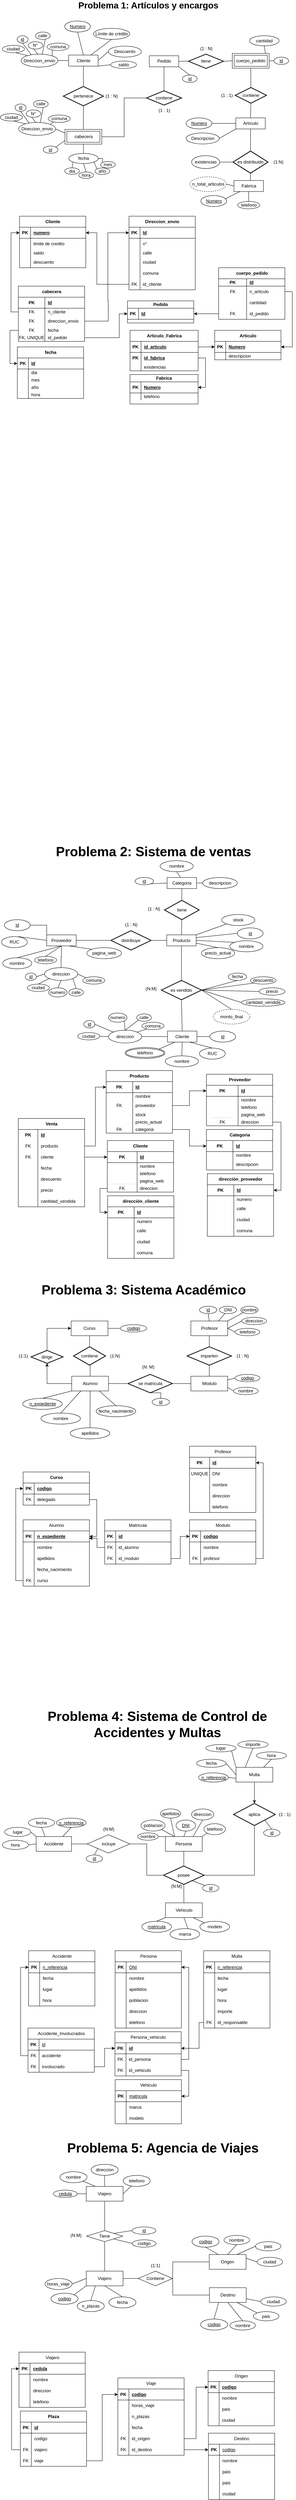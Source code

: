 <mxfile version="26.2.14" pages="3">
  <diagram name="Página-1" id="5zvCUDVExmnDYqEcgGTV">
    <mxGraphModel dx="653" dy="265" grid="1" gridSize="10" guides="1" tooltips="1" connect="1" arrows="1" fold="1" page="1" pageScale="1" pageWidth="827" pageHeight="1169" math="0" shadow="0">
      <root>
        <mxCell id="0" />
        <mxCell id="1" parent="0" />
        <mxCell id="52nS1y-p0WzkzDX7R_8c-1" value="Cliente" style="rounded=0;whiteSpace=wrap;html=1;" parent="1" vertex="1">
          <mxGeometry x="202.5" y="202.5" width="80" height="30" as="geometry" />
        </mxCell>
        <mxCell id="52nS1y-p0WzkzDX7R_8c-2" value="&lt;u&gt;Numero&lt;/u&gt;" style="ellipse;whiteSpace=wrap;html=1;" parent="1" vertex="1">
          <mxGeometry x="191.7" y="110.0" width="70" height="30" as="geometry" />
        </mxCell>
        <mxCell id="52nS1y-p0WzkzDX7R_8c-4" value="saldo" style="ellipse;whiteSpace=wrap;html=1;" parent="1" vertex="1">
          <mxGeometry x="316.86" y="218.75" width="70" height="20" as="geometry" />
        </mxCell>
        <mxCell id="52nS1y-p0WzkzDX7R_8c-6" value="Límite de crédito" style="ellipse;whiteSpace=wrap;html=1;" parent="1" vertex="1">
          <mxGeometry x="270" y="130" width="98.5" height="30" as="geometry" />
        </mxCell>
        <mxCell id="52nS1y-p0WzkzDX7R_8c-7" value="Descuento" style="ellipse;whiteSpace=wrap;html=1;" parent="1" vertex="1">
          <mxGeometry x="310" y="178.13" width="90" height="30" as="geometry" />
        </mxCell>
        <mxCell id="52nS1y-p0WzkzDX7R_8c-8" value="Artículo" style="rounded=0;whiteSpace=wrap;html=1;" parent="1" vertex="1">
          <mxGeometry x="656.5" y="373.13" width="80" height="30" as="geometry" />
        </mxCell>
        <mxCell id="52nS1y-p0WzkzDX7R_8c-9" value="&lt;u&gt;Numero&lt;/u&gt;" style="ellipse;whiteSpace=wrap;html=1;" parent="1" vertex="1">
          <mxGeometry x="521.5" y="373.13" width="70" height="30" as="geometry" />
        </mxCell>
        <mxCell id="52nS1y-p0WzkzDX7R_8c-12" value="Descripcion" style="ellipse;whiteSpace=wrap;html=1;" parent="1" vertex="1">
          <mxGeometry x="521.5" y="413.97" width="90" height="30" as="geometry" />
        </mxCell>
        <mxCell id="52nS1y-p0WzkzDX7R_8c-14" value="Pedido" style="rounded=0;whiteSpace=wrap;html=1;" parent="1" vertex="1">
          <mxGeometry x="421.5" y="204.37" width="80" height="30" as="geometry" />
        </mxCell>
        <mxCell id="52nS1y-p0WzkzDX7R_8c-20" value="&lt;u&gt;id&lt;/u&gt;" style="ellipse;whiteSpace=wrap;html=1;" parent="1" vertex="1">
          <mxGeometry x="62.35" y="150.0" width="30" height="20" as="geometry" />
        </mxCell>
        <mxCell id="52nS1y-p0WzkzDX7R_8c-21" value="N°" style="ellipse;whiteSpace=wrap;html=1;" parent="1" vertex="1">
          <mxGeometry x="92.35" y="166.25" width="40" height="20" as="geometry" />
        </mxCell>
        <mxCell id="52nS1y-p0WzkzDX7R_8c-22" value="calle" style="ellipse;whiteSpace=wrap;html=1;" parent="1" vertex="1">
          <mxGeometry x="112.35" y="140.0" width="40" height="20" as="geometry" />
        </mxCell>
        <mxCell id="52nS1y-p0WzkzDX7R_8c-23" value="comuna" style="ellipse;whiteSpace=wrap;html=1;" parent="1" vertex="1">
          <mxGeometry x="143.65" y="170.0" width="60" height="20" as="geometry" />
        </mxCell>
        <mxCell id="52nS1y-p0WzkzDX7R_8c-24" value="ciudad" style="ellipse;whiteSpace=wrap;html=1;" parent="1" vertex="1">
          <mxGeometry x="22.35" y="176.25" width="60" height="20" as="geometry" />
        </mxCell>
        <mxCell id="52nS1y-p0WzkzDX7R_8c-35" value="Fabrica" style="rounded=0;whiteSpace=wrap;html=1;" parent="1" vertex="1">
          <mxGeometry x="651.5" y="543.13" width="80" height="30" as="geometry" />
        </mxCell>
        <mxCell id="52nS1y-p0WzkzDX7R_8c-37" value="es distribuido" style="strokeWidth=2;html=1;shape=mxgraph.flowchart.decision;whiteSpace=wrap;" parent="1" vertex="1">
          <mxGeometry x="649" y="463.13" width="95" height="60" as="geometry" />
        </mxCell>
        <mxCell id="52nS1y-p0WzkzDX7R_8c-38" value="(1:N)" style="text;html=1;align=center;verticalAlign=middle;resizable=0;points=[];autosize=1;strokeColor=none;fillColor=none;" parent="1" vertex="1">
          <mxGeometry x="746.5" y="478.13" width="50" height="30" as="geometry" />
        </mxCell>
        <mxCell id="52nS1y-p0WzkzDX7R_8c-45" value="cantidad" style="ellipse;whiteSpace=wrap;html=1;" parent="1" vertex="1">
          <mxGeometry x="694" y="150.0" width="80" height="27.5" as="geometry" />
        </mxCell>
        <mxCell id="52nS1y-p0WzkzDX7R_8c-46" value="&lt;u&gt;id&lt;/u&gt;" style="ellipse;whiteSpace=wrap;html=1;" parent="1" vertex="1">
          <mxGeometry x="511.5" y="256.88" width="40" height="20" as="geometry" />
        </mxCell>
        <mxCell id="52nS1y-p0WzkzDX7R_8c-50" value="&lt;u&gt;Numero&lt;/u&gt;" style="ellipse;whiteSpace=wrap;html=1;" parent="1" vertex="1">
          <mxGeometry x="561.5" y="583.97" width="70" height="30" as="geometry" />
        </mxCell>
        <mxCell id="52nS1y-p0WzkzDX7R_8c-51" value="telefono" style="ellipse;whiteSpace=wrap;html=1;" parent="1" vertex="1">
          <mxGeometry x="661.5" y="600" width="60" height="20" as="geometry" />
        </mxCell>
        <mxCell id="J53T5qJ8icFxD2d57m6h-63" style="edgeStyle=orthogonalEdgeStyle;rounded=0;orthogonalLoop=1;jettySize=auto;html=1;exitX=1;exitY=0.5;exitDx=0;exitDy=0;entryX=0;entryY=0;entryDx=0;entryDy=0;endArrow=none;startFill=0;" parent="1" source="52nS1y-p0WzkzDX7R_8c-54" target="52nS1y-p0WzkzDX7R_8c-58" edge="1">
          <mxGeometry relative="1" as="geometry" />
        </mxCell>
        <mxCell id="52nS1y-p0WzkzDX7R_8c-54" value="fecha" style="ellipse;whiteSpace=wrap;html=1;" parent="1" vertex="1">
          <mxGeometry x="202.9" y="469.58" width="80" height="27.5" as="geometry" />
        </mxCell>
        <mxCell id="52nS1y-p0WzkzDX7R_8c-56" style="edgeStyle=orthogonalEdgeStyle;rounded=0;orthogonalLoop=1;jettySize=auto;html=1;exitX=0.5;exitY=1;exitDx=0;exitDy=0;" parent="1" edge="1">
          <mxGeometry relative="1" as="geometry">
            <mxPoint x="701.5" y="286.88" as="sourcePoint" />
            <mxPoint x="701.5" y="286.88" as="targetPoint" />
          </mxGeometry>
        </mxCell>
        <mxCell id="52nS1y-p0WzkzDX7R_8c-57" value="dia" style="ellipse;whiteSpace=wrap;html=1;" parent="1" vertex="1">
          <mxGeometry x="191.7" y="508.75" width="40" height="17.5" as="geometry" />
        </mxCell>
        <mxCell id="52nS1y-p0WzkzDX7R_8c-58" value="mes" style="ellipse;whiteSpace=wrap;html=1;" parent="1" vertex="1">
          <mxGeometry x="289" y="491.66" width="40" height="17.5" as="geometry" />
        </mxCell>
        <mxCell id="52nS1y-p0WzkzDX7R_8c-59" value="año" style="ellipse;whiteSpace=wrap;html=1;" parent="1" vertex="1">
          <mxGeometry x="274" y="509.16" width="40" height="17.5" as="geometry" />
        </mxCell>
        <mxCell id="52nS1y-p0WzkzDX7R_8c-60" value="hora" style="ellipse;whiteSpace=wrap;html=1;" parent="1" vertex="1">
          <mxGeometry x="230" y="520" width="40" height="17.5" as="geometry" />
        </mxCell>
        <mxCell id="52nS1y-p0WzkzDX7R_8c-61" value="n_total_articulos" style="ellipse;whiteSpace=wrap;html=1;align=center;dashed=1;" parent="1" vertex="1">
          <mxGeometry x="531.5" y="533.13" width="100" height="40" as="geometry" />
        </mxCell>
        <mxCell id="J53T5qJ8icFxD2d57m6h-62" style="edgeStyle=orthogonalEdgeStyle;rounded=0;orthogonalLoop=1;jettySize=auto;html=1;exitX=0.5;exitY=1;exitDx=0;exitDy=0;exitPerimeter=0;entryX=0.5;entryY=0;entryDx=0;entryDy=0;endArrow=none;startFill=0;" parent="1" source="52nS1y-p0WzkzDX7R_8c-68" target="J53T5qJ8icFxD2d57m6h-19" edge="1">
          <mxGeometry relative="1" as="geometry" />
        </mxCell>
        <mxCell id="52nS1y-p0WzkzDX7R_8c-68" value="pertenece" style="strokeWidth=2;html=1;shape=mxgraph.flowchart.decision;whiteSpace=wrap;" parent="1" vertex="1">
          <mxGeometry x="188" y="287.9" width="109" height="52.5" as="geometry" />
        </mxCell>
        <mxCell id="52nS1y-p0WzkzDX7R_8c-71" value="" style="endArrow=none;html=1;rounded=0;exitX=0.5;exitY=1;exitDx=0;exitDy=0;entryX=0.5;entryY=0;entryDx=0;entryDy=0;" parent="1" source="52nS1y-p0WzkzDX7R_8c-2" target="52nS1y-p0WzkzDX7R_8c-1" edge="1">
          <mxGeometry relative="1" as="geometry">
            <mxPoint x="276" y="217.16" as="sourcePoint" />
            <mxPoint x="383" y="217.16" as="targetPoint" />
          </mxGeometry>
        </mxCell>
        <mxCell id="52nS1y-p0WzkzDX7R_8c-72" value="" style="endArrow=none;html=1;rounded=0;exitX=0.5;exitY=1;exitDx=0;exitDy=0;entryX=0.75;entryY=0;entryDx=0;entryDy=0;" parent="1" source="52nS1y-p0WzkzDX7R_8c-6" target="52nS1y-p0WzkzDX7R_8c-1" edge="1">
          <mxGeometry relative="1" as="geometry">
            <mxPoint x="175" y="189.16" as="sourcePoint" />
            <mxPoint x="196" y="202.16" as="targetPoint" />
          </mxGeometry>
        </mxCell>
        <mxCell id="52nS1y-p0WzkzDX7R_8c-73" value="" style="endArrow=none;html=1;rounded=0;exitX=0;exitY=0.5;exitDx=0;exitDy=0;entryX=1;entryY=1;entryDx=0;entryDy=0;" parent="1" source="52nS1y-p0WzkzDX7R_8c-4" target="52nS1y-p0WzkzDX7R_8c-1" edge="1">
          <mxGeometry relative="1" as="geometry">
            <mxPoint x="181" y="224.16" as="sourcePoint" />
            <mxPoint x="195" y="219.16" as="targetPoint" />
          </mxGeometry>
        </mxCell>
        <mxCell id="52nS1y-p0WzkzDX7R_8c-75" value="" style="endArrow=none;html=1;rounded=0;entryX=0.208;entryY=0.113;entryDx=0;entryDy=0;entryPerimeter=0;exitX=0.556;exitY=1.006;exitDx=0;exitDy=0;exitPerimeter=0;" parent="1" edge="1">
          <mxGeometry relative="1" as="geometry">
            <mxPoint x="59.38" y="196.25" as="sourcePoint" />
            <mxPoint x="93.15" y="204.52" as="targetPoint" />
          </mxGeometry>
        </mxCell>
        <mxCell id="52nS1y-p0WzkzDX7R_8c-76" value="" style="endArrow=none;html=1;rounded=0;exitX=0.383;exitY=0.97;exitDx=0;exitDy=0;entryX=0.462;entryY=0;entryDx=0;entryDy=0;exitPerimeter=0;entryPerimeter=0;" parent="1" source="52nS1y-p0WzkzDX7R_8c-21" edge="1">
          <mxGeometry relative="1" as="geometry">
            <mxPoint x="114.35" y="255.5" as="sourcePoint" />
            <mxPoint x="118.55" y="200.0" as="targetPoint" />
          </mxGeometry>
        </mxCell>
        <mxCell id="52nS1y-p0WzkzDX7R_8c-77" value="" style="endArrow=none;html=1;rounded=0;exitX=0.5;exitY=1;exitDx=0;exitDy=0;entryX=0.285;entryY=0.051;entryDx=0;entryDy=0;entryPerimeter=0;" parent="1" source="52nS1y-p0WzkzDX7R_8c-20" edge="1">
          <mxGeometry relative="1" as="geometry">
            <mxPoint x="127.35" y="199.5" as="sourcePoint" />
            <mxPoint x="100.85" y="202.04" as="targetPoint" />
          </mxGeometry>
        </mxCell>
        <mxCell id="52nS1y-p0WzkzDX7R_8c-78" value="" style="endArrow=none;html=1;rounded=0;exitX=0.662;exitY=0.986;exitDx=0;exitDy=0;exitPerimeter=0;entryX=0.585;entryY=0.003;entryDx=0;entryDy=0;entryPerimeter=0;" parent="1" source="52nS1y-p0WzkzDX7R_8c-22" edge="1">
          <mxGeometry relative="1" as="geometry">
            <mxPoint x="117.35" y="189.5" as="sourcePoint" />
            <mxPoint x="130.85" y="200.12" as="targetPoint" />
          </mxGeometry>
        </mxCell>
        <mxCell id="52nS1y-p0WzkzDX7R_8c-79" value="" style="endArrow=none;html=1;rounded=0;exitX=0.234;exitY=0.922;exitDx=0;exitDy=0;entryX=1;entryY=0;entryDx=0;entryDy=0;exitPerimeter=0;" parent="1" source="52nS1y-p0WzkzDX7R_8c-23" edge="1">
          <mxGeometry relative="1" as="geometry">
            <mxPoint x="127.35" y="199.5" as="sourcePoint" />
            <mxPoint x="157.705" y="205.858" as="targetPoint" />
          </mxGeometry>
        </mxCell>
        <mxCell id="52nS1y-p0WzkzDX7R_8c-81" value="" style="endArrow=none;html=1;rounded=0;entryX=0.5;entryY=0;entryDx=0;entryDy=0;entryPerimeter=0;exitX=0.5;exitY=1;exitDx=0;exitDy=0;" parent="1" source="52nS1y-p0WzkzDX7R_8c-14" target="J53T5qJ8icFxD2d57m6h-2" edge="1">
          <mxGeometry width="50" height="50" relative="1" as="geometry">
            <mxPoint x="462" y="233.97" as="sourcePoint" />
            <mxPoint x="470" y="173.97" as="targetPoint" />
          </mxGeometry>
        </mxCell>
        <mxCell id="52nS1y-p0WzkzDX7R_8c-83" value="" style="endArrow=none;html=1;rounded=0;exitX=0;exitY=0.25;exitDx=0;exitDy=0;entryX=1;entryY=0.5;entryDx=0;entryDy=0;" parent="1" source="J53T5qJ8icFxD2d57m6h-19" target="52nS1y-p0WzkzDX7R_8c-585" edge="1">
          <mxGeometry width="50" height="50" relative="1" as="geometry">
            <mxPoint x="242.38" y="411.03" as="sourcePoint" />
            <mxPoint x="184.28" y="380.69" as="targetPoint" />
          </mxGeometry>
        </mxCell>
        <mxCell id="52nS1y-p0WzkzDX7R_8c-84" value="" style="endArrow=none;html=1;rounded=0;exitX=0.5;exitY=1;exitDx=0;exitDy=0;entryX=0.5;entryY=0;entryDx=0;entryDy=0;" parent="1" source="J53T5qJ8icFxD2d57m6h-19" target="52nS1y-p0WzkzDX7R_8c-54" edge="1">
          <mxGeometry width="50" height="50" relative="1" as="geometry">
            <mxPoint x="214.08" y="373.12" as="sourcePoint" />
            <mxPoint x="254.2" y="376.17" as="targetPoint" />
          </mxGeometry>
        </mxCell>
        <mxCell id="52nS1y-p0WzkzDX7R_8c-85" value="" style="endArrow=none;html=1;rounded=0;entryX=0.5;entryY=0;entryDx=0;entryDy=0;exitX=0;exitY=1;exitDx=0;exitDy=0;" parent="1" source="52nS1y-p0WzkzDX7R_8c-54" target="52nS1y-p0WzkzDX7R_8c-57" edge="1">
          <mxGeometry width="50" height="50" relative="1" as="geometry">
            <mxPoint x="220" y="490" as="sourcePoint" />
            <mxPoint x="237.9" y="505.58" as="targetPoint" />
          </mxGeometry>
        </mxCell>
        <mxCell id="52nS1y-p0WzkzDX7R_8c-87" value="" style="endArrow=none;html=1;rounded=0;exitX=1;exitY=1;exitDx=0;exitDy=0;entryX=0;entryY=0;entryDx=0;entryDy=0;" parent="1" source="52nS1y-p0WzkzDX7R_8c-54" target="52nS1y-p0WzkzDX7R_8c-59" edge="1">
          <mxGeometry width="50" height="50" relative="1" as="geometry">
            <mxPoint x="263.9" y="480.58" as="sourcePoint" />
            <mxPoint x="272.14" y="467.075" as="targetPoint" />
          </mxGeometry>
        </mxCell>
        <mxCell id="52nS1y-p0WzkzDX7R_8c-89" value="" style="endArrow=none;html=1;rounded=0;entryX=0.5;entryY=0;entryDx=0;entryDy=0;exitX=0.5;exitY=1;exitDx=0;exitDy=0;" parent="1" source="52nS1y-p0WzkzDX7R_8c-54" target="52nS1y-p0WzkzDX7R_8c-60" edge="1">
          <mxGeometry width="50" height="50" relative="1" as="geometry">
            <mxPoint x="288.9" y="509.58" as="sourcePoint" />
            <mxPoint x="288.9" y="530.83" as="targetPoint" />
          </mxGeometry>
        </mxCell>
        <mxCell id="52nS1y-p0WzkzDX7R_8c-90" value="" style="endArrow=none;html=1;rounded=0;exitX=1;exitY=0.5;exitDx=0;exitDy=0;" parent="1" source="52nS1y-p0WzkzDX7R_8c-14" edge="1">
          <mxGeometry width="50" height="50" relative="1" as="geometry">
            <mxPoint x="471.5" y="214.88" as="sourcePoint" />
            <mxPoint x="528" y="218.97" as="targetPoint" />
          </mxGeometry>
        </mxCell>
        <mxCell id="52nS1y-p0WzkzDX7R_8c-92" value="" style="endArrow=none;html=1;rounded=0;exitX=1;exitY=0;exitDx=0;exitDy=0;entryX=0.5;entryY=1;entryDx=0;entryDy=0;" parent="1" target="52nS1y-p0WzkzDX7R_8c-45" edge="1">
          <mxGeometry width="50" height="50" relative="1" as="geometry">
            <mxPoint x="737.199" y="200.189" as="sourcePoint" />
            <mxPoint x="721.5" y="189.13" as="targetPoint" />
          </mxGeometry>
        </mxCell>
        <mxCell id="52nS1y-p0WzkzDX7R_8c-93" value="" style="endArrow=none;html=1;rounded=0;exitX=1;exitY=1;exitDx=0;exitDy=0;entryX=0.5;entryY=0;entryDx=0;entryDy=0;" parent="1" source="52nS1y-p0WzkzDX7R_8c-14" target="52nS1y-p0WzkzDX7R_8c-46" edge="1">
          <mxGeometry width="50" height="50" relative="1" as="geometry">
            <mxPoint x="511.5" y="229.88" as="sourcePoint" />
            <mxPoint x="561.5" y="227.88" as="targetPoint" />
          </mxGeometry>
        </mxCell>
        <mxCell id="52nS1y-p0WzkzDX7R_8c-95" value="contiene" style="strokeWidth=2;html=1;shape=mxgraph.flowchart.decision;whiteSpace=wrap;" parent="1" vertex="1">
          <mxGeometry x="655" y="290.63" width="85" height="42.5" as="geometry" />
        </mxCell>
        <mxCell id="52nS1y-p0WzkzDX7R_8c-96" value="" style="endArrow=none;html=1;rounded=0;exitX=0;exitY=0.5;exitDx=0;exitDy=0;entryX=1;entryY=0.5;entryDx=0;entryDy=0;" parent="1" source="52nS1y-p0WzkzDX7R_8c-7" target="52nS1y-p0WzkzDX7R_8c-1" edge="1">
          <mxGeometry relative="1" as="geometry">
            <mxPoint x="181" y="265.16" as="sourcePoint" />
            <mxPoint x="277.5" y="220" as="targetPoint" />
          </mxGeometry>
        </mxCell>
        <mxCell id="52nS1y-p0WzkzDX7R_8c-98" value="" style="endArrow=none;html=1;rounded=0;exitX=0.5;exitY=0;exitDx=0;exitDy=0;entryX=0.5;entryY=1;entryDx=0;entryDy=0;entryPerimeter=0;" parent="1" source="52nS1y-p0WzkzDX7R_8c-8" target="52nS1y-p0WzkzDX7R_8c-95" edge="1">
          <mxGeometry relative="1" as="geometry">
            <mxPoint x="706.5" y="297.13" as="sourcePoint" />
            <mxPoint x="696.5" y="329.38" as="targetPoint" />
          </mxGeometry>
        </mxCell>
        <mxCell id="52nS1y-p0WzkzDX7R_8c-99" value="" style="endArrow=none;html=1;rounded=0;exitX=0;exitY=1;exitDx=0;exitDy=0;entryX=1;entryY=0.5;entryDx=0;entryDy=0;" parent="1" source="52nS1y-p0WzkzDX7R_8c-8" target="52nS1y-p0WzkzDX7R_8c-12" edge="1">
          <mxGeometry width="50" height="50" relative="1" as="geometry">
            <mxPoint x="832.5" y="473.13" as="sourcePoint" />
            <mxPoint x="882.5" y="423.13" as="targetPoint" />
          </mxGeometry>
        </mxCell>
        <mxCell id="52nS1y-p0WzkzDX7R_8c-100" value="" style="endArrow=none;html=1;rounded=0;exitX=0;exitY=0.5;exitDx=0;exitDy=0;entryX=1;entryY=0.5;entryDx=0;entryDy=0;" parent="1" source="52nS1y-p0WzkzDX7R_8c-8" target="52nS1y-p0WzkzDX7R_8c-9" edge="1">
          <mxGeometry width="50" height="50" relative="1" as="geometry">
            <mxPoint x="730.5" y="414.13" as="sourcePoint" />
            <mxPoint x="754.5" y="427.13" as="targetPoint" />
          </mxGeometry>
        </mxCell>
        <mxCell id="52nS1y-p0WzkzDX7R_8c-102" value="" style="endArrow=none;html=1;rounded=0;exitX=0.5;exitY=0;exitDx=0;exitDy=0;entryX=0.5;entryY=1;entryDx=0;entryDy=0;exitPerimeter=0;" parent="1" source="52nS1y-p0WzkzDX7R_8c-37" target="52nS1y-p0WzkzDX7R_8c-8" edge="1">
          <mxGeometry relative="1" as="geometry">
            <mxPoint x="706.5" y="383.13" as="sourcePoint" />
            <mxPoint x="706.5" y="339.13" as="targetPoint" />
          </mxGeometry>
        </mxCell>
        <mxCell id="52nS1y-p0WzkzDX7R_8c-103" value="existencias" style="ellipse;whiteSpace=wrap;html=1;" parent="1" vertex="1">
          <mxGeometry x="536.5" y="475.63" width="76" height="35" as="geometry" />
        </mxCell>
        <mxCell id="52nS1y-p0WzkzDX7R_8c-104" value="" style="endArrow=none;html=1;rounded=0;exitX=0;exitY=0.5;exitDx=0;exitDy=0;entryX=1;entryY=0.5;entryDx=0;entryDy=0;exitPerimeter=0;" parent="1" source="52nS1y-p0WzkzDX7R_8c-37" target="52nS1y-p0WzkzDX7R_8c-103" edge="1">
          <mxGeometry relative="1" as="geometry">
            <mxPoint x="706.5" y="473.13" as="sourcePoint" />
            <mxPoint x="706.5" y="413.13" as="targetPoint" />
          </mxGeometry>
        </mxCell>
        <mxCell id="52nS1y-p0WzkzDX7R_8c-105" value="" style="endArrow=none;html=1;rounded=0;exitX=0;exitY=0.5;exitDx=0;exitDy=0;entryX=1;entryY=0.5;entryDx=0;entryDy=0;" parent="1" source="52nS1y-p0WzkzDX7R_8c-35" target="52nS1y-p0WzkzDX7R_8c-61" edge="1">
          <mxGeometry relative="1" as="geometry">
            <mxPoint x="654.5" y="463.13" as="sourcePoint" />
            <mxPoint x="617.5" y="463.13" as="targetPoint" />
          </mxGeometry>
        </mxCell>
        <mxCell id="52nS1y-p0WzkzDX7R_8c-106" value="" style="endArrow=none;html=1;rounded=0;entryX=0.5;entryY=1;entryDx=0;entryDy=0;" parent="1" edge="1">
          <mxGeometry relative="1" as="geometry">
            <mxPoint x="696.5" y="543.13" as="sourcePoint" />
            <mxPoint x="696.08" y="523.13" as="targetPoint" />
          </mxGeometry>
        </mxCell>
        <mxCell id="52nS1y-p0WzkzDX7R_8c-107" value="" style="endArrow=none;html=1;rounded=0;entryX=0.657;entryY=0;entryDx=0;entryDy=0;entryPerimeter=0;" parent="1" edge="1">
          <mxGeometry relative="1" as="geometry">
            <mxPoint x="667.5" y="573.13" as="sourcePoint" />
            <mxPoint x="627.49" y="593.13" as="targetPoint" />
          </mxGeometry>
        </mxCell>
        <mxCell id="52nS1y-p0WzkzDX7R_8c-108" value="" style="endArrow=none;html=1;rounded=0;entryX=0.5;entryY=0;entryDx=0;entryDy=0;exitX=0.5;exitY=1;exitDx=0;exitDy=0;" parent="1" source="52nS1y-p0WzkzDX7R_8c-35" edge="1" target="52nS1y-p0WzkzDX7R_8c-51">
          <mxGeometry relative="1" as="geometry">
            <mxPoint x="677.5" y="583.13" as="sourcePoint" />
            <mxPoint x="691.5" y="603.13" as="targetPoint" />
          </mxGeometry>
        </mxCell>
        <mxCell id="52nS1y-p0WzkzDX7R_8c-109" value="(1 : 1)" style="text;html=1;align=center;verticalAlign=middle;resizable=0;points=[];autosize=1;strokeColor=none;fillColor=none;" parent="1" vertex="1">
          <mxGeometry x="607" y="296.88" width="50" height="30" as="geometry" />
        </mxCell>
        <mxCell id="52nS1y-p0WzkzDX7R_8c-111" value="&lt;b&gt;&lt;font style=&quot;font-size: 24px;&quot;&gt;Problema 1: Artículos y encargos&lt;/font&gt;&lt;/b&gt;&lt;div&gt;&lt;br&gt;&lt;/div&gt;" style="text;html=1;align=center;verticalAlign=middle;whiteSpace=wrap;rounded=0;" parent="1" vertex="1">
          <mxGeometry x="226" y="60.0" width="386" height="30" as="geometry" />
        </mxCell>
        <mxCell id="52nS1y-p0WzkzDX7R_8c-112" value="Cliente" style="shape=table;startSize=30;container=1;collapsible=1;childLayout=tableLayout;fixedRows=1;rowLines=0;fontStyle=1;align=center;resizeLast=1;html=1;" parent="1" vertex="1">
          <mxGeometry x="69.05" y="640" width="180" height="140" as="geometry" />
        </mxCell>
        <mxCell id="52nS1y-p0WzkzDX7R_8c-113" value="" style="shape=tableRow;horizontal=0;startSize=0;swimlaneHead=0;swimlaneBody=0;fillColor=none;collapsible=0;dropTarget=0;points=[[0,0.5],[1,0.5]];portConstraint=eastwest;top=0;left=0;right=0;bottom=1;" parent="52nS1y-p0WzkzDX7R_8c-112" vertex="1">
          <mxGeometry y="30" width="180" height="30" as="geometry" />
        </mxCell>
        <mxCell id="52nS1y-p0WzkzDX7R_8c-114" value="PK" style="shape=partialRectangle;connectable=0;fillColor=none;top=0;left=0;bottom=0;right=0;fontStyle=1;overflow=hidden;whiteSpace=wrap;html=1;" parent="52nS1y-p0WzkzDX7R_8c-113" vertex="1">
          <mxGeometry width="30" height="30" as="geometry">
            <mxRectangle width="30" height="30" as="alternateBounds" />
          </mxGeometry>
        </mxCell>
        <mxCell id="52nS1y-p0WzkzDX7R_8c-115" value="numero" style="shape=partialRectangle;connectable=0;fillColor=none;top=0;left=0;bottom=0;right=0;align=left;spacingLeft=6;fontStyle=5;overflow=hidden;whiteSpace=wrap;html=1;" parent="52nS1y-p0WzkzDX7R_8c-113" vertex="1">
          <mxGeometry x="30" width="150" height="30" as="geometry">
            <mxRectangle width="150" height="30" as="alternateBounds" />
          </mxGeometry>
        </mxCell>
        <mxCell id="52nS1y-p0WzkzDX7R_8c-116" value="" style="shape=tableRow;horizontal=0;startSize=0;swimlaneHead=0;swimlaneBody=0;fillColor=none;collapsible=0;dropTarget=0;points=[[0,0.5],[1,0.5]];portConstraint=eastwest;top=0;left=0;right=0;bottom=0;" parent="52nS1y-p0WzkzDX7R_8c-112" vertex="1">
          <mxGeometry y="60" width="180" height="30" as="geometry" />
        </mxCell>
        <mxCell id="52nS1y-p0WzkzDX7R_8c-117" value="" style="shape=partialRectangle;connectable=0;fillColor=none;top=0;left=0;bottom=0;right=0;editable=1;overflow=hidden;whiteSpace=wrap;html=1;" parent="52nS1y-p0WzkzDX7R_8c-116" vertex="1">
          <mxGeometry width="30" height="30" as="geometry">
            <mxRectangle width="30" height="30" as="alternateBounds" />
          </mxGeometry>
        </mxCell>
        <mxCell id="52nS1y-p0WzkzDX7R_8c-118" value="limite de credito" style="shape=partialRectangle;connectable=0;fillColor=none;top=0;left=0;bottom=0;right=0;align=left;spacingLeft=6;overflow=hidden;whiteSpace=wrap;html=1;" parent="52nS1y-p0WzkzDX7R_8c-116" vertex="1">
          <mxGeometry x="30" width="150" height="30" as="geometry">
            <mxRectangle width="150" height="30" as="alternateBounds" />
          </mxGeometry>
        </mxCell>
        <mxCell id="52nS1y-p0WzkzDX7R_8c-119" value="" style="shape=tableRow;horizontal=0;startSize=0;swimlaneHead=0;swimlaneBody=0;fillColor=none;collapsible=0;dropTarget=0;points=[[0,0.5],[1,0.5]];portConstraint=eastwest;top=0;left=0;right=0;bottom=0;" parent="52nS1y-p0WzkzDX7R_8c-112" vertex="1">
          <mxGeometry y="90" width="180" height="20" as="geometry" />
        </mxCell>
        <mxCell id="52nS1y-p0WzkzDX7R_8c-120" value="" style="shape=partialRectangle;connectable=0;fillColor=none;top=0;left=0;bottom=0;right=0;editable=1;overflow=hidden;whiteSpace=wrap;html=1;" parent="52nS1y-p0WzkzDX7R_8c-119" vertex="1">
          <mxGeometry width="30" height="20" as="geometry">
            <mxRectangle width="30" height="20" as="alternateBounds" />
          </mxGeometry>
        </mxCell>
        <mxCell id="52nS1y-p0WzkzDX7R_8c-121" value="saldo" style="shape=partialRectangle;connectable=0;fillColor=none;top=0;left=0;bottom=0;right=0;align=left;spacingLeft=6;overflow=hidden;whiteSpace=wrap;html=1;" parent="52nS1y-p0WzkzDX7R_8c-119" vertex="1">
          <mxGeometry x="30" width="150" height="20" as="geometry">
            <mxRectangle width="150" height="20" as="alternateBounds" />
          </mxGeometry>
        </mxCell>
        <mxCell id="52nS1y-p0WzkzDX7R_8c-122" value="" style="shape=tableRow;horizontal=0;startSize=0;swimlaneHead=0;swimlaneBody=0;fillColor=none;collapsible=0;dropTarget=0;points=[[0,0.5],[1,0.5]];portConstraint=eastwest;top=0;left=0;right=0;bottom=0;" parent="52nS1y-p0WzkzDX7R_8c-112" vertex="1">
          <mxGeometry y="110" width="180" height="30" as="geometry" />
        </mxCell>
        <mxCell id="52nS1y-p0WzkzDX7R_8c-123" value="" style="shape=partialRectangle;connectable=0;fillColor=none;top=0;left=0;bottom=0;right=0;editable=1;overflow=hidden;whiteSpace=wrap;html=1;" parent="52nS1y-p0WzkzDX7R_8c-122" vertex="1">
          <mxGeometry width="30" height="30" as="geometry">
            <mxRectangle width="30" height="30" as="alternateBounds" />
          </mxGeometry>
        </mxCell>
        <mxCell id="52nS1y-p0WzkzDX7R_8c-124" value="descuento" style="shape=partialRectangle;connectable=0;fillColor=none;top=0;left=0;bottom=0;right=0;align=left;spacingLeft=6;overflow=hidden;whiteSpace=wrap;html=1;" parent="52nS1y-p0WzkzDX7R_8c-122" vertex="1">
          <mxGeometry x="30" width="150" height="30" as="geometry">
            <mxRectangle width="150" height="30" as="alternateBounds" />
          </mxGeometry>
        </mxCell>
        <mxCell id="52nS1y-p0WzkzDX7R_8c-125" value="Direccion_envio" style="shape=table;startSize=30;container=1;collapsible=1;childLayout=tableLayout;fixedRows=1;rowLines=0;fontStyle=1;align=center;resizeLast=1;html=1;" parent="1" vertex="1">
          <mxGeometry x="366.37" y="640" width="180" height="200" as="geometry" />
        </mxCell>
        <mxCell id="52nS1y-p0WzkzDX7R_8c-126" value="" style="shape=tableRow;horizontal=0;startSize=0;swimlaneHead=0;swimlaneBody=0;fillColor=none;collapsible=0;dropTarget=0;points=[[0,0.5],[1,0.5]];portConstraint=eastwest;top=0;left=0;right=0;bottom=1;" parent="52nS1y-p0WzkzDX7R_8c-125" vertex="1">
          <mxGeometry y="30" width="180" height="30" as="geometry" />
        </mxCell>
        <mxCell id="52nS1y-p0WzkzDX7R_8c-127" value="PK" style="shape=partialRectangle;connectable=0;fillColor=none;top=0;left=0;bottom=0;right=0;fontStyle=1;overflow=hidden;whiteSpace=wrap;html=1;" parent="52nS1y-p0WzkzDX7R_8c-126" vertex="1">
          <mxGeometry width="30" height="30" as="geometry">
            <mxRectangle width="30" height="30" as="alternateBounds" />
          </mxGeometry>
        </mxCell>
        <mxCell id="52nS1y-p0WzkzDX7R_8c-128" value="Id" style="shape=partialRectangle;connectable=0;fillColor=none;top=0;left=0;bottom=0;right=0;align=left;spacingLeft=6;fontStyle=5;overflow=hidden;whiteSpace=wrap;html=1;" parent="52nS1y-p0WzkzDX7R_8c-126" vertex="1">
          <mxGeometry x="30" width="150" height="30" as="geometry">
            <mxRectangle width="150" height="30" as="alternateBounds" />
          </mxGeometry>
        </mxCell>
        <mxCell id="52nS1y-p0WzkzDX7R_8c-129" value="" style="shape=tableRow;horizontal=0;startSize=0;swimlaneHead=0;swimlaneBody=0;fillColor=none;collapsible=0;dropTarget=0;points=[[0,0.5],[1,0.5]];portConstraint=eastwest;top=0;left=0;right=0;bottom=0;" parent="52nS1y-p0WzkzDX7R_8c-125" vertex="1">
          <mxGeometry y="60" width="180" height="30" as="geometry" />
        </mxCell>
        <mxCell id="52nS1y-p0WzkzDX7R_8c-130" value="" style="shape=partialRectangle;connectable=0;fillColor=none;top=0;left=0;bottom=0;right=0;editable=1;overflow=hidden;whiteSpace=wrap;html=1;" parent="52nS1y-p0WzkzDX7R_8c-129" vertex="1">
          <mxGeometry width="30" height="30" as="geometry">
            <mxRectangle width="30" height="30" as="alternateBounds" />
          </mxGeometry>
        </mxCell>
        <mxCell id="52nS1y-p0WzkzDX7R_8c-131" value="n°" style="shape=partialRectangle;connectable=0;fillColor=none;top=0;left=0;bottom=0;right=0;align=left;spacingLeft=6;overflow=hidden;whiteSpace=wrap;html=1;" parent="52nS1y-p0WzkzDX7R_8c-129" vertex="1">
          <mxGeometry x="30" width="150" height="30" as="geometry">
            <mxRectangle width="150" height="30" as="alternateBounds" />
          </mxGeometry>
        </mxCell>
        <mxCell id="52nS1y-p0WzkzDX7R_8c-132" value="" style="shape=tableRow;horizontal=0;startSize=0;swimlaneHead=0;swimlaneBody=0;fillColor=none;collapsible=0;dropTarget=0;points=[[0,0.5],[1,0.5]];portConstraint=eastwest;top=0;left=0;right=0;bottom=0;" parent="52nS1y-p0WzkzDX7R_8c-125" vertex="1">
          <mxGeometry y="90" width="180" height="20" as="geometry" />
        </mxCell>
        <mxCell id="52nS1y-p0WzkzDX7R_8c-133" value="" style="shape=partialRectangle;connectable=0;fillColor=none;top=0;left=0;bottom=0;right=0;editable=1;overflow=hidden;whiteSpace=wrap;html=1;" parent="52nS1y-p0WzkzDX7R_8c-132" vertex="1">
          <mxGeometry width="30" height="20" as="geometry">
            <mxRectangle width="30" height="20" as="alternateBounds" />
          </mxGeometry>
        </mxCell>
        <mxCell id="52nS1y-p0WzkzDX7R_8c-134" value="calle" style="shape=partialRectangle;connectable=0;fillColor=none;top=0;left=0;bottom=0;right=0;align=left;spacingLeft=6;overflow=hidden;whiteSpace=wrap;html=1;" parent="52nS1y-p0WzkzDX7R_8c-132" vertex="1">
          <mxGeometry x="30" width="150" height="20" as="geometry">
            <mxRectangle width="150" height="20" as="alternateBounds" />
          </mxGeometry>
        </mxCell>
        <mxCell id="52nS1y-p0WzkzDX7R_8c-135" value="" style="shape=tableRow;horizontal=0;startSize=0;swimlaneHead=0;swimlaneBody=0;fillColor=none;collapsible=0;dropTarget=0;points=[[0,0.5],[1,0.5]];portConstraint=eastwest;top=0;left=0;right=0;bottom=0;" parent="52nS1y-p0WzkzDX7R_8c-125" vertex="1">
          <mxGeometry y="110" width="180" height="30" as="geometry" />
        </mxCell>
        <mxCell id="52nS1y-p0WzkzDX7R_8c-136" value="" style="shape=partialRectangle;connectable=0;fillColor=none;top=0;left=0;bottom=0;right=0;editable=1;overflow=hidden;whiteSpace=wrap;html=1;" parent="52nS1y-p0WzkzDX7R_8c-135" vertex="1">
          <mxGeometry width="30" height="30" as="geometry">
            <mxRectangle width="30" height="30" as="alternateBounds" />
          </mxGeometry>
        </mxCell>
        <mxCell id="52nS1y-p0WzkzDX7R_8c-137" value="ciudad" style="shape=partialRectangle;connectable=0;fillColor=none;top=0;left=0;bottom=0;right=0;align=left;spacingLeft=6;overflow=hidden;whiteSpace=wrap;html=1;" parent="52nS1y-p0WzkzDX7R_8c-135" vertex="1">
          <mxGeometry x="30" width="150" height="30" as="geometry">
            <mxRectangle width="150" height="30" as="alternateBounds" />
          </mxGeometry>
        </mxCell>
        <mxCell id="52nS1y-p0WzkzDX7R_8c-138" style="shape=tableRow;horizontal=0;startSize=0;swimlaneHead=0;swimlaneBody=0;fillColor=none;collapsible=0;dropTarget=0;points=[[0,0.5],[1,0.5]];portConstraint=eastwest;top=0;left=0;right=0;bottom=0;" parent="52nS1y-p0WzkzDX7R_8c-125" vertex="1">
          <mxGeometry y="140" width="180" height="30" as="geometry" />
        </mxCell>
        <mxCell id="52nS1y-p0WzkzDX7R_8c-139" style="shape=partialRectangle;connectable=0;fillColor=none;top=0;left=0;bottom=0;right=0;editable=1;overflow=hidden;whiteSpace=wrap;html=1;" parent="52nS1y-p0WzkzDX7R_8c-138" vertex="1">
          <mxGeometry width="30" height="30" as="geometry">
            <mxRectangle width="30" height="30" as="alternateBounds" />
          </mxGeometry>
        </mxCell>
        <mxCell id="52nS1y-p0WzkzDX7R_8c-140" value="comuna" style="shape=partialRectangle;connectable=0;fillColor=none;top=0;left=0;bottom=0;right=0;align=left;spacingLeft=6;overflow=hidden;whiteSpace=wrap;html=1;" parent="52nS1y-p0WzkzDX7R_8c-138" vertex="1">
          <mxGeometry x="30" width="150" height="30" as="geometry">
            <mxRectangle width="150" height="30" as="alternateBounds" />
          </mxGeometry>
        </mxCell>
        <mxCell id="52nS1y-p0WzkzDX7R_8c-141" style="shape=tableRow;horizontal=0;startSize=0;swimlaneHead=0;swimlaneBody=0;fillColor=none;collapsible=0;dropTarget=0;points=[[0,0.5],[1,0.5]];portConstraint=eastwest;top=0;left=0;right=0;bottom=0;" parent="52nS1y-p0WzkzDX7R_8c-125" vertex="1">
          <mxGeometry y="170" width="180" height="30" as="geometry" />
        </mxCell>
        <mxCell id="52nS1y-p0WzkzDX7R_8c-142" value="FK" style="shape=partialRectangle;connectable=0;fillColor=none;top=0;left=0;bottom=0;right=0;editable=1;overflow=hidden;whiteSpace=wrap;html=1;" parent="52nS1y-p0WzkzDX7R_8c-141" vertex="1">
          <mxGeometry width="30" height="30" as="geometry">
            <mxRectangle width="30" height="30" as="alternateBounds" />
          </mxGeometry>
        </mxCell>
        <mxCell id="52nS1y-p0WzkzDX7R_8c-143" value="id_cliente" style="shape=partialRectangle;connectable=0;fillColor=none;top=0;left=0;bottom=0;right=0;align=left;spacingLeft=6;overflow=hidden;whiteSpace=wrap;html=1;" parent="52nS1y-p0WzkzDX7R_8c-141" vertex="1">
          <mxGeometry x="30" width="150" height="30" as="geometry">
            <mxRectangle width="150" height="30" as="alternateBounds" />
          </mxGeometry>
        </mxCell>
        <mxCell id="52nS1y-p0WzkzDX7R_8c-145" value="Pedido" style="shape=table;startSize=20;container=1;collapsible=1;childLayout=tableLayout;fixedRows=1;rowLines=0;fontStyle=1;align=center;resizeLast=1;html=1;" parent="1" vertex="1">
          <mxGeometry x="362.37" y="870" width="180" height="60" as="geometry" />
        </mxCell>
        <mxCell id="52nS1y-p0WzkzDX7R_8c-146" value="" style="shape=tableRow;horizontal=0;startSize=0;swimlaneHead=0;swimlaneBody=0;fillColor=none;collapsible=0;dropTarget=0;points=[[0,0.5],[1,0.5]];portConstraint=eastwest;top=0;left=0;right=0;bottom=1;" parent="52nS1y-p0WzkzDX7R_8c-145" vertex="1">
          <mxGeometry y="20" width="180" height="30" as="geometry" />
        </mxCell>
        <mxCell id="52nS1y-p0WzkzDX7R_8c-147" value="PK" style="shape=partialRectangle;connectable=0;fillColor=none;top=0;left=0;bottom=0;right=0;fontStyle=1;overflow=hidden;whiteSpace=wrap;html=1;" parent="52nS1y-p0WzkzDX7R_8c-146" vertex="1">
          <mxGeometry width="30" height="30" as="geometry">
            <mxRectangle width="30" height="30" as="alternateBounds" />
          </mxGeometry>
        </mxCell>
        <mxCell id="52nS1y-p0WzkzDX7R_8c-148" value="Id" style="shape=partialRectangle;connectable=0;fillColor=none;top=0;left=0;bottom=0;right=0;align=left;spacingLeft=6;fontStyle=5;overflow=hidden;whiteSpace=wrap;html=1;" parent="52nS1y-p0WzkzDX7R_8c-146" vertex="1">
          <mxGeometry x="30" width="150" height="30" as="geometry">
            <mxRectangle width="150" height="30" as="alternateBounds" />
          </mxGeometry>
        </mxCell>
        <mxCell id="52nS1y-p0WzkzDX7R_8c-183" value="cabecera" style="shape=table;startSize=30;container=1;collapsible=1;childLayout=tableLayout;fixedRows=1;rowLines=0;fontStyle=1;align=center;resizeLast=1;html=1;" parent="1" vertex="1">
          <mxGeometry x="65.9" y="830" width="180" height="150" as="geometry" />
        </mxCell>
        <mxCell id="52nS1y-p0WzkzDX7R_8c-184" value="" style="shape=tableRow;horizontal=0;startSize=0;swimlaneHead=0;swimlaneBody=0;fillColor=none;collapsible=0;dropTarget=0;points=[[0,0.5],[1,0.5]];portConstraint=eastwest;top=0;left=0;right=0;bottom=1;" parent="52nS1y-p0WzkzDX7R_8c-183" vertex="1">
          <mxGeometry y="30" width="180" height="30" as="geometry" />
        </mxCell>
        <mxCell id="52nS1y-p0WzkzDX7R_8c-185" value="PK" style="shape=partialRectangle;connectable=0;fillColor=none;top=0;left=0;bottom=0;right=0;fontStyle=1;overflow=hidden;whiteSpace=wrap;html=1;" parent="52nS1y-p0WzkzDX7R_8c-184" vertex="1">
          <mxGeometry width="72" height="30" as="geometry">
            <mxRectangle width="72" height="30" as="alternateBounds" />
          </mxGeometry>
        </mxCell>
        <mxCell id="52nS1y-p0WzkzDX7R_8c-186" value="Id" style="shape=partialRectangle;connectable=0;fillColor=none;top=0;left=0;bottom=0;right=0;align=left;spacingLeft=6;fontStyle=5;overflow=hidden;whiteSpace=wrap;html=1;" parent="52nS1y-p0WzkzDX7R_8c-184" vertex="1">
          <mxGeometry x="72" width="108" height="30" as="geometry">
            <mxRectangle width="108" height="30" as="alternateBounds" />
          </mxGeometry>
        </mxCell>
        <mxCell id="52nS1y-p0WzkzDX7R_8c-187" value="" style="shape=tableRow;horizontal=0;startSize=0;swimlaneHead=0;swimlaneBody=0;fillColor=none;collapsible=0;dropTarget=0;points=[[0,0.5],[1,0.5]];portConstraint=eastwest;top=0;left=0;right=0;bottom=0;" parent="52nS1y-p0WzkzDX7R_8c-183" vertex="1">
          <mxGeometry y="60" width="180" height="20" as="geometry" />
        </mxCell>
        <mxCell id="52nS1y-p0WzkzDX7R_8c-188" value="FK" style="shape=partialRectangle;connectable=0;fillColor=none;top=0;left=0;bottom=0;right=0;editable=1;overflow=hidden;whiteSpace=wrap;html=1;" parent="52nS1y-p0WzkzDX7R_8c-187" vertex="1">
          <mxGeometry width="72" height="20" as="geometry">
            <mxRectangle width="72" height="20" as="alternateBounds" />
          </mxGeometry>
        </mxCell>
        <mxCell id="52nS1y-p0WzkzDX7R_8c-189" value="n_cliente" style="shape=partialRectangle;connectable=0;fillColor=none;top=0;left=0;bottom=0;right=0;align=left;spacingLeft=6;overflow=hidden;whiteSpace=wrap;html=1;" parent="52nS1y-p0WzkzDX7R_8c-187" vertex="1">
          <mxGeometry x="72" width="108" height="20" as="geometry">
            <mxRectangle width="108" height="20" as="alternateBounds" />
          </mxGeometry>
        </mxCell>
        <mxCell id="52nS1y-p0WzkzDX7R_8c-202" value="" style="shape=tableRow;horizontal=0;startSize=0;swimlaneHead=0;swimlaneBody=0;fillColor=none;collapsible=0;dropTarget=0;points=[[0,0.5],[1,0.5]];portConstraint=eastwest;top=0;left=0;right=0;bottom=0;" parent="52nS1y-p0WzkzDX7R_8c-183" vertex="1">
          <mxGeometry y="80" width="180" height="30" as="geometry" />
        </mxCell>
        <mxCell id="52nS1y-p0WzkzDX7R_8c-203" value="FK" style="shape=partialRectangle;connectable=0;fillColor=none;top=0;left=0;bottom=0;right=0;editable=1;overflow=hidden;whiteSpace=wrap;html=1;" parent="52nS1y-p0WzkzDX7R_8c-202" vertex="1">
          <mxGeometry width="72" height="30" as="geometry">
            <mxRectangle width="72" height="30" as="alternateBounds" />
          </mxGeometry>
        </mxCell>
        <mxCell id="52nS1y-p0WzkzDX7R_8c-204" value="direccion_envio" style="shape=partialRectangle;connectable=0;fillColor=none;top=0;left=0;bottom=0;right=0;align=left;spacingLeft=6;overflow=hidden;whiteSpace=wrap;html=1;" parent="52nS1y-p0WzkzDX7R_8c-202" vertex="1">
          <mxGeometry x="72" width="108" height="30" as="geometry">
            <mxRectangle width="108" height="30" as="alternateBounds" />
          </mxGeometry>
        </mxCell>
        <mxCell id="52nS1y-p0WzkzDX7R_8c-190" value="" style="shape=tableRow;horizontal=0;startSize=0;swimlaneHead=0;swimlaneBody=0;fillColor=none;collapsible=0;dropTarget=0;points=[[0,0.5],[1,0.5]];portConstraint=eastwest;top=0;left=0;right=0;bottom=0;" parent="52nS1y-p0WzkzDX7R_8c-183" vertex="1">
          <mxGeometry y="110" width="180" height="20" as="geometry" />
        </mxCell>
        <mxCell id="52nS1y-p0WzkzDX7R_8c-191" value="FK" style="shape=partialRectangle;connectable=0;fillColor=none;top=0;left=0;bottom=0;right=0;editable=1;overflow=hidden;whiteSpace=wrap;html=1;" parent="52nS1y-p0WzkzDX7R_8c-190" vertex="1">
          <mxGeometry width="72" height="20" as="geometry">
            <mxRectangle width="72" height="20" as="alternateBounds" />
          </mxGeometry>
        </mxCell>
        <mxCell id="52nS1y-p0WzkzDX7R_8c-192" value="fecha" style="shape=partialRectangle;connectable=0;fillColor=none;top=0;left=0;bottom=0;right=0;align=left;spacingLeft=6;overflow=hidden;whiteSpace=wrap;html=1;" parent="52nS1y-p0WzkzDX7R_8c-190" vertex="1">
          <mxGeometry x="72" width="108" height="20" as="geometry">
            <mxRectangle width="108" height="20" as="alternateBounds" />
          </mxGeometry>
        </mxCell>
        <mxCell id="J53T5qJ8icFxD2d57m6h-10" style="shape=tableRow;horizontal=0;startSize=0;swimlaneHead=0;swimlaneBody=0;fillColor=none;collapsible=0;dropTarget=0;points=[[0,0.5],[1,0.5]];portConstraint=eastwest;top=0;left=0;right=0;bottom=0;" parent="52nS1y-p0WzkzDX7R_8c-183" vertex="1">
          <mxGeometry y="130" width="180" height="20" as="geometry" />
        </mxCell>
        <mxCell id="J53T5qJ8icFxD2d57m6h-11" value="FK, UNIQUE" style="shape=partialRectangle;connectable=0;fillColor=none;top=0;left=0;bottom=0;right=0;editable=1;overflow=hidden;whiteSpace=wrap;html=1;" parent="J53T5qJ8icFxD2d57m6h-10" vertex="1">
          <mxGeometry width="72" height="20" as="geometry">
            <mxRectangle width="72" height="20" as="alternateBounds" />
          </mxGeometry>
        </mxCell>
        <mxCell id="J53T5qJ8icFxD2d57m6h-12" value="id_pedido" style="shape=partialRectangle;connectable=0;fillColor=none;top=0;left=0;bottom=0;right=0;align=left;spacingLeft=6;overflow=hidden;whiteSpace=wrap;html=1;" parent="J53T5qJ8icFxD2d57m6h-10" vertex="1">
          <mxGeometry x="72" width="108" height="20" as="geometry">
            <mxRectangle width="108" height="20" as="alternateBounds" />
          </mxGeometry>
        </mxCell>
        <mxCell id="52nS1y-p0WzkzDX7R_8c-205" value="fecha" style="shape=table;startSize=30;container=1;collapsible=1;childLayout=tableLayout;fixedRows=1;rowLines=0;fontStyle=1;align=center;resizeLast=1;html=1;" parent="1" vertex="1">
          <mxGeometry x="63.05" y="995" width="180" height="140" as="geometry" />
        </mxCell>
        <mxCell id="52nS1y-p0WzkzDX7R_8c-206" value="" style="shape=tableRow;horizontal=0;startSize=0;swimlaneHead=0;swimlaneBody=0;fillColor=none;collapsible=0;dropTarget=0;points=[[0,0.5],[1,0.5]];portConstraint=eastwest;top=0;left=0;right=0;bottom=1;" parent="52nS1y-p0WzkzDX7R_8c-205" vertex="1">
          <mxGeometry y="30" width="180" height="30" as="geometry" />
        </mxCell>
        <mxCell id="52nS1y-p0WzkzDX7R_8c-207" value="PK" style="shape=partialRectangle;connectable=0;fillColor=none;top=0;left=0;bottom=0;right=0;fontStyle=1;overflow=hidden;whiteSpace=wrap;html=1;" parent="52nS1y-p0WzkzDX7R_8c-206" vertex="1">
          <mxGeometry width="30" height="30" as="geometry">
            <mxRectangle width="30" height="30" as="alternateBounds" />
          </mxGeometry>
        </mxCell>
        <mxCell id="52nS1y-p0WzkzDX7R_8c-208" value="Id" style="shape=partialRectangle;connectable=0;fillColor=none;top=0;left=0;bottom=0;right=0;align=left;spacingLeft=6;fontStyle=5;overflow=hidden;whiteSpace=wrap;html=1;" parent="52nS1y-p0WzkzDX7R_8c-206" vertex="1">
          <mxGeometry x="30" width="150" height="30" as="geometry">
            <mxRectangle width="150" height="30" as="alternateBounds" />
          </mxGeometry>
        </mxCell>
        <mxCell id="52nS1y-p0WzkzDX7R_8c-209" value="" style="shape=tableRow;horizontal=0;startSize=0;swimlaneHead=0;swimlaneBody=0;fillColor=none;collapsible=0;dropTarget=0;points=[[0,0.5],[1,0.5]];portConstraint=eastwest;top=0;left=0;right=0;bottom=0;" parent="52nS1y-p0WzkzDX7R_8c-205" vertex="1">
          <mxGeometry y="60" width="180" height="20" as="geometry" />
        </mxCell>
        <mxCell id="52nS1y-p0WzkzDX7R_8c-210" value="" style="shape=partialRectangle;connectable=0;fillColor=none;top=0;left=0;bottom=0;right=0;editable=1;overflow=hidden;whiteSpace=wrap;html=1;" parent="52nS1y-p0WzkzDX7R_8c-209" vertex="1">
          <mxGeometry width="30" height="20" as="geometry">
            <mxRectangle width="30" height="20" as="alternateBounds" />
          </mxGeometry>
        </mxCell>
        <mxCell id="52nS1y-p0WzkzDX7R_8c-211" value="dia" style="shape=partialRectangle;connectable=0;fillColor=none;top=0;left=0;bottom=0;right=0;align=left;spacingLeft=6;overflow=hidden;whiteSpace=wrap;html=1;" parent="52nS1y-p0WzkzDX7R_8c-209" vertex="1">
          <mxGeometry x="30" width="150" height="20" as="geometry">
            <mxRectangle width="150" height="20" as="alternateBounds" />
          </mxGeometry>
        </mxCell>
        <mxCell id="52nS1y-p0WzkzDX7R_8c-212" value="" style="shape=tableRow;horizontal=0;startSize=0;swimlaneHead=0;swimlaneBody=0;fillColor=none;collapsible=0;dropTarget=0;points=[[0,0.5],[1,0.5]];portConstraint=eastwest;top=0;left=0;right=0;bottom=0;" parent="52nS1y-p0WzkzDX7R_8c-205" vertex="1">
          <mxGeometry y="80" width="180" height="20" as="geometry" />
        </mxCell>
        <mxCell id="52nS1y-p0WzkzDX7R_8c-213" value="" style="shape=partialRectangle;connectable=0;fillColor=none;top=0;left=0;bottom=0;right=0;editable=1;overflow=hidden;whiteSpace=wrap;html=1;" parent="52nS1y-p0WzkzDX7R_8c-212" vertex="1">
          <mxGeometry width="30" height="20" as="geometry">
            <mxRectangle width="30" height="20" as="alternateBounds" />
          </mxGeometry>
        </mxCell>
        <mxCell id="52nS1y-p0WzkzDX7R_8c-214" value="mes" style="shape=partialRectangle;connectable=0;fillColor=none;top=0;left=0;bottom=0;right=0;align=left;spacingLeft=6;overflow=hidden;whiteSpace=wrap;html=1;" parent="52nS1y-p0WzkzDX7R_8c-212" vertex="1">
          <mxGeometry x="30" width="150" height="20" as="geometry">
            <mxRectangle width="150" height="20" as="alternateBounds" />
          </mxGeometry>
        </mxCell>
        <mxCell id="52nS1y-p0WzkzDX7R_8c-215" value="" style="shape=tableRow;horizontal=0;startSize=0;swimlaneHead=0;swimlaneBody=0;fillColor=none;collapsible=0;dropTarget=0;points=[[0,0.5],[1,0.5]];portConstraint=eastwest;top=0;left=0;right=0;bottom=0;" parent="52nS1y-p0WzkzDX7R_8c-205" vertex="1">
          <mxGeometry y="100" width="180" height="20" as="geometry" />
        </mxCell>
        <mxCell id="52nS1y-p0WzkzDX7R_8c-216" value="" style="shape=partialRectangle;connectable=0;fillColor=none;top=0;left=0;bottom=0;right=0;editable=1;overflow=hidden;whiteSpace=wrap;html=1;" parent="52nS1y-p0WzkzDX7R_8c-215" vertex="1">
          <mxGeometry width="30" height="20" as="geometry">
            <mxRectangle width="30" height="20" as="alternateBounds" />
          </mxGeometry>
        </mxCell>
        <mxCell id="52nS1y-p0WzkzDX7R_8c-217" value="año" style="shape=partialRectangle;connectable=0;fillColor=none;top=0;left=0;bottom=0;right=0;align=left;spacingLeft=6;overflow=hidden;whiteSpace=wrap;html=1;" parent="52nS1y-p0WzkzDX7R_8c-215" vertex="1">
          <mxGeometry x="30" width="150" height="20" as="geometry">
            <mxRectangle width="150" height="20" as="alternateBounds" />
          </mxGeometry>
        </mxCell>
        <mxCell id="52nS1y-p0WzkzDX7R_8c-221" style="shape=tableRow;horizontal=0;startSize=0;swimlaneHead=0;swimlaneBody=0;fillColor=none;collapsible=0;dropTarget=0;points=[[0,0.5],[1,0.5]];portConstraint=eastwest;top=0;left=0;right=0;bottom=0;" parent="52nS1y-p0WzkzDX7R_8c-205" vertex="1">
          <mxGeometry y="120" width="180" height="20" as="geometry" />
        </mxCell>
        <mxCell id="52nS1y-p0WzkzDX7R_8c-222" style="shape=partialRectangle;connectable=0;fillColor=none;top=0;left=0;bottom=0;right=0;editable=1;overflow=hidden;whiteSpace=wrap;html=1;" parent="52nS1y-p0WzkzDX7R_8c-221" vertex="1">
          <mxGeometry width="30" height="20" as="geometry">
            <mxRectangle width="30" height="20" as="alternateBounds" />
          </mxGeometry>
        </mxCell>
        <mxCell id="52nS1y-p0WzkzDX7R_8c-223" value="hora" style="shape=partialRectangle;connectable=0;fillColor=none;top=0;left=0;bottom=0;right=0;align=left;spacingLeft=6;overflow=hidden;whiteSpace=wrap;html=1;" parent="52nS1y-p0WzkzDX7R_8c-221" vertex="1">
          <mxGeometry x="30" width="150" height="20" as="geometry">
            <mxRectangle width="150" height="20" as="alternateBounds" />
          </mxGeometry>
        </mxCell>
        <mxCell id="52nS1y-p0WzkzDX7R_8c-224" value="cuerpo_pedido" style="shape=table;startSize=30;container=1;collapsible=1;childLayout=tableLayout;fixedRows=1;rowLines=0;fontStyle=1;align=center;resizeLast=1;html=1;" parent="1" vertex="1">
          <mxGeometry x="609.87" y="780" width="180" height="140" as="geometry" />
        </mxCell>
        <mxCell id="52nS1y-p0WzkzDX7R_8c-225" value="" style="shape=tableRow;horizontal=0;startSize=0;swimlaneHead=0;swimlaneBody=0;fillColor=none;collapsible=0;dropTarget=0;points=[[0,0.5],[1,0.5]];portConstraint=eastwest;top=0;left=0;right=0;bottom=1;" parent="52nS1y-p0WzkzDX7R_8c-224" vertex="1">
          <mxGeometry y="30" width="180" height="20" as="geometry" />
        </mxCell>
        <mxCell id="52nS1y-p0WzkzDX7R_8c-226" value="PK" style="shape=partialRectangle;connectable=0;fillColor=none;top=0;left=0;bottom=0;right=0;fontStyle=1;overflow=hidden;whiteSpace=wrap;html=1;" parent="52nS1y-p0WzkzDX7R_8c-225" vertex="1">
          <mxGeometry width="76" height="20" as="geometry">
            <mxRectangle width="76" height="20" as="alternateBounds" />
          </mxGeometry>
        </mxCell>
        <mxCell id="52nS1y-p0WzkzDX7R_8c-227" value="Id" style="shape=partialRectangle;connectable=0;fillColor=none;top=0;left=0;bottom=0;right=0;align=left;spacingLeft=6;fontStyle=5;overflow=hidden;whiteSpace=wrap;html=1;" parent="52nS1y-p0WzkzDX7R_8c-225" vertex="1">
          <mxGeometry x="76" width="104" height="20" as="geometry">
            <mxRectangle width="104" height="20" as="alternateBounds" />
          </mxGeometry>
        </mxCell>
        <mxCell id="52nS1y-p0WzkzDX7R_8c-228" value="" style="shape=tableRow;horizontal=0;startSize=0;swimlaneHead=0;swimlaneBody=0;fillColor=none;collapsible=0;dropTarget=0;points=[[0,0.5],[1,0.5]];portConstraint=eastwest;top=0;left=0;right=0;bottom=0;" parent="52nS1y-p0WzkzDX7R_8c-224" vertex="1">
          <mxGeometry y="50" width="180" height="30" as="geometry" />
        </mxCell>
        <mxCell id="52nS1y-p0WzkzDX7R_8c-229" value="FK" style="shape=partialRectangle;connectable=0;fillColor=none;top=0;left=0;bottom=0;right=0;editable=1;overflow=hidden;whiteSpace=wrap;html=1;" parent="52nS1y-p0WzkzDX7R_8c-228" vertex="1">
          <mxGeometry width="76" height="30" as="geometry">
            <mxRectangle width="76" height="30" as="alternateBounds" />
          </mxGeometry>
        </mxCell>
        <mxCell id="52nS1y-p0WzkzDX7R_8c-230" value="n_articulo" style="shape=partialRectangle;connectable=0;fillColor=none;top=0;left=0;bottom=0;right=0;align=left;spacingLeft=6;overflow=hidden;whiteSpace=wrap;html=1;" parent="52nS1y-p0WzkzDX7R_8c-228" vertex="1">
          <mxGeometry x="76" width="104" height="30" as="geometry">
            <mxRectangle width="104" height="30" as="alternateBounds" />
          </mxGeometry>
        </mxCell>
        <mxCell id="52nS1y-p0WzkzDX7R_8c-231" value="" style="shape=tableRow;horizontal=0;startSize=0;swimlaneHead=0;swimlaneBody=0;fillColor=none;collapsible=0;dropTarget=0;points=[[0,0.5],[1,0.5]];portConstraint=eastwest;top=0;left=0;right=0;bottom=0;" parent="52nS1y-p0WzkzDX7R_8c-224" vertex="1">
          <mxGeometry y="80" width="180" height="30" as="geometry" />
        </mxCell>
        <mxCell id="52nS1y-p0WzkzDX7R_8c-232" value="" style="shape=partialRectangle;connectable=0;fillColor=none;top=0;left=0;bottom=0;right=0;editable=1;overflow=hidden;whiteSpace=wrap;html=1;" parent="52nS1y-p0WzkzDX7R_8c-231" vertex="1">
          <mxGeometry width="76" height="30" as="geometry">
            <mxRectangle width="76" height="30" as="alternateBounds" />
          </mxGeometry>
        </mxCell>
        <mxCell id="52nS1y-p0WzkzDX7R_8c-233" value="cantidad" style="shape=partialRectangle;connectable=0;fillColor=none;top=0;left=0;bottom=0;right=0;align=left;spacingLeft=6;overflow=hidden;whiteSpace=wrap;html=1;" parent="52nS1y-p0WzkzDX7R_8c-231" vertex="1">
          <mxGeometry x="76" width="104" height="30" as="geometry">
            <mxRectangle width="104" height="30" as="alternateBounds" />
          </mxGeometry>
        </mxCell>
        <mxCell id="J53T5qJ8icFxD2d57m6h-7" style="shape=tableRow;horizontal=0;startSize=0;swimlaneHead=0;swimlaneBody=0;fillColor=none;collapsible=0;dropTarget=0;points=[[0,0.5],[1,0.5]];portConstraint=eastwest;top=0;left=0;right=0;bottom=0;" parent="52nS1y-p0WzkzDX7R_8c-224" vertex="1">
          <mxGeometry y="110" width="180" height="30" as="geometry" />
        </mxCell>
        <mxCell id="J53T5qJ8icFxD2d57m6h-8" value="FK" style="shape=partialRectangle;connectable=0;fillColor=none;top=0;left=0;bottom=0;right=0;editable=1;overflow=hidden;whiteSpace=wrap;html=1;" parent="J53T5qJ8icFxD2d57m6h-7" vertex="1">
          <mxGeometry width="76" height="30" as="geometry">
            <mxRectangle width="76" height="30" as="alternateBounds" />
          </mxGeometry>
        </mxCell>
        <mxCell id="J53T5qJ8icFxD2d57m6h-9" value="id_pedido" style="shape=partialRectangle;connectable=0;fillColor=none;top=0;left=0;bottom=0;right=0;align=left;spacingLeft=6;overflow=hidden;whiteSpace=wrap;html=1;" parent="J53T5qJ8icFxD2d57m6h-7" vertex="1">
          <mxGeometry x="76" width="104" height="30" as="geometry">
            <mxRectangle width="104" height="30" as="alternateBounds" />
          </mxGeometry>
        </mxCell>
        <mxCell id="52nS1y-p0WzkzDX7R_8c-239" value="&lt;u&gt;id&lt;/u&gt;" style="ellipse;whiteSpace=wrap;html=1;" parent="1" vertex="1">
          <mxGeometry x="133.35" y="449.58" width="40" height="20" as="geometry" />
        </mxCell>
        <mxCell id="52nS1y-p0WzkzDX7R_8c-240" value="" style="endArrow=none;html=1;rounded=0;exitX=0;exitY=0.75;exitDx=0;exitDy=0;entryX=1;entryY=0;entryDx=0;entryDy=0;" parent="1" source="J53T5qJ8icFxD2d57m6h-19" target="52nS1y-p0WzkzDX7R_8c-239" edge="1">
          <mxGeometry width="50" height="50" relative="1" as="geometry">
            <mxPoint x="181" y="464.66" as="sourcePoint" />
            <mxPoint x="148" y="451.66" as="targetPoint" />
          </mxGeometry>
        </mxCell>
        <mxCell id="52nS1y-p0WzkzDX7R_8c-241" value="&lt;u&gt;id&lt;/u&gt;" style="ellipse;whiteSpace=wrap;html=1;" parent="1" vertex="1">
          <mxGeometry x="760" y="208.13" width="40" height="20" as="geometry" />
        </mxCell>
        <mxCell id="52nS1y-p0WzkzDX7R_8c-242" value="" style="endArrow=none;html=1;rounded=0;exitX=0;exitY=0.5;exitDx=0;exitDy=0;entryX=1;entryY=0.5;entryDx=0;entryDy=0;" parent="1" source="52nS1y-p0WzkzDX7R_8c-241" target="J53T5qJ8icFxD2d57m6h-18" edge="1">
          <mxGeometry width="50" height="50" relative="1" as="geometry">
            <mxPoint x="662.5" y="127.13" as="sourcePoint" />
            <mxPoint x="708.7" y="231.115" as="targetPoint" />
          </mxGeometry>
        </mxCell>
        <mxCell id="52nS1y-p0WzkzDX7R_8c-256" value="Articulo" style="shape=table;startSize=30;container=1;collapsible=1;childLayout=tableLayout;fixedRows=1;rowLines=0;fontStyle=1;align=center;resizeLast=1;html=1;" parent="1" vertex="1">
          <mxGeometry x="599.2" y="950" width="180" height="80" as="geometry" />
        </mxCell>
        <mxCell id="52nS1y-p0WzkzDX7R_8c-257" value="" style="shape=tableRow;horizontal=0;startSize=0;swimlaneHead=0;swimlaneBody=0;fillColor=none;collapsible=0;dropTarget=0;points=[[0,0.5],[1,0.5]];portConstraint=eastwest;top=0;left=0;right=0;bottom=1;" parent="52nS1y-p0WzkzDX7R_8c-256" vertex="1">
          <mxGeometry y="30" width="180" height="30" as="geometry" />
        </mxCell>
        <mxCell id="52nS1y-p0WzkzDX7R_8c-258" value="PK" style="shape=partialRectangle;connectable=0;fillColor=none;top=0;left=0;bottom=0;right=0;fontStyle=1;overflow=hidden;whiteSpace=wrap;html=1;" parent="52nS1y-p0WzkzDX7R_8c-257" vertex="1">
          <mxGeometry width="30" height="30" as="geometry">
            <mxRectangle width="30" height="30" as="alternateBounds" />
          </mxGeometry>
        </mxCell>
        <mxCell id="52nS1y-p0WzkzDX7R_8c-259" value="Numero" style="shape=partialRectangle;connectable=0;fillColor=none;top=0;left=0;bottom=0;right=0;align=left;spacingLeft=6;fontStyle=5;overflow=hidden;whiteSpace=wrap;html=1;" parent="52nS1y-p0WzkzDX7R_8c-257" vertex="1">
          <mxGeometry x="30" width="150" height="30" as="geometry">
            <mxRectangle width="150" height="30" as="alternateBounds" />
          </mxGeometry>
        </mxCell>
        <mxCell id="52nS1y-p0WzkzDX7R_8c-260" value="" style="shape=tableRow;horizontal=0;startSize=0;swimlaneHead=0;swimlaneBody=0;fillColor=none;collapsible=0;dropTarget=0;points=[[0,0.5],[1,0.5]];portConstraint=eastwest;top=0;left=0;right=0;bottom=0;" parent="52nS1y-p0WzkzDX7R_8c-256" vertex="1">
          <mxGeometry y="60" width="180" height="20" as="geometry" />
        </mxCell>
        <mxCell id="52nS1y-p0WzkzDX7R_8c-261" value="" style="shape=partialRectangle;connectable=0;fillColor=none;top=0;left=0;bottom=0;right=0;editable=1;overflow=hidden;whiteSpace=wrap;html=1;" parent="52nS1y-p0WzkzDX7R_8c-260" vertex="1">
          <mxGeometry width="30" height="20" as="geometry">
            <mxRectangle width="30" height="20" as="alternateBounds" />
          </mxGeometry>
        </mxCell>
        <mxCell id="52nS1y-p0WzkzDX7R_8c-262" value="descripcion" style="shape=partialRectangle;connectable=0;fillColor=none;top=0;left=0;bottom=0;right=0;align=left;spacingLeft=6;overflow=hidden;whiteSpace=wrap;html=1;" parent="52nS1y-p0WzkzDX7R_8c-260" vertex="1">
          <mxGeometry x="30" width="150" height="20" as="geometry">
            <mxRectangle width="150" height="20" as="alternateBounds" />
          </mxGeometry>
        </mxCell>
        <mxCell id="52nS1y-p0WzkzDX7R_8c-275" value="Articulo_Fabrica" style="shape=table;startSize=30;container=1;collapsible=1;childLayout=tableLayout;fixedRows=1;rowLines=0;fontStyle=1;align=center;resizeLast=1;html=1;" parent="1" vertex="1">
          <mxGeometry x="369.2" y="950" width="185" height="110" as="geometry" />
        </mxCell>
        <mxCell id="52nS1y-p0WzkzDX7R_8c-276" value="" style="shape=tableRow;horizontal=0;startSize=0;swimlaneHead=0;swimlaneBody=0;fillColor=none;collapsible=0;dropTarget=0;points=[[0,0.5],[1,0.5]];portConstraint=eastwest;top=0;left=0;right=0;bottom=1;" parent="52nS1y-p0WzkzDX7R_8c-275" vertex="1">
          <mxGeometry y="30" width="185" height="30" as="geometry" />
        </mxCell>
        <mxCell id="52nS1y-p0WzkzDX7R_8c-277" value="PK" style="shape=partialRectangle;connectable=0;fillColor=none;top=0;left=0;bottom=0;right=0;fontStyle=1;overflow=hidden;whiteSpace=wrap;html=1;" parent="52nS1y-p0WzkzDX7R_8c-276" vertex="1">
          <mxGeometry width="30" height="30" as="geometry">
            <mxRectangle width="30" height="30" as="alternateBounds" />
          </mxGeometry>
        </mxCell>
        <mxCell id="52nS1y-p0WzkzDX7R_8c-278" value="id_articulo" style="shape=partialRectangle;connectable=0;fillColor=none;top=0;left=0;bottom=0;right=0;align=left;spacingLeft=6;fontStyle=5;overflow=hidden;whiteSpace=wrap;html=1;" parent="52nS1y-p0WzkzDX7R_8c-276" vertex="1">
          <mxGeometry x="30" width="155" height="30" as="geometry">
            <mxRectangle width="155" height="30" as="alternateBounds" />
          </mxGeometry>
        </mxCell>
        <mxCell id="52nS1y-p0WzkzDX7R_8c-279" value="" style="shape=tableRow;horizontal=0;startSize=0;swimlaneHead=0;swimlaneBody=0;fillColor=none;collapsible=0;dropTarget=0;points=[[0,0.5],[1,0.5]];portConstraint=eastwest;top=0;left=0;right=0;bottom=0;" parent="52nS1y-p0WzkzDX7R_8c-275" vertex="1">
          <mxGeometry y="60" width="185" height="30" as="geometry" />
        </mxCell>
        <mxCell id="52nS1y-p0WzkzDX7R_8c-280" value="&lt;span style=&quot;font-weight: 700;&quot;&gt;PK&lt;/span&gt;" style="shape=partialRectangle;connectable=0;fillColor=none;top=0;left=0;bottom=0;right=0;editable=1;overflow=hidden;whiteSpace=wrap;html=1;" parent="52nS1y-p0WzkzDX7R_8c-279" vertex="1">
          <mxGeometry width="30" height="30" as="geometry">
            <mxRectangle width="30" height="30" as="alternateBounds" />
          </mxGeometry>
        </mxCell>
        <mxCell id="52nS1y-p0WzkzDX7R_8c-281" value="&lt;span style=&quot;font-weight: 700; text-decoration-line: underline;&quot;&gt;id_fabrica&lt;/span&gt;" style="shape=partialRectangle;connectable=0;fillColor=none;top=0;left=0;bottom=0;right=0;align=left;spacingLeft=6;overflow=hidden;whiteSpace=wrap;html=1;" parent="52nS1y-p0WzkzDX7R_8c-279" vertex="1">
          <mxGeometry x="30" width="155" height="30" as="geometry">
            <mxRectangle width="155" height="30" as="alternateBounds" />
          </mxGeometry>
        </mxCell>
        <mxCell id="52nS1y-p0WzkzDX7R_8c-282" value="" style="shape=tableRow;horizontal=0;startSize=0;swimlaneHead=0;swimlaneBody=0;fillColor=none;collapsible=0;dropTarget=0;points=[[0,0.5],[1,0.5]];portConstraint=eastwest;top=0;left=0;right=0;bottom=0;" parent="52nS1y-p0WzkzDX7R_8c-275" vertex="1">
          <mxGeometry y="90" width="185" height="20" as="geometry" />
        </mxCell>
        <mxCell id="52nS1y-p0WzkzDX7R_8c-283" value="" style="shape=partialRectangle;connectable=0;fillColor=none;top=0;left=0;bottom=0;right=0;editable=1;overflow=hidden;whiteSpace=wrap;html=1;" parent="52nS1y-p0WzkzDX7R_8c-282" vertex="1">
          <mxGeometry width="30" height="20" as="geometry">
            <mxRectangle width="30" height="20" as="alternateBounds" />
          </mxGeometry>
        </mxCell>
        <mxCell id="52nS1y-p0WzkzDX7R_8c-284" value="existencias" style="shape=partialRectangle;connectable=0;fillColor=none;top=0;left=0;bottom=0;right=0;align=left;spacingLeft=6;overflow=hidden;whiteSpace=wrap;html=1;" parent="52nS1y-p0WzkzDX7R_8c-282" vertex="1">
          <mxGeometry x="30" width="155" height="20" as="geometry">
            <mxRectangle width="155" height="20" as="alternateBounds" />
          </mxGeometry>
        </mxCell>
        <mxCell id="52nS1y-p0WzkzDX7R_8c-291" value="Fabrica" style="shape=table;startSize=20;container=1;collapsible=1;childLayout=tableLayout;fixedRows=1;rowLines=0;fontStyle=1;align=center;resizeLast=1;html=1;" parent="1" vertex="1">
          <mxGeometry x="368.98" y="1070" width="185" height="80" as="geometry" />
        </mxCell>
        <mxCell id="52nS1y-p0WzkzDX7R_8c-292" value="" style="shape=tableRow;horizontal=0;startSize=0;swimlaneHead=0;swimlaneBody=0;fillColor=none;collapsible=0;dropTarget=0;points=[[0,0.5],[1,0.5]];portConstraint=eastwest;top=0;left=0;right=0;bottom=1;" parent="52nS1y-p0WzkzDX7R_8c-291" vertex="1">
          <mxGeometry y="20" width="185" height="30" as="geometry" />
        </mxCell>
        <mxCell id="52nS1y-p0WzkzDX7R_8c-293" value="PK" style="shape=partialRectangle;connectable=0;fillColor=none;top=0;left=0;bottom=0;right=0;fontStyle=1;overflow=hidden;whiteSpace=wrap;html=1;" parent="52nS1y-p0WzkzDX7R_8c-292" vertex="1">
          <mxGeometry width="30" height="30" as="geometry">
            <mxRectangle width="30" height="30" as="alternateBounds" />
          </mxGeometry>
        </mxCell>
        <mxCell id="52nS1y-p0WzkzDX7R_8c-294" value="Numero" style="shape=partialRectangle;connectable=0;fillColor=none;top=0;left=0;bottom=0;right=0;align=left;spacingLeft=6;fontStyle=5;overflow=hidden;whiteSpace=wrap;html=1;" parent="52nS1y-p0WzkzDX7R_8c-292" vertex="1">
          <mxGeometry x="30" width="155" height="30" as="geometry">
            <mxRectangle width="155" height="30" as="alternateBounds" />
          </mxGeometry>
        </mxCell>
        <mxCell id="52nS1y-p0WzkzDX7R_8c-298" value="" style="shape=tableRow;horizontal=0;startSize=0;swimlaneHead=0;swimlaneBody=0;fillColor=none;collapsible=0;dropTarget=0;points=[[0,0.5],[1,0.5]];portConstraint=eastwest;top=0;left=0;right=0;bottom=0;" parent="52nS1y-p0WzkzDX7R_8c-291" vertex="1">
          <mxGeometry y="50" width="185" height="20" as="geometry" />
        </mxCell>
        <mxCell id="52nS1y-p0WzkzDX7R_8c-299" value="" style="shape=partialRectangle;connectable=0;fillColor=none;top=0;left=0;bottom=0;right=0;editable=1;overflow=hidden;whiteSpace=wrap;html=1;" parent="52nS1y-p0WzkzDX7R_8c-298" vertex="1">
          <mxGeometry width="30" height="20" as="geometry">
            <mxRectangle width="30" height="20" as="alternateBounds" />
          </mxGeometry>
        </mxCell>
        <mxCell id="52nS1y-p0WzkzDX7R_8c-300" value="telefono" style="shape=partialRectangle;connectable=0;fillColor=none;top=0;left=0;bottom=0;right=0;align=left;spacingLeft=6;overflow=hidden;whiteSpace=wrap;html=1;" parent="52nS1y-p0WzkzDX7R_8c-298" vertex="1">
          <mxGeometry x="30" width="155" height="20" as="geometry">
            <mxRectangle width="155" height="20" as="alternateBounds" />
          </mxGeometry>
        </mxCell>
        <mxCell id="52nS1y-p0WzkzDX7R_8c-308" style="edgeStyle=orthogonalEdgeStyle;rounded=0;orthogonalLoop=1;jettySize=auto;html=1;exitX=0;exitY=0.5;exitDx=0;exitDy=0;entryX=1.019;entryY=0.787;entryDx=0;entryDy=0;entryPerimeter=0;" parent="1" target="52nS1y-p0WzkzDX7R_8c-113" edge="1">
          <mxGeometry relative="1" as="geometry" />
        </mxCell>
        <mxCell id="52nS1y-p0WzkzDX7R_8c-333" value="&lt;div&gt;Problema 2: Sistema de ventas&lt;/div&gt;" style="text;html=1;align=center;verticalAlign=middle;whiteSpace=wrap;rounded=0;fontStyle=1;fontSize=36;" parent="1" vertex="1">
          <mxGeometry x="158.12" y="2350" width="550" height="30" as="geometry" />
        </mxCell>
        <mxCell id="52nS1y-p0WzkzDX7R_8c-414" value="Cliente" style="rounded=0;whiteSpace=wrap;html=1;" parent="1" vertex="1">
          <mxGeometry x="470.88" y="2852.75" width="80" height="30" as="geometry" />
        </mxCell>
        <mxCell id="52nS1y-p0WzkzDX7R_8c-415" value="RUC" style="ellipse;whiteSpace=wrap;html=1;" parent="1" vertex="1">
          <mxGeometry x="557.88" y="2899" width="70" height="30" as="geometry" />
        </mxCell>
        <mxCell id="52nS1y-p0WzkzDX7R_8c-417" value="nombre" style="ellipse;whiteSpace=wrap;html=1;" parent="1" vertex="1">
          <mxGeometry x="464.87" y="2920" width="90" height="30" as="geometry" />
        </mxCell>
        <mxCell id="52nS1y-p0WzkzDX7R_8c-419" value="Producto" style="rounded=0;whiteSpace=wrap;html=1;" parent="1" vertex="1">
          <mxGeometry x="468.87" y="2591.5" width="80" height="30" as="geometry" />
        </mxCell>
        <mxCell id="52nS1y-p0WzkzDX7R_8c-420" value="&lt;u&gt;id&lt;/u&gt;" style="ellipse;whiteSpace=wrap;html=1;" parent="1" vertex="1">
          <mxGeometry x="660.62" y="2572.5" width="70" height="30" as="geometry" />
        </mxCell>
        <mxCell id="52nS1y-p0WzkzDX7R_8c-421" value="nombre" style="ellipse;whiteSpace=wrap;html=1;" parent="1" vertex="1">
          <mxGeometry x="640.12" y="2607.5" width="90" height="30" as="geometry" />
        </mxCell>
        <mxCell id="52nS1y-p0WzkzDX7R_8c-430" value="Proveedor" style="rounded=0;whiteSpace=wrap;html=1;" parent="1" vertex="1">
          <mxGeometry x="142.87" y="2591.5" width="80" height="30" as="geometry" />
        </mxCell>
        <mxCell id="52nS1y-p0WzkzDX7R_8c-437" value="&lt;span&gt;RUC&lt;/span&gt;" style="ellipse;whiteSpace=wrap;html=1;fontStyle=0" parent="1" vertex="1">
          <mxGeometry x="20.22" y="2596.25" width="70" height="30" as="geometry" />
        </mxCell>
        <mxCell id="52nS1y-p0WzkzDX7R_8c-438" value="nombre" style="ellipse;whiteSpace=wrap;html=1;" parent="1" vertex="1">
          <mxGeometry x="23.37" y="2653.75" width="79" height="30" as="geometry" />
        </mxCell>
        <mxCell id="52nS1y-p0WzkzDX7R_8c-451" value="" style="endArrow=none;html=1;rounded=0;exitX=0.5;exitY=0;exitDx=0;exitDy=0;entryX=0.75;entryY=1;entryDx=0;entryDy=0;" parent="1" source="52nS1y-p0WzkzDX7R_8c-415" target="52nS1y-p0WzkzDX7R_8c-414" edge="1">
          <mxGeometry relative="1" as="geometry">
            <mxPoint x="547.88" y="2907" as="sourcePoint" />
            <mxPoint x="457.88" y="2881.5" as="targetPoint" />
          </mxGeometry>
        </mxCell>
        <mxCell id="52nS1y-p0WzkzDX7R_8c-452" value="" style="endArrow=none;html=1;rounded=0;exitX=0.5;exitY=0;exitDx=0;exitDy=0;entryX=0.5;entryY=1;entryDx=0;entryDy=0;" parent="1" target="52nS1y-p0WzkzDX7R_8c-414" edge="1">
          <mxGeometry relative="1" as="geometry">
            <mxPoint x="509.88" y="2919.25" as="sourcePoint" />
            <mxPoint x="457.32" y="2898.57" as="targetPoint" />
          </mxGeometry>
        </mxCell>
        <mxCell id="52nS1y-p0WzkzDX7R_8c-473" value="" style="endArrow=none;html=1;rounded=0;exitX=1;exitY=0;exitDx=0;exitDy=0;entryX=0.25;entryY=1;entryDx=0;entryDy=0;" parent="1" source="52nS1y-p0WzkzDX7R_8c-496" target="52nS1y-p0WzkzDX7R_8c-414" edge="1">
          <mxGeometry relative="1" as="geometry">
            <mxPoint x="461.88" y="2935.25" as="sourcePoint" />
            <mxPoint x="478.88" y="2897.25" as="targetPoint" />
          </mxGeometry>
        </mxCell>
        <mxCell id="52nS1y-p0WzkzDX7R_8c-476" value="" style="endArrow=none;html=1;rounded=0;exitX=1;exitY=0.5;exitDx=0;exitDy=0;entryX=0;entryY=0;entryDx=0;entryDy=0;" parent="1" source="52nS1y-p0WzkzDX7R_8c-419" target="52nS1y-p0WzkzDX7R_8c-421" edge="1">
          <mxGeometry width="50" height="50" relative="1" as="geometry">
            <mxPoint x="553.12" y="2595" as="sourcePoint" />
            <mxPoint x="696.12" y="2626.25" as="targetPoint" />
          </mxGeometry>
        </mxCell>
        <mxCell id="52nS1y-p0WzkzDX7R_8c-477" value="" style="endArrow=none;html=1;rounded=0;exitX=1;exitY=0.25;exitDx=0;exitDy=0;entryX=0;entryY=0.5;entryDx=0;entryDy=0;" parent="1" source="52nS1y-p0WzkzDX7R_8c-419" target="52nS1y-p0WzkzDX7R_8c-420" edge="1">
          <mxGeometry width="50" height="50" relative="1" as="geometry">
            <mxPoint x="553.12" y="2587.5" as="sourcePoint" />
            <mxPoint x="568.12" y="2630.25" as="targetPoint" />
          </mxGeometry>
        </mxCell>
        <mxCell id="52nS1y-p0WzkzDX7R_8c-481" value="" style="endArrow=none;html=1;rounded=0;exitX=0.5;exitY=1;exitDx=0;exitDy=0;entryX=0.5;entryY=0;entryDx=0;entryDy=0;" parent="1" source="52nS1y-p0WzkzDX7R_8c-430" target="52nS1y-p0WzkzDX7R_8c-494" edge="1">
          <mxGeometry relative="1" as="geometry">
            <mxPoint x="153.87" y="2518.75" as="sourcePoint" />
            <mxPoint x="130.87" y="2608.75" as="targetPoint" />
            <Array as="points" />
          </mxGeometry>
        </mxCell>
        <mxCell id="52nS1y-p0WzkzDX7R_8c-483" value="" style="endArrow=none;html=1;rounded=0;entryX=0.657;entryY=0;entryDx=0;entryDy=0;entryPerimeter=0;exitX=0;exitY=0.5;exitDx=0;exitDy=0;" parent="1" source="52nS1y-p0WzkzDX7R_8c-430" target="52nS1y-p0WzkzDX7R_8c-437" edge="1">
          <mxGeometry relative="1" as="geometry">
            <mxPoint x="166.87" y="2628.75" as="sourcePoint" />
            <mxPoint x="200.45" y="2548.75" as="targetPoint" />
          </mxGeometry>
        </mxCell>
        <mxCell id="52nS1y-p0WzkzDX7R_8c-484" value="" style="endArrow=none;html=1;rounded=0;entryX=0.5;entryY=0;entryDx=0;entryDy=0;exitX=0.5;exitY=1;exitDx=0;exitDy=0;" parent="1" source="52nS1y-p0WzkzDX7R_8c-430" target="52nS1y-p0WzkzDX7R_8c-438" edge="1">
          <mxGeometry relative="1" as="geometry">
            <mxPoint x="176.87" y="2638.75" as="sourcePoint" />
            <mxPoint x="136.87" y="2658.75" as="targetPoint" />
          </mxGeometry>
        </mxCell>
        <mxCell id="52nS1y-p0WzkzDX7R_8c-494" value="telefono" style="ellipse;whiteSpace=wrap;html=1;" parent="1" vertex="1">
          <mxGeometry x="109.72" y="2650" width="60" height="20" as="geometry" />
        </mxCell>
        <mxCell id="52nS1y-p0WzkzDX7R_8c-495" value="pagina_web" style="ellipse;whiteSpace=wrap;html=1;" parent="1" vertex="1">
          <mxGeometry x="251.87" y="2626.25" width="94" height="30" as="geometry" />
        </mxCell>
        <mxCell id="52nS1y-p0WzkzDX7R_8c-496" value="telefono" style="ellipse;shape=doubleEllipse;margin=3;whiteSpace=wrap;html=1;align=center;" parent="1" vertex="1">
          <mxGeometry x="355.88" y="2897.25" width="108" height="30" as="geometry" />
        </mxCell>
        <mxCell id="52nS1y-p0WzkzDX7R_8c-518" value="precio_actual" style="ellipse;whiteSpace=wrap;html=1;" parent="1" vertex="1">
          <mxGeometry x="563.12" y="2626.25" width="90" height="30" as="geometry" />
        </mxCell>
        <mxCell id="52nS1y-p0WzkzDX7R_8c-520" value="stock" style="ellipse;whiteSpace=wrap;html=1;" parent="1" vertex="1">
          <mxGeometry x="618.12" y="2536.25" width="90" height="30" as="geometry" />
        </mxCell>
        <mxCell id="52nS1y-p0WzkzDX7R_8c-522" value="Categoria" style="rounded=0;whiteSpace=wrap;html=1;" parent="1" vertex="1">
          <mxGeometry x="469.87" y="2435.75" width="80" height="30" as="geometry" />
        </mxCell>
        <mxCell id="52nS1y-p0WzkzDX7R_8c-523" value="&lt;u&gt;id&lt;/u&gt;" style="ellipse;whiteSpace=wrap;html=1;" parent="1" vertex="1">
          <mxGeometry x="382.87" y="2435.75" width="50" height="20" as="geometry" />
        </mxCell>
        <mxCell id="52nS1y-p0WzkzDX7R_8c-525" value="nombre" style="ellipse;whiteSpace=wrap;html=1;" parent="1" vertex="1">
          <mxGeometry x="450.87" y="2390" width="90" height="30" as="geometry" />
        </mxCell>
        <mxCell id="52nS1y-p0WzkzDX7R_8c-526" value="descripcion" style="ellipse;whiteSpace=wrap;html=1;" parent="1" vertex="1">
          <mxGeometry x="566.62" y="2435.75" width="94" height="30" as="geometry" />
        </mxCell>
        <mxCell id="52nS1y-p0WzkzDX7R_8c-529" value="fecha" style="ellipse;whiteSpace=wrap;html=1;" parent="1" vertex="1">
          <mxGeometry x="635.87" y="2695.25" width="50" height="20" as="geometry" />
        </mxCell>
        <mxCell id="52nS1y-p0WzkzDX7R_8c-531" value="descuento" style="ellipse;whiteSpace=wrap;html=1;" parent="1" vertex="1">
          <mxGeometry x="695.87" y="2705.25" width="70" height="20" as="geometry" />
        </mxCell>
        <mxCell id="52nS1y-p0WzkzDX7R_8c-537" value="" style="endArrow=none;html=1;rounded=0;entryX=0;entryY=0;entryDx=0;entryDy=0;exitX=0.75;exitY=1;exitDx=0;exitDy=0;" parent="1" source="52nS1y-p0WzkzDX7R_8c-430" target="52nS1y-p0WzkzDX7R_8c-495" edge="1">
          <mxGeometry relative="1" as="geometry">
            <mxPoint x="240.87" y="2623.75" as="sourcePoint" />
            <mxPoint x="265.87" y="2643.75" as="targetPoint" />
          </mxGeometry>
        </mxCell>
        <mxCell id="52nS1y-p0WzkzDX7R_8c-538" value="" style="endArrow=none;html=1;rounded=0;exitX=1;exitY=1;exitDx=0;exitDy=0;entryX=0;entryY=0.5;entryDx=0;entryDy=0;" parent="1" source="52nS1y-p0WzkzDX7R_8c-523" target="52nS1y-p0WzkzDX7R_8c-522" edge="1">
          <mxGeometry relative="1" as="geometry">
            <mxPoint x="288.87" y="2368.5" as="sourcePoint" />
            <mxPoint x="288.87" y="2308.5" as="targetPoint" />
          </mxGeometry>
        </mxCell>
        <mxCell id="52nS1y-p0WzkzDX7R_8c-541" value="" style="endArrow=none;html=1;rounded=0;exitX=1;exitY=0;exitDx=0;exitDy=0;entryX=0;entryY=1;entryDx=0;entryDy=0;" parent="1" source="52nS1y-p0WzkzDX7R_8c-419" target="52nS1y-p0WzkzDX7R_8c-520" edge="1">
          <mxGeometry width="50" height="50" relative="1" as="geometry">
            <mxPoint x="553.12" y="2572.5" as="sourcePoint" />
            <mxPoint x="648.12" y="2571.25" as="targetPoint" />
          </mxGeometry>
        </mxCell>
        <mxCell id="52nS1y-p0WzkzDX7R_8c-542" value="" style="endArrow=none;html=1;rounded=0;exitX=1;exitY=0.75;exitDx=0;exitDy=0;entryX=0.5;entryY=0;entryDx=0;entryDy=0;" parent="1" source="52nS1y-p0WzkzDX7R_8c-419" target="52nS1y-p0WzkzDX7R_8c-518" edge="1">
          <mxGeometry width="50" height="50" relative="1" as="geometry">
            <mxPoint x="553.12" y="2602.5" as="sourcePoint" />
            <mxPoint x="625.12" y="2556.25" as="targetPoint" />
          </mxGeometry>
        </mxCell>
        <mxCell id="52nS1y-p0WzkzDX7R_8c-543" value="&lt;u&gt;id&lt;/u&gt;" style="ellipse;whiteSpace=wrap;html=1;" parent="1" vertex="1">
          <mxGeometry x="56.85" y="335.41" width="30" height="20" as="geometry" />
        </mxCell>
        <mxCell id="52nS1y-p0WzkzDX7R_8c-544" value="N°" style="ellipse;whiteSpace=wrap;html=1;" parent="1" vertex="1">
          <mxGeometry x="86.85" y="351.66" width="40" height="20" as="geometry" />
        </mxCell>
        <mxCell id="52nS1y-p0WzkzDX7R_8c-545" value="calle" style="ellipse;whiteSpace=wrap;html=1;" parent="1" vertex="1">
          <mxGeometry x="106.85" y="325.41" width="40" height="20" as="geometry" />
        </mxCell>
        <mxCell id="52nS1y-p0WzkzDX7R_8c-546" value="comuna" style="ellipse;whiteSpace=wrap;html=1;" parent="1" vertex="1">
          <mxGeometry x="146.85" y="365.41" width="60" height="20" as="geometry" />
        </mxCell>
        <mxCell id="52nS1y-p0WzkzDX7R_8c-547" value="ciudad" style="ellipse;whiteSpace=wrap;html=1;" parent="1" vertex="1">
          <mxGeometry x="16.85" y="361.66" width="60" height="20" as="geometry" />
        </mxCell>
        <mxCell id="52nS1y-p0WzkzDX7R_8c-549" value="" style="endArrow=none;html=1;rounded=0;entryX=0.208;entryY=0.113;entryDx=0;entryDy=0;entryPerimeter=0;exitX=0.556;exitY=1.006;exitDx=0;exitDy=0;exitPerimeter=0;" parent="1" edge="1">
          <mxGeometry relative="1" as="geometry">
            <mxPoint x="53.88" y="381.66" as="sourcePoint" />
            <mxPoint x="87.65" y="389.93" as="targetPoint" />
          </mxGeometry>
        </mxCell>
        <mxCell id="52nS1y-p0WzkzDX7R_8c-550" value="" style="endArrow=none;html=1;rounded=0;exitX=0.383;exitY=0.97;exitDx=0;exitDy=0;entryX=0.462;entryY=0;entryDx=0;entryDy=0;exitPerimeter=0;entryPerimeter=0;" parent="1" source="52nS1y-p0WzkzDX7R_8c-544" edge="1">
          <mxGeometry relative="1" as="geometry">
            <mxPoint x="108.85" y="440.91" as="sourcePoint" />
            <mxPoint x="113.05" y="385.41" as="targetPoint" />
          </mxGeometry>
        </mxCell>
        <mxCell id="52nS1y-p0WzkzDX7R_8c-551" value="" style="endArrow=none;html=1;rounded=0;exitX=0.5;exitY=1;exitDx=0;exitDy=0;entryX=0.285;entryY=0.051;entryDx=0;entryDy=0;entryPerimeter=0;" parent="1" source="52nS1y-p0WzkzDX7R_8c-543" edge="1">
          <mxGeometry relative="1" as="geometry">
            <mxPoint x="121.85" y="384.91" as="sourcePoint" />
            <mxPoint x="95.35" y="387.45" as="targetPoint" />
          </mxGeometry>
        </mxCell>
        <mxCell id="52nS1y-p0WzkzDX7R_8c-552" value="" style="endArrow=none;html=1;rounded=0;exitX=0.662;exitY=0.986;exitDx=0;exitDy=0;exitPerimeter=0;entryX=0.585;entryY=0.003;entryDx=0;entryDy=0;entryPerimeter=0;" parent="1" source="52nS1y-p0WzkzDX7R_8c-545" edge="1">
          <mxGeometry relative="1" as="geometry">
            <mxPoint x="111.85" y="374.91" as="sourcePoint" />
            <mxPoint x="125.35" y="385.53" as="targetPoint" />
          </mxGeometry>
        </mxCell>
        <mxCell id="52nS1y-p0WzkzDX7R_8c-553" value="" style="endArrow=none;html=1;rounded=0;exitX=0.234;exitY=0.922;exitDx=0;exitDy=0;entryX=1;entryY=0;entryDx=0;entryDy=0;exitPerimeter=0;" parent="1" source="52nS1y-p0WzkzDX7R_8c-546" edge="1">
          <mxGeometry relative="1" as="geometry">
            <mxPoint x="121.85" y="384.91" as="sourcePoint" />
            <mxPoint x="152.205" y="391.268" as="targetPoint" />
          </mxGeometry>
        </mxCell>
        <mxCell id="52nS1y-p0WzkzDX7R_8c-555" value="&lt;u&gt;id&lt;/u&gt;" style="ellipse;whiteSpace=wrap;html=1;" parent="1" vertex="1">
          <mxGeometry x="243.73" y="2824.25" width="30" height="20" as="geometry" />
        </mxCell>
        <mxCell id="52nS1y-p0WzkzDX7R_8c-556" value="numero" style="ellipse;whiteSpace=wrap;html=1;" parent="1" vertex="1">
          <mxGeometry x="310.88" y="2803.75" width="50" height="25" as="geometry" />
        </mxCell>
        <mxCell id="52nS1y-p0WzkzDX7R_8c-557" value="calle" style="ellipse;whiteSpace=wrap;html=1;" parent="1" vertex="1">
          <mxGeometry x="387.19" y="2806.25" width="40" height="20" as="geometry" />
        </mxCell>
        <mxCell id="52nS1y-p0WzkzDX7R_8c-558" value="comuna" style="ellipse;whiteSpace=wrap;html=1;" parent="1" vertex="1">
          <mxGeometry x="401.33" y="2828.75" width="60" height="20" as="geometry" />
        </mxCell>
        <mxCell id="52nS1y-p0WzkzDX7R_8c-559" value="ciudad" style="ellipse;whiteSpace=wrap;html=1;" parent="1" vertex="1">
          <mxGeometry x="226.88" y="2856.75" width="60" height="20" as="geometry" />
        </mxCell>
        <mxCell id="52nS1y-p0WzkzDX7R_8c-560" value="" style="endArrow=none;html=1;rounded=0;entryX=0;entryY=0.5;entryDx=0;entryDy=0;exitX=1;exitY=0.5;exitDx=0;exitDy=0;" parent="1" source="52nS1y-p0WzkzDX7R_8c-559" target="v18jkPzQQbnFv6XHTyj8-2" edge="1">
          <mxGeometry relative="1" as="geometry">
            <mxPoint x="332.41" y="2831" as="sourcePoint" />
            <mxPoint x="310.38" y="2864.25" as="targetPoint" />
          </mxGeometry>
        </mxCell>
        <mxCell id="52nS1y-p0WzkzDX7R_8c-561" value="" style="endArrow=none;html=1;rounded=0;exitX=1;exitY=1;exitDx=0;exitDy=0;entryX=0.5;entryY=0;entryDx=0;entryDy=0;" parent="1" source="52nS1y-p0WzkzDX7R_8c-556" target="v18jkPzQQbnFv6XHTyj8-2" edge="1">
          <mxGeometry relative="1" as="geometry">
            <mxPoint x="387.38" y="2890.25" as="sourcePoint" />
            <mxPoint x="335.38" y="2844.25" as="targetPoint" />
            <Array as="points" />
          </mxGeometry>
        </mxCell>
        <mxCell id="52nS1y-p0WzkzDX7R_8c-562" value="" style="endArrow=none;html=1;rounded=0;exitX=1;exitY=0.5;exitDx=0;exitDy=0;entryX=0;entryY=0;entryDx=0;entryDy=0;" parent="1" source="52nS1y-p0WzkzDX7R_8c-555" target="v18jkPzQQbnFv6XHTyj8-2" edge="1">
          <mxGeometry relative="1" as="geometry">
            <mxPoint x="400.38" y="2834.25" as="sourcePoint" />
            <mxPoint x="310.38" y="2844.25" as="targetPoint" />
          </mxGeometry>
        </mxCell>
        <mxCell id="52nS1y-p0WzkzDX7R_8c-563" value="" style="endArrow=none;html=1;rounded=0;exitX=0;exitY=1;exitDx=0;exitDy=0;entryX=0.5;entryY=0;entryDx=0;entryDy=0;" parent="1" source="52nS1y-p0WzkzDX7R_8c-557" target="v18jkPzQQbnFv6XHTyj8-2" edge="1">
          <mxGeometry relative="1" as="geometry">
            <mxPoint x="357.43" y="2816.25" as="sourcePoint" />
            <mxPoint x="377.43" y="2836.25" as="targetPoint" />
            <Array as="points">
              <mxPoint x="390.88" y="2824" />
            </Array>
          </mxGeometry>
        </mxCell>
        <mxCell id="52nS1y-p0WzkzDX7R_8c-564" value="" style="endArrow=none;html=1;rounded=0;exitX=0.234;exitY=0.922;exitDx=0;exitDy=0;entryX=1;entryY=0;entryDx=0;entryDy=0;exitPerimeter=0;" parent="1" source="52nS1y-p0WzkzDX7R_8c-558" edge="1" target="v18jkPzQQbnFv6XHTyj8-2">
          <mxGeometry relative="1" as="geometry">
            <mxPoint x="367.43" y="2826.25" as="sourcePoint" />
            <mxPoint x="358.43" y="2854.5" as="targetPoint" />
          </mxGeometry>
        </mxCell>
        <mxCell id="52nS1y-p0WzkzDX7R_8c-567" value="" style="endArrow=none;html=1;rounded=0;entryX=0;entryY=0.5;entryDx=0;entryDy=0;exitX=1;exitY=0.5;exitDx=0;exitDy=0;exitPerimeter=0;" parent="1" source="52nS1y-p0WzkzDX7R_8c-577" target="52nS1y-p0WzkzDX7R_8c-419" edge="1">
          <mxGeometry relative="1" as="geometry">
            <mxPoint x="505.87" y="2657.75" as="sourcePoint" />
            <mxPoint x="519.87" y="2768.75" as="targetPoint" />
          </mxGeometry>
        </mxCell>
        <mxCell id="52nS1y-p0WzkzDX7R_8c-568" value="tiene" style="strokeWidth=2;html=1;shape=mxgraph.flowchart.decision;whiteSpace=wrap;" parent="1" vertex="1">
          <mxGeometry x="462.87" y="2497.75" width="94" height="52.5" as="geometry" />
        </mxCell>
        <mxCell id="52nS1y-p0WzkzDX7R_8c-570" value="" style="endArrow=none;html=1;rounded=0;entryX=0.5;entryY=1;entryDx=0;entryDy=0;exitX=0.5;exitY=0;exitDx=0;exitDy=0;exitPerimeter=0;" parent="1" source="52nS1y-p0WzkzDX7R_8c-568" target="52nS1y-p0WzkzDX7R_8c-522" edge="1">
          <mxGeometry relative="1" as="geometry">
            <mxPoint x="515.87" y="2667.75" as="sourcePoint" />
            <mxPoint x="515.87" y="2635.25" as="targetPoint" />
          </mxGeometry>
        </mxCell>
        <mxCell id="52nS1y-p0WzkzDX7R_8c-571" value="" style="endArrow=none;html=1;rounded=0;entryX=0.5;entryY=1;entryDx=0;entryDy=0;exitX=0.5;exitY=0;exitDx=0;exitDy=0;entryPerimeter=0;" parent="1" source="52nS1y-p0WzkzDX7R_8c-419" target="52nS1y-p0WzkzDX7R_8c-568" edge="1">
          <mxGeometry relative="1" as="geometry">
            <mxPoint x="518.87" y="2495.25" as="sourcePoint" />
            <mxPoint x="518.87" y="2426.25" as="targetPoint" />
          </mxGeometry>
        </mxCell>
        <mxCell id="52nS1y-p0WzkzDX7R_8c-573" value="(1 : N)" style="text;html=1;align=center;verticalAlign=middle;resizable=0;points=[];autosize=1;strokeColor=none;fillColor=none;" parent="1" vertex="1">
          <mxGeometry x="404.37" y="2506.25" width="60" height="30" as="geometry" />
        </mxCell>
        <mxCell id="52nS1y-p0WzkzDX7R_8c-574" style="edgeStyle=orthogonalEdgeStyle;rounded=0;orthogonalLoop=1;jettySize=auto;html=1;exitX=0.5;exitY=1;exitDx=0;exitDy=0;" parent="1" source="52nS1y-p0WzkzDX7R_8c-496" target="52nS1y-p0WzkzDX7R_8c-496" edge="1">
          <mxGeometry relative="1" as="geometry" />
        </mxCell>
        <mxCell id="52nS1y-p0WzkzDX7R_8c-577" value="distribuye" style="strokeWidth=2;html=1;shape=mxgraph.flowchart.decision;whiteSpace=wrap;" parent="1" vertex="1">
          <mxGeometry x="317.37" y="2580.25" width="109" height="52.5" as="geometry" />
        </mxCell>
        <mxCell id="52nS1y-p0WzkzDX7R_8c-579" value="(1 : N)" style="text;html=1;align=center;verticalAlign=middle;resizable=0;points=[];autosize=1;strokeColor=none;fillColor=none;" parent="1" vertex="1">
          <mxGeometry x="341.87" y="2549" width="60" height="30" as="geometry" />
        </mxCell>
        <mxCell id="52nS1y-p0WzkzDX7R_8c-580" value="" style="endArrow=none;html=1;rounded=0;entryX=0;entryY=0.5;entryDx=0;entryDy=0;exitX=1;exitY=0.5;exitDx=0;exitDy=0;entryPerimeter=0;" parent="1" source="52nS1y-p0WzkzDX7R_8c-430" target="52nS1y-p0WzkzDX7R_8c-577" edge="1">
          <mxGeometry relative="1" as="geometry">
            <mxPoint x="436.87" y="2616.25" as="sourcePoint" />
            <mxPoint x="478.87" y="2616.25" as="targetPoint" />
            <Array as="points">
              <mxPoint x="281.87" y="2606.25" />
            </Array>
          </mxGeometry>
        </mxCell>
        <mxCell id="52nS1y-p0WzkzDX7R_8c-582" value="cantidad_vendida" style="ellipse;whiteSpace=wrap;html=1;" parent="1" vertex="1">
          <mxGeometry x="671.87" y="2765.25" width="118" height="20" as="geometry" />
        </mxCell>
        <mxCell id="52nS1y-p0WzkzDX7R_8c-583" value="precio" style="ellipse;whiteSpace=wrap;html=1;" parent="1" vertex="1">
          <mxGeometry x="719.87" y="2735.25" width="70" height="20" as="geometry" />
        </mxCell>
        <mxCell id="J53T5qJ8icFxD2d57m6h-55" style="edgeStyle=orthogonalEdgeStyle;rounded=0;orthogonalLoop=1;jettySize=auto;html=1;exitX=1;exitY=0.5;exitDx=0;exitDy=0;entryX=0;entryY=0.5;entryDx=0;entryDy=0;endArrow=none;startFill=0;" parent="1" source="52nS1y-p0WzkzDX7R_8c-584" target="52nS1y-p0WzkzDX7R_8c-1" edge="1">
          <mxGeometry relative="1" as="geometry" />
        </mxCell>
        <mxCell id="52nS1y-p0WzkzDX7R_8c-584" value="Direccion_envio" style="ellipse;whiteSpace=wrap;html=1;" parent="1" vertex="1">
          <mxGeometry x="73.35" y="200.0" width="100" height="35" as="geometry" />
        </mxCell>
        <mxCell id="52nS1y-p0WzkzDX7R_8c-585" value="Direccion_envio" style="ellipse;whiteSpace=wrap;html=1;" parent="1" vertex="1">
          <mxGeometry x="66.85" y="385.41" width="100" height="35" as="geometry" />
        </mxCell>
        <mxCell id="52nS1y-p0WzkzDX7R_8c-586" value="es vendido" style="strokeWidth=2;html=1;shape=mxgraph.flowchart.decision;whiteSpace=wrap;" parent="1" vertex="1">
          <mxGeometry x="454.37" y="2715.25" width="109" height="52.5" as="geometry" />
        </mxCell>
        <mxCell id="52nS1y-p0WzkzDX7R_8c-587" value="(N:M)" style="text;html=1;align=center;verticalAlign=middle;resizable=0;points=[];autosize=1;strokeColor=none;fillColor=none;" parent="1" vertex="1">
          <mxGeometry x="400.87" y="2722.75" width="50" height="30" as="geometry" />
        </mxCell>
        <mxCell id="52nS1y-p0WzkzDX7R_8c-600" value="" style="endArrow=none;html=1;rounded=0;entryX=0.5;entryY=0;entryDx=0;entryDy=0;exitX=0.5;exitY=1;exitDx=0;exitDy=0;entryPerimeter=0;" parent="1" source="52nS1y-p0WzkzDX7R_8c-419" target="52nS1y-p0WzkzDX7R_8c-586" edge="1">
          <mxGeometry relative="1" as="geometry">
            <mxPoint x="518.87" y="2601.25" as="sourcePoint" />
            <mxPoint x="518.87" y="2548.25" as="targetPoint" />
          </mxGeometry>
        </mxCell>
        <mxCell id="52nS1y-p0WzkzDX7R_8c-601" value="" style="endArrow=none;html=1;rounded=0;entryX=0.5;entryY=1;entryDx=0;entryDy=0;exitX=0.5;exitY=0;exitDx=0;exitDy=0;entryPerimeter=0;" parent="1" source="52nS1y-p0WzkzDX7R_8c-414" target="52nS1y-p0WzkzDX7R_8c-586" edge="1">
          <mxGeometry relative="1" as="geometry">
            <mxPoint x="518.87" y="2631.25" as="sourcePoint" />
            <mxPoint x="521.87" y="2726.25" as="targetPoint" />
          </mxGeometry>
        </mxCell>
        <mxCell id="52nS1y-p0WzkzDX7R_8c-605" value="" style="endArrow=none;html=1;rounded=0;entryX=1;entryY=0.5;entryDx=0;entryDy=0;exitX=0;exitY=0.5;exitDx=0;exitDy=0;entryPerimeter=0;" parent="1" source="52nS1y-p0WzkzDX7R_8c-583" target="52nS1y-p0WzkzDX7R_8c-586" edge="1">
          <mxGeometry relative="1" as="geometry">
            <mxPoint x="517.87" y="2899.25" as="sourcePoint" />
            <mxPoint x="518.87" y="2778.25" as="targetPoint" />
          </mxGeometry>
        </mxCell>
        <mxCell id="52nS1y-p0WzkzDX7R_8c-608" value="" style="endArrow=none;html=1;rounded=0;entryX=1;entryY=0.5;entryDx=0;entryDy=0;exitX=0.5;exitY=0;exitDx=0;exitDy=0;entryPerimeter=0;" parent="1" source="J53T5qJ8icFxD2d57m6h-235" target="52nS1y-p0WzkzDX7R_8c-586" edge="1">
          <mxGeometry relative="1" as="geometry">
            <mxPoint x="636.87" y="2785.25" as="sourcePoint" />
            <mxPoint x="573.87" y="2751.25" as="targetPoint" />
          </mxGeometry>
        </mxCell>
        <mxCell id="52nS1y-p0WzkzDX7R_8c-609" value="" style="endArrow=none;html=1;rounded=0;entryX=1;entryY=0.5;entryDx=0;entryDy=0;exitX=0;exitY=0.5;exitDx=0;exitDy=0;entryPerimeter=0;" parent="1" source="52nS1y-p0WzkzDX7R_8c-582" target="52nS1y-p0WzkzDX7R_8c-586" edge="1">
          <mxGeometry relative="1" as="geometry">
            <mxPoint x="646.87" y="2795.25" as="sourcePoint" />
            <mxPoint x="573.87" y="2751.25" as="targetPoint" />
          </mxGeometry>
        </mxCell>
        <mxCell id="52nS1y-p0WzkzDX7R_8c-610" value="" style="endArrow=none;html=1;rounded=0;entryX=1;entryY=0.5;entryDx=0;entryDy=0;exitX=0;exitY=1;exitDx=0;exitDy=0;entryPerimeter=0;" parent="1" source="52nS1y-p0WzkzDX7R_8c-531" target="52nS1y-p0WzkzDX7R_8c-586" edge="1">
          <mxGeometry relative="1" as="geometry">
            <mxPoint x="681.87" y="2785.25" as="sourcePoint" />
            <mxPoint x="573.87" y="2751.25" as="targetPoint" />
          </mxGeometry>
        </mxCell>
        <mxCell id="52nS1y-p0WzkzDX7R_8c-611" value="" style="endArrow=none;html=1;rounded=0;entryX=1;entryY=0.5;entryDx=0;entryDy=0;exitX=0.5;exitY=1;exitDx=0;exitDy=0;entryPerimeter=0;" parent="1" source="52nS1y-p0WzkzDX7R_8c-529" target="52nS1y-p0WzkzDX7R_8c-586" edge="1">
          <mxGeometry relative="1" as="geometry">
            <mxPoint x="691.87" y="2795.25" as="sourcePoint" />
            <mxPoint x="583.87" y="2761.25" as="targetPoint" />
          </mxGeometry>
        </mxCell>
        <mxCell id="52nS1y-p0WzkzDX7R_8c-613" value="" style="endArrow=none;html=1;rounded=0;exitX=0.45;exitY=-0.033;exitDx=0;exitDy=0;entryX=0.5;entryY=1;entryDx=0;entryDy=0;exitPerimeter=0;" parent="1" source="52nS1y-p0WzkzDX7R_8c-522" target="52nS1y-p0WzkzDX7R_8c-525" edge="1">
          <mxGeometry relative="1" as="geometry">
            <mxPoint x="507.87" y="2443" as="sourcePoint" />
            <mxPoint x="604.87" y="2400" as="targetPoint" />
          </mxGeometry>
        </mxCell>
        <mxCell id="52nS1y-p0WzkzDX7R_8c-614" value="" style="endArrow=none;html=1;rounded=0;exitX=1;exitY=0.5;exitDx=0;exitDy=0;entryX=0;entryY=0.5;entryDx=0;entryDy=0;" parent="1" source="52nS1y-p0WzkzDX7R_8c-522" target="52nS1y-p0WzkzDX7R_8c-526" edge="1">
          <mxGeometry relative="1" as="geometry">
            <mxPoint x="515.87" y="2445" as="sourcePoint" />
            <mxPoint x="505.87" y="2430" as="targetPoint" />
          </mxGeometry>
        </mxCell>
        <mxCell id="J53T5qJ8icFxD2d57m6h-57" style="edgeStyle=orthogonalEdgeStyle;rounded=0;orthogonalLoop=1;jettySize=auto;html=1;exitX=0;exitY=0.5;exitDx=0;exitDy=0;exitPerimeter=0;entryX=1;entryY=0.5;entryDx=0;entryDy=0;endArrow=none;startFill=0;" parent="1" source="J53T5qJ8icFxD2d57m6h-2" target="J53T5qJ8icFxD2d57m6h-19" edge="1">
          <mxGeometry relative="1" as="geometry" />
        </mxCell>
        <mxCell id="J53T5qJ8icFxD2d57m6h-2" value="contiene" style="strokeWidth=2;html=1;shape=mxgraph.flowchart.decision;whiteSpace=wrap;" parent="1" vertex="1">
          <mxGeometry x="414" y="299.59" width="95" height="38.75" as="geometry" />
        </mxCell>
        <mxCell id="J53T5qJ8icFxD2d57m6h-4" value="(1 : N)" style="text;html=1;align=center;verticalAlign=middle;resizable=0;points=[];autosize=1;strokeColor=none;fillColor=none;" parent="1" vertex="1">
          <mxGeometry x="289" y="299.15" width="60" height="30" as="geometry" />
        </mxCell>
        <mxCell id="J53T5qJ8icFxD2d57m6h-18" value="cuerpo_pedido" style="shape=ext;margin=3;double=1;whiteSpace=wrap;html=1;align=center;" parent="1" vertex="1">
          <mxGeometry x="647" y="198.13" width="100" height="40" as="geometry" />
        </mxCell>
        <mxCell id="J53T5qJ8icFxD2d57m6h-19" value="cabecera" style="shape=ext;margin=3;double=1;whiteSpace=wrap;html=1;align=center;" parent="1" vertex="1">
          <mxGeometry x="192.5" y="404.37" width="100" height="40" as="geometry" />
        </mxCell>
        <mxCell id="J53T5qJ8icFxD2d57m6h-20" value="tiene" style="strokeWidth=2;html=1;shape=mxgraph.flowchart.decision;whiteSpace=wrap;" parent="1" vertex="1">
          <mxGeometry x="528" y="200.0" width="95" height="38.75" as="geometry" />
        </mxCell>
        <mxCell id="J53T5qJ8icFxD2d57m6h-21" value="" style="endArrow=none;html=1;rounded=0;exitX=0;exitY=0.5;exitDx=0;exitDy=0;entryX=1;entryY=0.5;entryDx=0;entryDy=0;entryPerimeter=0;" parent="1" source="J53T5qJ8icFxD2d57m6h-18" target="J53T5qJ8icFxD2d57m6h-20" edge="1">
          <mxGeometry width="50" height="50" relative="1" as="geometry">
            <mxPoint x="515" y="228.97" as="sourcePoint" />
            <mxPoint x="610" y="218.97" as="targetPoint" />
          </mxGeometry>
        </mxCell>
        <mxCell id="J53T5qJ8icFxD2d57m6h-22" value="(1 : N)" style="text;html=1;align=center;verticalAlign=middle;resizable=0;points=[];autosize=1;strokeColor=none;fillColor=none;" parent="1" vertex="1">
          <mxGeometry x="545.5" y="170.0" width="60" height="30" as="geometry" />
        </mxCell>
        <mxCell id="J53T5qJ8icFxD2d57m6h-48" value="" style="endArrow=none;html=1;rounded=0;exitX=0.5;exitY=0;exitDx=0;exitDy=0;entryX=0.5;entryY=1;entryDx=0;entryDy=0;exitPerimeter=0;" parent="1" source="52nS1y-p0WzkzDX7R_8c-95" target="J53T5qJ8icFxD2d57m6h-18" edge="1">
          <mxGeometry relative="1" as="geometry">
            <mxPoint x="713" y="382.97" as="sourcePoint" />
            <mxPoint x="713" y="339.38" as="targetPoint" />
          </mxGeometry>
        </mxCell>
        <mxCell id="J53T5qJ8icFxD2d57m6h-49" style="edgeStyle=orthogonalEdgeStyle;rounded=0;orthogonalLoop=1;jettySize=auto;html=1;exitX=0;exitY=0.5;exitDx=0;exitDy=0;entryX=1;entryY=0.5;entryDx=0;entryDy=0;" parent="1" source="52nS1y-p0WzkzDX7R_8c-141" target="52nS1y-p0WzkzDX7R_8c-113" edge="1">
          <mxGeometry relative="1" as="geometry">
            <Array as="points">
              <mxPoint x="279.05" y="825" />
              <mxPoint x="279.05" y="685" />
            </Array>
          </mxGeometry>
        </mxCell>
        <mxCell id="J53T5qJ8icFxD2d57m6h-53" style="edgeStyle=orthogonalEdgeStyle;rounded=0;orthogonalLoop=1;jettySize=auto;html=1;exitX=0.5;exitY=1;exitDx=0;exitDy=0;" parent="1" source="52nS1y-p0WzkzDX7R_8c-239" target="52nS1y-p0WzkzDX7R_8c-239" edge="1">
          <mxGeometry relative="1" as="geometry" />
        </mxCell>
        <mxCell id="J53T5qJ8icFxD2d57m6h-58" value="(1 : 1)" style="text;html=1;align=center;verticalAlign=middle;resizable=0;points=[];autosize=1;strokeColor=none;fillColor=none;" parent="1" vertex="1">
          <mxGeometry x="436.5" y="338.34" width="50" height="30" as="geometry" />
        </mxCell>
        <mxCell id="J53T5qJ8icFxD2d57m6h-61" style="edgeStyle=orthogonalEdgeStyle;rounded=0;orthogonalLoop=1;jettySize=auto;html=1;exitX=0.5;exitY=1;exitDx=0;exitDy=0;entryX=0.5;entryY=0;entryDx=0;entryDy=0;entryPerimeter=0;endArrow=none;startFill=0;" parent="1" source="52nS1y-p0WzkzDX7R_8c-1" target="52nS1y-p0WzkzDX7R_8c-68" edge="1">
          <mxGeometry relative="1" as="geometry" />
        </mxCell>
        <mxCell id="J53T5qJ8icFxD2d57m6h-64" style="edgeStyle=orthogonalEdgeStyle;rounded=0;orthogonalLoop=1;jettySize=auto;html=1;exitX=0;exitY=0.5;exitDx=0;exitDy=0;entryX=0;entryY=0.5;entryDx=0;entryDy=0;" parent="1" source="52nS1y-p0WzkzDX7R_8c-187" target="52nS1y-p0WzkzDX7R_8c-113" edge="1">
          <mxGeometry relative="1" as="geometry" />
        </mxCell>
        <mxCell id="J53T5qJ8icFxD2d57m6h-67" style="edgeStyle=orthogonalEdgeStyle;rounded=0;orthogonalLoop=1;jettySize=auto;html=1;exitX=1;exitY=0.5;exitDx=0;exitDy=0;entryX=0;entryY=0.5;entryDx=0;entryDy=0;" parent="1" source="J53T5qJ8icFxD2d57m6h-10" target="52nS1y-p0WzkzDX7R_8c-146" edge="1">
          <mxGeometry relative="1" as="geometry">
            <Array as="points">
              <mxPoint x="340" y="970" />
              <mxPoint x="340" y="905" />
            </Array>
          </mxGeometry>
        </mxCell>
        <mxCell id="J53T5qJ8icFxD2d57m6h-68" style="edgeStyle=orthogonalEdgeStyle;rounded=0;orthogonalLoop=1;jettySize=auto;html=1;exitX=0;exitY=0.5;exitDx=0;exitDy=0;entryX=1;entryY=0.5;entryDx=0;entryDy=0;" parent="1" source="J53T5qJ8icFxD2d57m6h-7" target="52nS1y-p0WzkzDX7R_8c-146" edge="1">
          <mxGeometry relative="1" as="geometry" />
        </mxCell>
        <mxCell id="J53T5qJ8icFxD2d57m6h-69" style="edgeStyle=orthogonalEdgeStyle;rounded=0;orthogonalLoop=1;jettySize=auto;html=1;exitX=1;exitY=0.5;exitDx=0;exitDy=0;entryX=1;entryY=0.5;entryDx=0;entryDy=0;" parent="1" source="52nS1y-p0WzkzDX7R_8c-228" target="52nS1y-p0WzkzDX7R_8c-257" edge="1">
          <mxGeometry relative="1" as="geometry" />
        </mxCell>
        <mxCell id="J53T5qJ8icFxD2d57m6h-70" style="edgeStyle=orthogonalEdgeStyle;rounded=0;orthogonalLoop=1;jettySize=auto;html=1;exitX=1;exitY=0.5;exitDx=0;exitDy=0;entryX=0;entryY=0.5;entryDx=0;entryDy=0;" parent="1" source="52nS1y-p0WzkzDX7R_8c-276" target="52nS1y-p0WzkzDX7R_8c-257" edge="1">
          <mxGeometry relative="1" as="geometry" />
        </mxCell>
        <mxCell id="J53T5qJ8icFxD2d57m6h-71" style="edgeStyle=orthogonalEdgeStyle;rounded=0;orthogonalLoop=1;jettySize=auto;html=1;exitX=1;exitY=0.5;exitDx=0;exitDy=0;entryX=1;entryY=0.5;entryDx=0;entryDy=0;" parent="1" source="52nS1y-p0WzkzDX7R_8c-279" target="52nS1y-p0WzkzDX7R_8c-292" edge="1">
          <mxGeometry relative="1" as="geometry" />
        </mxCell>
        <mxCell id="J53T5qJ8icFxD2d57m6h-86" style="edgeStyle=orthogonalEdgeStyle;rounded=0;orthogonalLoop=1;jettySize=auto;html=1;exitX=1;exitY=0.5;exitDx=0;exitDy=0;entryX=0;entryY=0;entryDx=0;entryDy=0;endArrow=none;startFill=0;" parent="1" source="J53T5qJ8icFxD2d57m6h-85" target="52nS1y-p0WzkzDX7R_8c-430" edge="1">
          <mxGeometry relative="1" as="geometry" />
        </mxCell>
        <mxCell id="J53T5qJ8icFxD2d57m6h-85" value="&lt;span&gt;&lt;u&gt;id&lt;/u&gt;&lt;/span&gt;" style="ellipse;whiteSpace=wrap;html=1;fontStyle=0" parent="1" vertex="1">
          <mxGeometry x="27.87" y="2550.25" width="70" height="30" as="geometry" />
        </mxCell>
        <mxCell id="J53T5qJ8icFxD2d57m6h-106" style="edgeStyle=orthogonalEdgeStyle;rounded=0;orthogonalLoop=1;jettySize=auto;html=1;exitX=1;exitY=0.5;exitDx=0;exitDy=0;entryX=0;entryY=0.5;entryDx=0;entryDy=0;" parent="1" source="52nS1y-p0WzkzDX7R_8c-202" target="52nS1y-p0WzkzDX7R_8c-126" edge="1">
          <mxGeometry relative="1" as="geometry">
            <Array as="points">
              <mxPoint x="310" y="925" />
              <mxPoint x="310" y="870" />
              <mxPoint x="309" y="685" />
            </Array>
          </mxGeometry>
        </mxCell>
        <mxCell id="J53T5qJ8icFxD2d57m6h-107" value="Proveedor" style="shape=table;startSize=30;container=1;collapsible=1;childLayout=tableLayout;fixedRows=1;rowLines=0;fontStyle=1;align=center;resizeLast=1;html=1;" parent="1" vertex="1">
          <mxGeometry x="576.67" y="2970" width="180" height="140" as="geometry" />
        </mxCell>
        <mxCell id="J53T5qJ8icFxD2d57m6h-108" value="" style="shape=tableRow;horizontal=0;startSize=0;swimlaneHead=0;swimlaneBody=0;fillColor=none;collapsible=0;dropTarget=0;points=[[0,0.5],[1,0.5]];portConstraint=eastwest;top=0;left=0;right=0;bottom=1;" parent="J53T5qJ8icFxD2d57m6h-107" vertex="1">
          <mxGeometry y="30" width="180" height="30" as="geometry" />
        </mxCell>
        <mxCell id="J53T5qJ8icFxD2d57m6h-109" value="PK" style="shape=partialRectangle;connectable=0;fillColor=none;top=0;left=0;bottom=0;right=0;fontStyle=1;overflow=hidden;whiteSpace=wrap;html=1;" parent="J53T5qJ8icFxD2d57m6h-108" vertex="1">
          <mxGeometry width="86" height="30" as="geometry">
            <mxRectangle width="86" height="30" as="alternateBounds" />
          </mxGeometry>
        </mxCell>
        <mxCell id="J53T5qJ8icFxD2d57m6h-110" value="Id" style="shape=partialRectangle;connectable=0;fillColor=none;top=0;left=0;bottom=0;right=0;align=left;spacingLeft=6;fontStyle=5;overflow=hidden;whiteSpace=wrap;html=1;" parent="J53T5qJ8icFxD2d57m6h-108" vertex="1">
          <mxGeometry x="86" width="94" height="30" as="geometry">
            <mxRectangle width="94" height="30" as="alternateBounds" />
          </mxGeometry>
        </mxCell>
        <mxCell id="J53T5qJ8icFxD2d57m6h-111" value="" style="shape=tableRow;horizontal=0;startSize=0;swimlaneHead=0;swimlaneBody=0;fillColor=none;collapsible=0;dropTarget=0;points=[[0,0.5],[1,0.5]];portConstraint=eastwest;top=0;left=0;right=0;bottom=0;" parent="J53T5qJ8icFxD2d57m6h-107" vertex="1">
          <mxGeometry y="60" width="180" height="20" as="geometry" />
        </mxCell>
        <mxCell id="J53T5qJ8icFxD2d57m6h-112" value="" style="shape=partialRectangle;connectable=0;fillColor=none;top=0;left=0;bottom=0;right=0;editable=1;overflow=hidden;whiteSpace=wrap;html=1;" parent="J53T5qJ8icFxD2d57m6h-111" vertex="1">
          <mxGeometry width="86" height="20" as="geometry">
            <mxRectangle width="86" height="20" as="alternateBounds" />
          </mxGeometry>
        </mxCell>
        <mxCell id="J53T5qJ8icFxD2d57m6h-113" value="nombre" style="shape=partialRectangle;connectable=0;fillColor=none;top=0;left=0;bottom=0;right=0;align=left;spacingLeft=6;overflow=hidden;whiteSpace=wrap;html=1;" parent="J53T5qJ8icFxD2d57m6h-111" vertex="1">
          <mxGeometry x="86" width="94" height="20" as="geometry">
            <mxRectangle width="94" height="20" as="alternateBounds" />
          </mxGeometry>
        </mxCell>
        <mxCell id="J53T5qJ8icFxD2d57m6h-114" value="" style="shape=tableRow;horizontal=0;startSize=0;swimlaneHead=0;swimlaneBody=0;fillColor=none;collapsible=0;dropTarget=0;points=[[0,0.5],[1,0.5]];portConstraint=eastwest;top=0;left=0;right=0;bottom=0;" parent="J53T5qJ8icFxD2d57m6h-107" vertex="1">
          <mxGeometry y="80" width="180" height="20" as="geometry" />
        </mxCell>
        <mxCell id="J53T5qJ8icFxD2d57m6h-115" value="" style="shape=partialRectangle;connectable=0;fillColor=none;top=0;left=0;bottom=0;right=0;editable=1;overflow=hidden;whiteSpace=wrap;html=1;" parent="J53T5qJ8icFxD2d57m6h-114" vertex="1">
          <mxGeometry width="86" height="20" as="geometry">
            <mxRectangle width="86" height="20" as="alternateBounds" />
          </mxGeometry>
        </mxCell>
        <mxCell id="J53T5qJ8icFxD2d57m6h-116" value="telefono" style="shape=partialRectangle;connectable=0;fillColor=none;top=0;left=0;bottom=0;right=0;align=left;spacingLeft=6;overflow=hidden;whiteSpace=wrap;html=1;" parent="J53T5qJ8icFxD2d57m6h-114" vertex="1">
          <mxGeometry x="86" width="94" height="20" as="geometry">
            <mxRectangle width="94" height="20" as="alternateBounds" />
          </mxGeometry>
        </mxCell>
        <mxCell id="J53T5qJ8icFxD2d57m6h-117" value="" style="shape=tableRow;horizontal=0;startSize=0;swimlaneHead=0;swimlaneBody=0;fillColor=none;collapsible=0;dropTarget=0;points=[[0,0.5],[1,0.5]];portConstraint=eastwest;top=0;left=0;right=0;bottom=0;" parent="J53T5qJ8icFxD2d57m6h-107" vertex="1">
          <mxGeometry y="100" width="180" height="20" as="geometry" />
        </mxCell>
        <mxCell id="J53T5qJ8icFxD2d57m6h-118" value="&#xa;&lt;span style=&quot;color: rgb(0, 0, 0); font-family: Helvetica; font-size: 12px; font-style: normal; font-variant-ligatures: normal; font-variant-caps: normal; font-weight: 400; letter-spacing: normal; orphans: 2; text-align: left; text-indent: 0px; text-transform: none; widows: 2; word-spacing: 0px; -webkit-text-stroke-width: 0px; white-space: normal; background-color: rgb(236, 236, 236); text-decoration-thickness: initial; text-decoration-style: initial; text-decoration-color: initial; display: inline !important; float: none;&quot;&gt;pagina_web&lt;/span&gt;&#xa;&#xa;" style="shape=partialRectangle;connectable=0;fillColor=none;top=0;left=0;bottom=0;right=0;editable=1;overflow=hidden;whiteSpace=wrap;html=1;" parent="J53T5qJ8icFxD2d57m6h-117" vertex="1">
          <mxGeometry width="86" height="20" as="geometry">
            <mxRectangle width="86" height="20" as="alternateBounds" />
          </mxGeometry>
        </mxCell>
        <mxCell id="J53T5qJ8icFxD2d57m6h-119" value="pagina_web" style="shape=partialRectangle;connectable=0;fillColor=none;top=0;left=0;bottom=0;right=0;align=left;spacingLeft=6;overflow=hidden;whiteSpace=wrap;html=1;" parent="J53T5qJ8icFxD2d57m6h-117" vertex="1">
          <mxGeometry x="86" width="94" height="20" as="geometry">
            <mxRectangle width="94" height="20" as="alternateBounds" />
          </mxGeometry>
        </mxCell>
        <mxCell id="J53T5qJ8icFxD2d57m6h-141" style="shape=tableRow;horizontal=0;startSize=0;swimlaneHead=0;swimlaneBody=0;fillColor=none;collapsible=0;dropTarget=0;points=[[0,0.5],[1,0.5]];portConstraint=eastwest;top=0;left=0;right=0;bottom=0;" parent="J53T5qJ8icFxD2d57m6h-107" vertex="1">
          <mxGeometry y="120" width="180" height="20" as="geometry" />
        </mxCell>
        <mxCell id="J53T5qJ8icFxD2d57m6h-142" value="FK" style="shape=partialRectangle;connectable=0;fillColor=none;top=0;left=0;bottom=0;right=0;editable=1;overflow=hidden;whiteSpace=wrap;html=1;" parent="J53T5qJ8icFxD2d57m6h-141" vertex="1">
          <mxGeometry width="86" height="20" as="geometry">
            <mxRectangle width="86" height="20" as="alternateBounds" />
          </mxGeometry>
        </mxCell>
        <mxCell id="J53T5qJ8icFxD2d57m6h-143" value="direccion" style="shape=partialRectangle;connectable=0;fillColor=none;top=0;left=0;bottom=0;right=0;align=left;spacingLeft=6;overflow=hidden;whiteSpace=wrap;html=1;" parent="J53T5qJ8icFxD2d57m6h-141" vertex="1">
          <mxGeometry x="86" width="94" height="20" as="geometry">
            <mxRectangle width="94" height="20" as="alternateBounds" />
          </mxGeometry>
        </mxCell>
        <mxCell id="J53T5qJ8icFxD2d57m6h-160" value="Producto" style="shape=table;startSize=30;container=1;collapsible=1;childLayout=tableLayout;fixedRows=1;rowLines=0;fontStyle=1;align=center;resizeLast=1;html=1;" parent="1" vertex="1">
          <mxGeometry x="304.42" y="2960" width="180" height="170" as="geometry" />
        </mxCell>
        <mxCell id="J53T5qJ8icFxD2d57m6h-161" value="" style="shape=tableRow;horizontal=0;startSize=0;swimlaneHead=0;swimlaneBody=0;fillColor=none;collapsible=0;dropTarget=0;points=[[0,0.5],[1,0.5]];portConstraint=eastwest;top=0;left=0;right=0;bottom=1;" parent="J53T5qJ8icFxD2d57m6h-160" vertex="1">
          <mxGeometry y="30" width="180" height="30" as="geometry" />
        </mxCell>
        <mxCell id="J53T5qJ8icFxD2d57m6h-162" value="PK" style="shape=partialRectangle;connectable=0;fillColor=none;top=0;left=0;bottom=0;right=0;fontStyle=1;overflow=hidden;whiteSpace=wrap;html=1;" parent="J53T5qJ8icFxD2d57m6h-161" vertex="1">
          <mxGeometry width="72" height="30" as="geometry">
            <mxRectangle width="72" height="30" as="alternateBounds" />
          </mxGeometry>
        </mxCell>
        <mxCell id="J53T5qJ8icFxD2d57m6h-163" value="Id" style="shape=partialRectangle;connectable=0;fillColor=none;top=0;left=0;bottom=0;right=0;align=left;spacingLeft=6;fontStyle=5;overflow=hidden;whiteSpace=wrap;html=1;" parent="J53T5qJ8icFxD2d57m6h-161" vertex="1">
          <mxGeometry x="72" width="108" height="30" as="geometry">
            <mxRectangle width="108" height="30" as="alternateBounds" />
          </mxGeometry>
        </mxCell>
        <mxCell id="J53T5qJ8icFxD2d57m6h-164" value="" style="shape=tableRow;horizontal=0;startSize=0;swimlaneHead=0;swimlaneBody=0;fillColor=none;collapsible=0;dropTarget=0;points=[[0,0.5],[1,0.5]];portConstraint=eastwest;top=0;left=0;right=0;bottom=0;" parent="J53T5qJ8icFxD2d57m6h-160" vertex="1">
          <mxGeometry y="60" width="180" height="20" as="geometry" />
        </mxCell>
        <mxCell id="J53T5qJ8icFxD2d57m6h-165" value="" style="shape=partialRectangle;connectable=0;fillColor=none;top=0;left=0;bottom=0;right=0;editable=1;overflow=hidden;whiteSpace=wrap;html=1;" parent="J53T5qJ8icFxD2d57m6h-164" vertex="1">
          <mxGeometry width="72" height="20" as="geometry">
            <mxRectangle width="72" height="20" as="alternateBounds" />
          </mxGeometry>
        </mxCell>
        <mxCell id="J53T5qJ8icFxD2d57m6h-166" value="nombre" style="shape=partialRectangle;connectable=0;fillColor=none;top=0;left=0;bottom=0;right=0;align=left;spacingLeft=6;overflow=hidden;whiteSpace=wrap;html=1;" parent="J53T5qJ8icFxD2d57m6h-164" vertex="1">
          <mxGeometry x="72" width="108" height="20" as="geometry">
            <mxRectangle width="108" height="20" as="alternateBounds" />
          </mxGeometry>
        </mxCell>
        <mxCell id="J53T5qJ8icFxD2d57m6h-167" value="" style="shape=tableRow;horizontal=0;startSize=0;swimlaneHead=0;swimlaneBody=0;fillColor=none;collapsible=0;dropTarget=0;points=[[0,0.5],[1,0.5]];portConstraint=eastwest;top=0;left=0;right=0;bottom=0;" parent="J53T5qJ8icFxD2d57m6h-160" vertex="1">
          <mxGeometry y="80" width="180" height="30" as="geometry" />
        </mxCell>
        <mxCell id="J53T5qJ8icFxD2d57m6h-168" value="FK" style="shape=partialRectangle;connectable=0;fillColor=none;top=0;left=0;bottom=0;right=0;editable=1;overflow=hidden;whiteSpace=wrap;html=1;" parent="J53T5qJ8icFxD2d57m6h-167" vertex="1">
          <mxGeometry width="72" height="30" as="geometry">
            <mxRectangle width="72" height="30" as="alternateBounds" />
          </mxGeometry>
        </mxCell>
        <mxCell id="J53T5qJ8icFxD2d57m6h-169" value="proveedor" style="shape=partialRectangle;connectable=0;fillColor=none;top=0;left=0;bottom=0;right=0;align=left;spacingLeft=6;overflow=hidden;whiteSpace=wrap;html=1;" parent="J53T5qJ8icFxD2d57m6h-167" vertex="1">
          <mxGeometry x="72" width="108" height="30" as="geometry">
            <mxRectangle width="108" height="30" as="alternateBounds" />
          </mxGeometry>
        </mxCell>
        <mxCell id="J53T5qJ8icFxD2d57m6h-170" value="" style="shape=tableRow;horizontal=0;startSize=0;swimlaneHead=0;swimlaneBody=0;fillColor=none;collapsible=0;dropTarget=0;points=[[0,0.5],[1,0.5]];portConstraint=eastwest;top=0;left=0;right=0;bottom=0;" parent="J53T5qJ8icFxD2d57m6h-160" vertex="1">
          <mxGeometry y="110" width="180" height="20" as="geometry" />
        </mxCell>
        <mxCell id="J53T5qJ8icFxD2d57m6h-171" value="" style="shape=partialRectangle;connectable=0;fillColor=none;top=0;left=0;bottom=0;right=0;editable=1;overflow=hidden;whiteSpace=wrap;html=1;" parent="J53T5qJ8icFxD2d57m6h-170" vertex="1">
          <mxGeometry width="72" height="20" as="geometry">
            <mxRectangle width="72" height="20" as="alternateBounds" />
          </mxGeometry>
        </mxCell>
        <mxCell id="J53T5qJ8icFxD2d57m6h-172" value="stock" style="shape=partialRectangle;connectable=0;fillColor=none;top=0;left=0;bottom=0;right=0;align=left;spacingLeft=6;overflow=hidden;whiteSpace=wrap;html=1;" parent="J53T5qJ8icFxD2d57m6h-170" vertex="1">
          <mxGeometry x="72" width="108" height="20" as="geometry">
            <mxRectangle width="108" height="20" as="alternateBounds" />
          </mxGeometry>
        </mxCell>
        <mxCell id="J53T5qJ8icFxD2d57m6h-173" style="shape=tableRow;horizontal=0;startSize=0;swimlaneHead=0;swimlaneBody=0;fillColor=none;collapsible=0;dropTarget=0;points=[[0,0.5],[1,0.5]];portConstraint=eastwest;top=0;left=0;right=0;bottom=0;" parent="J53T5qJ8icFxD2d57m6h-160" vertex="1">
          <mxGeometry y="130" width="180" height="20" as="geometry" />
        </mxCell>
        <mxCell id="J53T5qJ8icFxD2d57m6h-174" value="" style="shape=partialRectangle;connectable=0;fillColor=none;top=0;left=0;bottom=0;right=0;editable=1;overflow=hidden;whiteSpace=wrap;html=1;" parent="J53T5qJ8icFxD2d57m6h-173" vertex="1">
          <mxGeometry width="72" height="20" as="geometry">
            <mxRectangle width="72" height="20" as="alternateBounds" />
          </mxGeometry>
        </mxCell>
        <mxCell id="J53T5qJ8icFxD2d57m6h-175" value="precio_actual" style="shape=partialRectangle;connectable=0;fillColor=none;top=0;left=0;bottom=0;right=0;align=left;spacingLeft=6;overflow=hidden;whiteSpace=wrap;html=1;" parent="J53T5qJ8icFxD2d57m6h-173" vertex="1">
          <mxGeometry x="72" width="108" height="20" as="geometry">
            <mxRectangle width="108" height="20" as="alternateBounds" />
          </mxGeometry>
        </mxCell>
        <mxCell id="J53T5qJ8icFxD2d57m6h-193" style="shape=tableRow;horizontal=0;startSize=0;swimlaneHead=0;swimlaneBody=0;fillColor=none;collapsible=0;dropTarget=0;points=[[0,0.5],[1,0.5]];portConstraint=eastwest;top=0;left=0;right=0;bottom=0;" parent="J53T5qJ8icFxD2d57m6h-160" vertex="1">
          <mxGeometry y="150" width="180" height="20" as="geometry" />
        </mxCell>
        <mxCell id="J53T5qJ8icFxD2d57m6h-194" value="FK" style="shape=partialRectangle;connectable=0;fillColor=none;top=0;left=0;bottom=0;right=0;editable=1;overflow=hidden;whiteSpace=wrap;html=1;" parent="J53T5qJ8icFxD2d57m6h-193" vertex="1">
          <mxGeometry width="72" height="20" as="geometry">
            <mxRectangle width="72" height="20" as="alternateBounds" />
          </mxGeometry>
        </mxCell>
        <mxCell id="J53T5qJ8icFxD2d57m6h-195" value="categoria" style="shape=partialRectangle;connectable=0;fillColor=none;top=0;left=0;bottom=0;right=0;align=left;spacingLeft=6;overflow=hidden;whiteSpace=wrap;html=1;" parent="J53T5qJ8icFxD2d57m6h-193" vertex="1">
          <mxGeometry x="72" width="108" height="20" as="geometry">
            <mxRectangle width="108" height="20" as="alternateBounds" />
          </mxGeometry>
        </mxCell>
        <mxCell id="J53T5qJ8icFxD2d57m6h-176" value="Categoria" style="shape=table;startSize=30;container=1;collapsible=1;childLayout=tableLayout;fixedRows=1;rowLines=0;fontStyle=1;align=center;resizeLast=1;html=1;" parent="1" vertex="1">
          <mxGeometry x="576.67" y="3120" width="180" height="110" as="geometry" />
        </mxCell>
        <mxCell id="J53T5qJ8icFxD2d57m6h-177" value="" style="shape=tableRow;horizontal=0;startSize=0;swimlaneHead=0;swimlaneBody=0;fillColor=none;collapsible=0;dropTarget=0;points=[[0,0.5],[1,0.5]];portConstraint=eastwest;top=0;left=0;right=0;bottom=1;" parent="J53T5qJ8icFxD2d57m6h-176" vertex="1">
          <mxGeometry y="30" width="180" height="30" as="geometry" />
        </mxCell>
        <mxCell id="J53T5qJ8icFxD2d57m6h-178" value="PK" style="shape=partialRectangle;connectable=0;fillColor=none;top=0;left=0;bottom=0;right=0;fontStyle=1;overflow=hidden;whiteSpace=wrap;html=1;" parent="J53T5qJ8icFxD2d57m6h-177" vertex="1">
          <mxGeometry width="72" height="30" as="geometry">
            <mxRectangle width="72" height="30" as="alternateBounds" />
          </mxGeometry>
        </mxCell>
        <mxCell id="J53T5qJ8icFxD2d57m6h-179" value="Id" style="shape=partialRectangle;connectable=0;fillColor=none;top=0;left=0;bottom=0;right=0;align=left;spacingLeft=6;fontStyle=5;overflow=hidden;whiteSpace=wrap;html=1;" parent="J53T5qJ8icFxD2d57m6h-177" vertex="1">
          <mxGeometry x="72" width="108" height="30" as="geometry">
            <mxRectangle width="108" height="30" as="alternateBounds" />
          </mxGeometry>
        </mxCell>
        <mxCell id="J53T5qJ8icFxD2d57m6h-180" value="" style="shape=tableRow;horizontal=0;startSize=0;swimlaneHead=0;swimlaneBody=0;fillColor=none;collapsible=0;dropTarget=0;points=[[0,0.5],[1,0.5]];portConstraint=eastwest;top=0;left=0;right=0;bottom=0;" parent="J53T5qJ8icFxD2d57m6h-176" vertex="1">
          <mxGeometry y="60" width="180" height="20" as="geometry" />
        </mxCell>
        <mxCell id="J53T5qJ8icFxD2d57m6h-181" value="" style="shape=partialRectangle;connectable=0;fillColor=none;top=0;left=0;bottom=0;right=0;editable=1;overflow=hidden;whiteSpace=wrap;html=1;" parent="J53T5qJ8icFxD2d57m6h-180" vertex="1">
          <mxGeometry width="72" height="20" as="geometry">
            <mxRectangle width="72" height="20" as="alternateBounds" />
          </mxGeometry>
        </mxCell>
        <mxCell id="J53T5qJ8icFxD2d57m6h-182" value="nombre" style="shape=partialRectangle;connectable=0;fillColor=none;top=0;left=0;bottom=0;right=0;align=left;spacingLeft=6;overflow=hidden;whiteSpace=wrap;html=1;" parent="J53T5qJ8icFxD2d57m6h-180" vertex="1">
          <mxGeometry x="72" width="108" height="20" as="geometry">
            <mxRectangle width="108" height="20" as="alternateBounds" />
          </mxGeometry>
        </mxCell>
        <mxCell id="J53T5qJ8icFxD2d57m6h-183" value="" style="shape=tableRow;horizontal=0;startSize=0;swimlaneHead=0;swimlaneBody=0;fillColor=none;collapsible=0;dropTarget=0;points=[[0,0.5],[1,0.5]];portConstraint=eastwest;top=0;left=0;right=0;bottom=0;" parent="J53T5qJ8icFxD2d57m6h-176" vertex="1">
          <mxGeometry y="80" width="180" height="30" as="geometry" />
        </mxCell>
        <mxCell id="J53T5qJ8icFxD2d57m6h-184" value="" style="shape=partialRectangle;connectable=0;fillColor=none;top=0;left=0;bottom=0;right=0;editable=1;overflow=hidden;whiteSpace=wrap;html=1;" parent="J53T5qJ8icFxD2d57m6h-183" vertex="1">
          <mxGeometry width="72" height="30" as="geometry">
            <mxRectangle width="72" height="30" as="alternateBounds" />
          </mxGeometry>
        </mxCell>
        <mxCell id="J53T5qJ8icFxD2d57m6h-185" value="descripcion" style="shape=partialRectangle;connectable=0;fillColor=none;top=0;left=0;bottom=0;right=0;align=left;spacingLeft=6;overflow=hidden;whiteSpace=wrap;html=1;" parent="J53T5qJ8icFxD2d57m6h-183" vertex="1">
          <mxGeometry x="72" width="108" height="30" as="geometry">
            <mxRectangle width="108" height="30" as="alternateBounds" />
          </mxGeometry>
        </mxCell>
        <mxCell id="J53T5qJ8icFxD2d57m6h-212" value="Venta" style="shape=table;startSize=30;container=1;collapsible=1;childLayout=tableLayout;fixedRows=1;rowLines=0;fontStyle=1;align=center;resizeLast=1;html=1;whiteSpace=wrap;" parent="1" vertex="1">
          <mxGeometry x="65.66" y="3090" width="180" height="240" as="geometry" />
        </mxCell>
        <mxCell id="J53T5qJ8icFxD2d57m6h-213" value="" style="shape=tableRow;horizontal=0;startSize=0;swimlaneHead=0;swimlaneBody=0;fillColor=none;collapsible=0;dropTarget=0;points=[[0,0.5],[1,0.5]];portConstraint=eastwest;top=0;left=0;right=0;bottom=0;html=1;" parent="J53T5qJ8icFxD2d57m6h-212" vertex="1">
          <mxGeometry y="30" width="180" height="30" as="geometry" />
        </mxCell>
        <mxCell id="J53T5qJ8icFxD2d57m6h-214" value="PK" style="shape=partialRectangle;connectable=0;fillColor=none;top=0;left=0;bottom=0;right=0;fontStyle=1;overflow=hidden;html=1;whiteSpace=wrap;" parent="J53T5qJ8icFxD2d57m6h-213" vertex="1">
          <mxGeometry width="53.15" height="30" as="geometry">
            <mxRectangle width="53.15" height="30" as="alternateBounds" />
          </mxGeometry>
        </mxCell>
        <mxCell id="J53T5qJ8icFxD2d57m6h-215" value="Id" style="shape=partialRectangle;connectable=0;fillColor=none;top=0;left=0;bottom=0;right=0;align=left;spacingLeft=6;fontStyle=5;overflow=hidden;html=1;whiteSpace=wrap;" parent="J53T5qJ8icFxD2d57m6h-213" vertex="1">
          <mxGeometry x="53.15" width="126.85" height="30" as="geometry">
            <mxRectangle width="126.85" height="30" as="alternateBounds" />
          </mxGeometry>
        </mxCell>
        <mxCell id="J53T5qJ8icFxD2d57m6h-219" value="" style="shape=tableRow;horizontal=0;startSize=0;swimlaneHead=0;swimlaneBody=0;fillColor=none;collapsible=0;dropTarget=0;points=[[0,0.5],[1,0.5]];portConstraint=eastwest;top=0;left=0;right=0;bottom=0;html=1;" parent="J53T5qJ8icFxD2d57m6h-212" vertex="1">
          <mxGeometry y="60" width="180" height="30" as="geometry" />
        </mxCell>
        <mxCell id="J53T5qJ8icFxD2d57m6h-220" value="FK" style="shape=partialRectangle;connectable=0;fillColor=none;top=0;left=0;bottom=0;right=0;editable=1;overflow=hidden;html=1;whiteSpace=wrap;" parent="J53T5qJ8icFxD2d57m6h-219" vertex="1">
          <mxGeometry width="53.15" height="30" as="geometry">
            <mxRectangle width="53.15" height="30" as="alternateBounds" />
          </mxGeometry>
        </mxCell>
        <mxCell id="J53T5qJ8icFxD2d57m6h-221" value="&lt;span style=&quot;text-align: center;&quot;&gt;producto&lt;/span&gt;" style="shape=partialRectangle;connectable=0;fillColor=none;top=0;left=0;bottom=0;right=0;align=left;spacingLeft=6;overflow=hidden;html=1;whiteSpace=wrap;" parent="J53T5qJ8icFxD2d57m6h-219" vertex="1">
          <mxGeometry x="53.15" width="126.85" height="30" as="geometry">
            <mxRectangle width="126.85" height="30" as="alternateBounds" />
          </mxGeometry>
        </mxCell>
        <mxCell id="J53T5qJ8icFxD2d57m6h-229" style="shape=tableRow;horizontal=0;startSize=0;swimlaneHead=0;swimlaneBody=0;fillColor=none;collapsible=0;dropTarget=0;points=[[0,0.5],[1,0.5]];portConstraint=eastwest;top=0;left=0;right=0;bottom=0;html=1;" parent="J53T5qJ8icFxD2d57m6h-212" vertex="1">
          <mxGeometry y="90" width="180" height="30" as="geometry" />
        </mxCell>
        <mxCell id="J53T5qJ8icFxD2d57m6h-230" value="FK" style="shape=partialRectangle;connectable=0;fillColor=none;top=0;left=0;bottom=0;right=0;editable=1;overflow=hidden;html=1;whiteSpace=wrap;" parent="J53T5qJ8icFxD2d57m6h-229" vertex="1">
          <mxGeometry width="53.15" height="30" as="geometry">
            <mxRectangle width="53.15" height="30" as="alternateBounds" />
          </mxGeometry>
        </mxCell>
        <mxCell id="J53T5qJ8icFxD2d57m6h-231" value="&lt;span style=&quot;text-align: center;&quot;&gt;cliente&lt;/span&gt;" style="shape=partialRectangle;connectable=0;fillColor=none;top=0;left=0;bottom=0;right=0;align=left;spacingLeft=6;overflow=hidden;html=1;whiteSpace=wrap;" parent="J53T5qJ8icFxD2d57m6h-229" vertex="1">
          <mxGeometry x="53.15" width="126.85" height="30" as="geometry">
            <mxRectangle width="126.85" height="30" as="alternateBounds" />
          </mxGeometry>
        </mxCell>
        <mxCell id="v18jkPzQQbnFv6XHTyj8-89" style="shape=tableRow;horizontal=0;startSize=0;swimlaneHead=0;swimlaneBody=0;fillColor=none;collapsible=0;dropTarget=0;points=[[0,0.5],[1,0.5]];portConstraint=eastwest;top=0;left=0;right=0;bottom=0;html=1;" vertex="1" parent="J53T5qJ8icFxD2d57m6h-212">
          <mxGeometry y="120" width="180" height="30" as="geometry" />
        </mxCell>
        <mxCell id="v18jkPzQQbnFv6XHTyj8-90" style="shape=partialRectangle;connectable=0;fillColor=none;top=0;left=0;bottom=0;right=0;editable=1;overflow=hidden;html=1;whiteSpace=wrap;" vertex="1" parent="v18jkPzQQbnFv6XHTyj8-89">
          <mxGeometry width="53.15" height="30" as="geometry">
            <mxRectangle width="53.15" height="30" as="alternateBounds" />
          </mxGeometry>
        </mxCell>
        <mxCell id="v18jkPzQQbnFv6XHTyj8-91" value="&lt;span style=&quot;text-align: center;&quot;&gt;fecha&lt;/span&gt;" style="shape=partialRectangle;connectable=0;fillColor=none;top=0;left=0;bottom=0;right=0;align=left;spacingLeft=6;overflow=hidden;html=1;whiteSpace=wrap;" vertex="1" parent="v18jkPzQQbnFv6XHTyj8-89">
          <mxGeometry x="53.15" width="126.85" height="30" as="geometry">
            <mxRectangle width="126.85" height="30" as="alternateBounds" />
          </mxGeometry>
        </mxCell>
        <mxCell id="v18jkPzQQbnFv6XHTyj8-92" style="shape=tableRow;horizontal=0;startSize=0;swimlaneHead=0;swimlaneBody=0;fillColor=none;collapsible=0;dropTarget=0;points=[[0,0.5],[1,0.5]];portConstraint=eastwest;top=0;left=0;right=0;bottom=0;html=1;" vertex="1" parent="J53T5qJ8icFxD2d57m6h-212">
          <mxGeometry y="150" width="180" height="30" as="geometry" />
        </mxCell>
        <mxCell id="v18jkPzQQbnFv6XHTyj8-93" style="shape=partialRectangle;connectable=0;fillColor=none;top=0;left=0;bottom=0;right=0;editable=1;overflow=hidden;html=1;whiteSpace=wrap;" vertex="1" parent="v18jkPzQQbnFv6XHTyj8-92">
          <mxGeometry width="53.15" height="30" as="geometry">
            <mxRectangle width="53.15" height="30" as="alternateBounds" />
          </mxGeometry>
        </mxCell>
        <mxCell id="v18jkPzQQbnFv6XHTyj8-94" value="descuento" style="shape=partialRectangle;connectable=0;fillColor=none;top=0;left=0;bottom=0;right=0;align=left;spacingLeft=6;overflow=hidden;html=1;whiteSpace=wrap;" vertex="1" parent="v18jkPzQQbnFv6XHTyj8-92">
          <mxGeometry x="53.15" width="126.85" height="30" as="geometry">
            <mxRectangle width="126.85" height="30" as="alternateBounds" />
          </mxGeometry>
        </mxCell>
        <mxCell id="v18jkPzQQbnFv6XHTyj8-95" style="shape=tableRow;horizontal=0;startSize=0;swimlaneHead=0;swimlaneBody=0;fillColor=none;collapsible=0;dropTarget=0;points=[[0,0.5],[1,0.5]];portConstraint=eastwest;top=0;left=0;right=0;bottom=0;html=1;" vertex="1" parent="J53T5qJ8icFxD2d57m6h-212">
          <mxGeometry y="180" width="180" height="30" as="geometry" />
        </mxCell>
        <mxCell id="v18jkPzQQbnFv6XHTyj8-96" style="shape=partialRectangle;connectable=0;fillColor=none;top=0;left=0;bottom=0;right=0;editable=1;overflow=hidden;html=1;whiteSpace=wrap;" vertex="1" parent="v18jkPzQQbnFv6XHTyj8-95">
          <mxGeometry width="53.15" height="30" as="geometry">
            <mxRectangle width="53.15" height="30" as="alternateBounds" />
          </mxGeometry>
        </mxCell>
        <mxCell id="v18jkPzQQbnFv6XHTyj8-97" value="&lt;span style=&quot;text-align: center;&quot;&gt;precio&lt;/span&gt;" style="shape=partialRectangle;connectable=0;fillColor=none;top=0;left=0;bottom=0;right=0;align=left;spacingLeft=6;overflow=hidden;html=1;whiteSpace=wrap;" vertex="1" parent="v18jkPzQQbnFv6XHTyj8-95">
          <mxGeometry x="53.15" width="126.85" height="30" as="geometry">
            <mxRectangle width="126.85" height="30" as="alternateBounds" />
          </mxGeometry>
        </mxCell>
        <mxCell id="v18jkPzQQbnFv6XHTyj8-98" style="shape=tableRow;horizontal=0;startSize=0;swimlaneHead=0;swimlaneBody=0;fillColor=none;collapsible=0;dropTarget=0;points=[[0,0.5],[1,0.5]];portConstraint=eastwest;top=0;left=0;right=0;bottom=0;html=1;" vertex="1" parent="J53T5qJ8icFxD2d57m6h-212">
          <mxGeometry y="210" width="180" height="30" as="geometry" />
        </mxCell>
        <mxCell id="v18jkPzQQbnFv6XHTyj8-99" style="shape=partialRectangle;connectable=0;fillColor=none;top=0;left=0;bottom=0;right=0;editable=1;overflow=hidden;html=1;whiteSpace=wrap;" vertex="1" parent="v18jkPzQQbnFv6XHTyj8-98">
          <mxGeometry width="53.15" height="30" as="geometry">
            <mxRectangle width="53.15" height="30" as="alternateBounds" />
          </mxGeometry>
        </mxCell>
        <mxCell id="v18jkPzQQbnFv6XHTyj8-100" value="&lt;span style=&quot;text-align: center;&quot;&gt;cantidad_vendida&lt;/span&gt;" style="shape=partialRectangle;connectable=0;fillColor=none;top=0;left=0;bottom=0;right=0;align=left;spacingLeft=6;overflow=hidden;html=1;whiteSpace=wrap;" vertex="1" parent="v18jkPzQQbnFv6XHTyj8-98">
          <mxGeometry x="53.15" width="126.85" height="30" as="geometry">
            <mxRectangle width="126.85" height="30" as="alternateBounds" />
          </mxGeometry>
        </mxCell>
        <mxCell id="J53T5qJ8icFxD2d57m6h-235" value="monto_final" style="ellipse;whiteSpace=wrap;html=1;align=center;dashed=1;" parent="1" vertex="1">
          <mxGeometry x="594.87" y="2793.75" width="100" height="40" as="geometry" />
        </mxCell>
        <mxCell id="J53T5qJ8icFxD2d57m6h-237" value="Cliente" style="shape=table;startSize=30;container=1;collapsible=1;childLayout=tableLayout;fixedRows=1;rowLines=0;fontStyle=1;align=center;resizeLast=1;html=1;" parent="1" vertex="1">
          <mxGeometry x="307.45" y="3150" width="180" height="140" as="geometry" />
        </mxCell>
        <mxCell id="J53T5qJ8icFxD2d57m6h-238" value="" style="shape=tableRow;horizontal=0;startSize=0;swimlaneHead=0;swimlaneBody=0;fillColor=none;collapsible=0;dropTarget=0;points=[[0,0.5],[1,0.5]];portConstraint=eastwest;top=0;left=0;right=0;bottom=1;" parent="J53T5qJ8icFxD2d57m6h-237" vertex="1">
          <mxGeometry y="30" width="180" height="30" as="geometry" />
        </mxCell>
        <mxCell id="J53T5qJ8icFxD2d57m6h-239" value="PK" style="shape=partialRectangle;connectable=0;fillColor=none;top=0;left=0;bottom=0;right=0;fontStyle=1;overflow=hidden;whiteSpace=wrap;html=1;" parent="J53T5qJ8icFxD2d57m6h-238" vertex="1">
          <mxGeometry width="81" height="30" as="geometry">
            <mxRectangle width="81" height="30" as="alternateBounds" />
          </mxGeometry>
        </mxCell>
        <mxCell id="J53T5qJ8icFxD2d57m6h-240" value="Id" style="shape=partialRectangle;connectable=0;fillColor=none;top=0;left=0;bottom=0;right=0;align=left;spacingLeft=6;fontStyle=5;overflow=hidden;whiteSpace=wrap;html=1;" parent="J53T5qJ8icFxD2d57m6h-238" vertex="1">
          <mxGeometry x="81" width="99" height="30" as="geometry">
            <mxRectangle width="99" height="30" as="alternateBounds" />
          </mxGeometry>
        </mxCell>
        <mxCell id="J53T5qJ8icFxD2d57m6h-241" value="" style="shape=tableRow;horizontal=0;startSize=0;swimlaneHead=0;swimlaneBody=0;fillColor=none;collapsible=0;dropTarget=0;points=[[0,0.5],[1,0.5]];portConstraint=eastwest;top=0;left=0;right=0;bottom=0;" parent="J53T5qJ8icFxD2d57m6h-237" vertex="1">
          <mxGeometry y="60" width="180" height="20" as="geometry" />
        </mxCell>
        <mxCell id="J53T5qJ8icFxD2d57m6h-242" value="" style="shape=partialRectangle;connectable=0;fillColor=none;top=0;left=0;bottom=0;right=0;editable=1;overflow=hidden;whiteSpace=wrap;html=1;" parent="J53T5qJ8icFxD2d57m6h-241" vertex="1">
          <mxGeometry width="81" height="20" as="geometry">
            <mxRectangle width="81" height="20" as="alternateBounds" />
          </mxGeometry>
        </mxCell>
        <mxCell id="J53T5qJ8icFxD2d57m6h-243" value="nombre" style="shape=partialRectangle;connectable=0;fillColor=none;top=0;left=0;bottom=0;right=0;align=left;spacingLeft=6;overflow=hidden;whiteSpace=wrap;html=1;" parent="J53T5qJ8icFxD2d57m6h-241" vertex="1">
          <mxGeometry x="81" width="99" height="20" as="geometry">
            <mxRectangle width="99" height="20" as="alternateBounds" />
          </mxGeometry>
        </mxCell>
        <mxCell id="J53T5qJ8icFxD2d57m6h-244" value="" style="shape=tableRow;horizontal=0;startSize=0;swimlaneHead=0;swimlaneBody=0;fillColor=none;collapsible=0;dropTarget=0;points=[[0,0.5],[1,0.5]];portConstraint=eastwest;top=0;left=0;right=0;bottom=0;" parent="J53T5qJ8icFxD2d57m6h-237" vertex="1">
          <mxGeometry y="80" width="180" height="20" as="geometry" />
        </mxCell>
        <mxCell id="J53T5qJ8icFxD2d57m6h-245" value="" style="shape=partialRectangle;connectable=0;fillColor=none;top=0;left=0;bottom=0;right=0;editable=1;overflow=hidden;whiteSpace=wrap;html=1;" parent="J53T5qJ8icFxD2d57m6h-244" vertex="1">
          <mxGeometry width="81" height="20" as="geometry">
            <mxRectangle width="81" height="20" as="alternateBounds" />
          </mxGeometry>
        </mxCell>
        <mxCell id="J53T5qJ8icFxD2d57m6h-246" value="telefono" style="shape=partialRectangle;connectable=0;fillColor=none;top=0;left=0;bottom=0;right=0;align=left;spacingLeft=6;overflow=hidden;whiteSpace=wrap;html=1;" parent="J53T5qJ8icFxD2d57m6h-244" vertex="1">
          <mxGeometry x="81" width="99" height="20" as="geometry">
            <mxRectangle width="99" height="20" as="alternateBounds" />
          </mxGeometry>
        </mxCell>
        <mxCell id="J53T5qJ8icFxD2d57m6h-247" value="" style="shape=tableRow;horizontal=0;startSize=0;swimlaneHead=0;swimlaneBody=0;fillColor=none;collapsible=0;dropTarget=0;points=[[0,0.5],[1,0.5]];portConstraint=eastwest;top=0;left=0;right=0;bottom=0;" parent="J53T5qJ8icFxD2d57m6h-237" vertex="1">
          <mxGeometry y="100" width="180" height="20" as="geometry" />
        </mxCell>
        <mxCell id="J53T5qJ8icFxD2d57m6h-248" value="&#xa;&lt;span style=&quot;color: rgb(0, 0, 0); font-family: Helvetica; font-size: 12px; font-style: normal; font-variant-ligatures: normal; font-variant-caps: normal; font-weight: 400; letter-spacing: normal; orphans: 2; text-align: left; text-indent: 0px; text-transform: none; widows: 2; word-spacing: 0px; -webkit-text-stroke-width: 0px; white-space: normal; background-color: rgb(236, 236, 236); text-decoration-thickness: initial; text-decoration-style: initial; text-decoration-color: initial; display: inline !important; float: none;&quot;&gt;pagina_web&lt;/span&gt;&#xa;&#xa;" style="shape=partialRectangle;connectable=0;fillColor=none;top=0;left=0;bottom=0;right=0;editable=1;overflow=hidden;whiteSpace=wrap;html=1;" parent="J53T5qJ8icFxD2d57m6h-247" vertex="1">
          <mxGeometry width="81" height="20" as="geometry">
            <mxRectangle width="81" height="20" as="alternateBounds" />
          </mxGeometry>
        </mxCell>
        <mxCell id="J53T5qJ8icFxD2d57m6h-249" value="pagina_web" style="shape=partialRectangle;connectable=0;fillColor=none;top=0;left=0;bottom=0;right=0;align=left;spacingLeft=6;overflow=hidden;whiteSpace=wrap;html=1;" parent="J53T5qJ8icFxD2d57m6h-247" vertex="1">
          <mxGeometry x="81" width="99" height="20" as="geometry">
            <mxRectangle width="99" height="20" as="alternateBounds" />
          </mxGeometry>
        </mxCell>
        <mxCell id="J53T5qJ8icFxD2d57m6h-250" style="shape=tableRow;horizontal=0;startSize=0;swimlaneHead=0;swimlaneBody=0;fillColor=none;collapsible=0;dropTarget=0;points=[[0,0.5],[1,0.5]];portConstraint=eastwest;top=0;left=0;right=0;bottom=0;" parent="J53T5qJ8icFxD2d57m6h-237" vertex="1">
          <mxGeometry y="120" width="180" height="20" as="geometry" />
        </mxCell>
        <mxCell id="J53T5qJ8icFxD2d57m6h-251" value="FK" style="shape=partialRectangle;connectable=0;fillColor=none;top=0;left=0;bottom=0;right=0;editable=1;overflow=hidden;whiteSpace=wrap;html=1;" parent="J53T5qJ8icFxD2d57m6h-250" vertex="1">
          <mxGeometry width="81" height="20" as="geometry">
            <mxRectangle width="81" height="20" as="alternateBounds" />
          </mxGeometry>
        </mxCell>
        <mxCell id="J53T5qJ8icFxD2d57m6h-252" value="direccion" style="shape=partialRectangle;connectable=0;fillColor=none;top=0;left=0;bottom=0;right=0;align=left;spacingLeft=6;overflow=hidden;whiteSpace=wrap;html=1;" parent="J53T5qJ8icFxD2d57m6h-250" vertex="1">
          <mxGeometry x="81" width="99" height="20" as="geometry">
            <mxRectangle width="99" height="20" as="alternateBounds" />
          </mxGeometry>
        </mxCell>
        <mxCell id="J53T5qJ8icFxD2d57m6h-254" style="edgeStyle=orthogonalEdgeStyle;rounded=0;orthogonalLoop=1;jettySize=auto;html=1;exitX=0;exitY=0.5;exitDx=0;exitDy=0;entryX=1;entryY=0.5;entryDx=0;entryDy=0;endArrow=none;startFill=0;" parent="1" source="J53T5qJ8icFxD2d57m6h-253" target="52nS1y-p0WzkzDX7R_8c-414" edge="1">
          <mxGeometry relative="1" as="geometry" />
        </mxCell>
        <mxCell id="J53T5qJ8icFxD2d57m6h-253" value="&lt;span&gt;&lt;u&gt;id&lt;/u&gt;&lt;/span&gt;" style="ellipse;whiteSpace=wrap;html=1;fontStyle=0" parent="1" vertex="1">
          <mxGeometry x="586.13" y="2852.75" width="70" height="30" as="geometry" />
        </mxCell>
        <mxCell id="J53T5qJ8icFxD2d57m6h-266" style="edgeStyle=orthogonalEdgeStyle;rounded=0;orthogonalLoop=1;jettySize=auto;html=1;entryX=0;entryY=0.5;entryDx=0;entryDy=0;endArrow=none;startFill=0;exitX=1;exitY=0.5;exitDx=0;exitDy=0;" parent="1" source="v18jkPzQQbnFv6XHTyj8-2" target="52nS1y-p0WzkzDX7R_8c-414" edge="1">
          <mxGeometry relative="1" as="geometry">
            <mxPoint x="430.88" y="2864" as="sourcePoint" />
          </mxGeometry>
        </mxCell>
        <mxCell id="J53T5qJ8icFxD2d57m6h-264" style="edgeStyle=orthogonalEdgeStyle;rounded=0;orthogonalLoop=1;jettySize=auto;html=1;exitX=0.5;exitY=1;exitDx=0;exitDy=0;endArrow=none;startFill=0;entryX=0.5;entryY=0;entryDx=0;entryDy=0;" parent="1" source="52nS1y-p0WzkzDX7R_8c-430" target="v18jkPzQQbnFv6XHTyj8-15" edge="1">
          <mxGeometry relative="1" as="geometry">
            <mxPoint x="177.87" y="2700" as="targetPoint" />
          </mxGeometry>
        </mxCell>
        <mxCell id="J53T5qJ8icFxD2d57m6h-269" value="dirección_cliente" style="shape=table;startSize=30;container=1;collapsible=1;childLayout=tableLayout;fixedRows=1;rowLines=0;fontStyle=1;align=center;resizeLast=1;html=1;" parent="1" vertex="1">
          <mxGeometry x="308.31" y="3300" width="180" height="170" as="geometry" />
        </mxCell>
        <mxCell id="J53T5qJ8icFxD2d57m6h-270" value="" style="shape=tableRow;horizontal=0;startSize=0;swimlaneHead=0;swimlaneBody=0;fillColor=none;collapsible=0;dropTarget=0;points=[[0,0.5],[1,0.5]];portConstraint=eastwest;top=0;left=0;right=0;bottom=1;" parent="J53T5qJ8icFxD2d57m6h-269" vertex="1">
          <mxGeometry y="30" width="180" height="30" as="geometry" />
        </mxCell>
        <mxCell id="J53T5qJ8icFxD2d57m6h-271" value="PK" style="shape=partialRectangle;connectable=0;fillColor=none;top=0;left=0;bottom=0;right=0;fontStyle=1;overflow=hidden;whiteSpace=wrap;html=1;" parent="J53T5qJ8icFxD2d57m6h-270" vertex="1">
          <mxGeometry width="72" height="30" as="geometry">
            <mxRectangle width="72" height="30" as="alternateBounds" />
          </mxGeometry>
        </mxCell>
        <mxCell id="J53T5qJ8icFxD2d57m6h-272" value="Id" style="shape=partialRectangle;connectable=0;fillColor=none;top=0;left=0;bottom=0;right=0;align=left;spacingLeft=6;fontStyle=5;overflow=hidden;whiteSpace=wrap;html=1;" parent="J53T5qJ8icFxD2d57m6h-270" vertex="1">
          <mxGeometry x="72" width="108" height="30" as="geometry">
            <mxRectangle width="108" height="30" as="alternateBounds" />
          </mxGeometry>
        </mxCell>
        <mxCell id="J53T5qJ8icFxD2d57m6h-273" value="" style="shape=tableRow;horizontal=0;startSize=0;swimlaneHead=0;swimlaneBody=0;fillColor=none;collapsible=0;dropTarget=0;points=[[0,0.5],[1,0.5]];portConstraint=eastwest;top=0;left=0;right=0;bottom=0;" parent="J53T5qJ8icFxD2d57m6h-269" vertex="1">
          <mxGeometry y="60" width="180" height="20" as="geometry" />
        </mxCell>
        <mxCell id="J53T5qJ8icFxD2d57m6h-274" value="" style="shape=partialRectangle;connectable=0;fillColor=none;top=0;left=0;bottom=0;right=0;editable=1;overflow=hidden;whiteSpace=wrap;html=1;" parent="J53T5qJ8icFxD2d57m6h-273" vertex="1">
          <mxGeometry width="72" height="20" as="geometry">
            <mxRectangle width="72" height="20" as="alternateBounds" />
          </mxGeometry>
        </mxCell>
        <mxCell id="J53T5qJ8icFxD2d57m6h-275" value="numero" style="shape=partialRectangle;connectable=0;fillColor=none;top=0;left=0;bottom=0;right=0;align=left;spacingLeft=6;overflow=hidden;whiteSpace=wrap;html=1;" parent="J53T5qJ8icFxD2d57m6h-273" vertex="1">
          <mxGeometry x="72" width="108" height="20" as="geometry">
            <mxRectangle width="108" height="20" as="alternateBounds" />
          </mxGeometry>
        </mxCell>
        <mxCell id="J53T5qJ8icFxD2d57m6h-276" value="" style="shape=tableRow;horizontal=0;startSize=0;swimlaneHead=0;swimlaneBody=0;fillColor=none;collapsible=0;dropTarget=0;points=[[0,0.5],[1,0.5]];portConstraint=eastwest;top=0;left=0;right=0;bottom=0;" parent="J53T5qJ8icFxD2d57m6h-269" vertex="1">
          <mxGeometry y="80" width="180" height="30" as="geometry" />
        </mxCell>
        <mxCell id="J53T5qJ8icFxD2d57m6h-277" value="" style="shape=partialRectangle;connectable=0;fillColor=none;top=0;left=0;bottom=0;right=0;editable=1;overflow=hidden;whiteSpace=wrap;html=1;" parent="J53T5qJ8icFxD2d57m6h-276" vertex="1">
          <mxGeometry width="72" height="30" as="geometry">
            <mxRectangle width="72" height="30" as="alternateBounds" />
          </mxGeometry>
        </mxCell>
        <mxCell id="J53T5qJ8icFxD2d57m6h-278" value="calle" style="shape=partialRectangle;connectable=0;fillColor=none;top=0;left=0;bottom=0;right=0;align=left;spacingLeft=6;overflow=hidden;whiteSpace=wrap;html=1;" parent="J53T5qJ8icFxD2d57m6h-276" vertex="1">
          <mxGeometry x="72" width="108" height="30" as="geometry">
            <mxRectangle width="108" height="30" as="alternateBounds" />
          </mxGeometry>
        </mxCell>
        <mxCell id="J53T5qJ8icFxD2d57m6h-283" style="shape=tableRow;horizontal=0;startSize=0;swimlaneHead=0;swimlaneBody=0;fillColor=none;collapsible=0;dropTarget=0;points=[[0,0.5],[1,0.5]];portConstraint=eastwest;top=0;left=0;right=0;bottom=0;" parent="J53T5qJ8icFxD2d57m6h-269" vertex="1">
          <mxGeometry y="110" width="180" height="30" as="geometry" />
        </mxCell>
        <mxCell id="J53T5qJ8icFxD2d57m6h-284" style="shape=partialRectangle;connectable=0;fillColor=none;top=0;left=0;bottom=0;right=0;editable=1;overflow=hidden;whiteSpace=wrap;html=1;" parent="J53T5qJ8icFxD2d57m6h-283" vertex="1">
          <mxGeometry width="72" height="30" as="geometry">
            <mxRectangle width="72" height="30" as="alternateBounds" />
          </mxGeometry>
        </mxCell>
        <mxCell id="J53T5qJ8icFxD2d57m6h-285" value="ciudad" style="shape=partialRectangle;connectable=0;fillColor=none;top=0;left=0;bottom=0;right=0;align=left;spacingLeft=6;overflow=hidden;whiteSpace=wrap;html=1;" parent="J53T5qJ8icFxD2d57m6h-283" vertex="1">
          <mxGeometry x="72" width="108" height="30" as="geometry">
            <mxRectangle width="108" height="30" as="alternateBounds" />
          </mxGeometry>
        </mxCell>
        <mxCell id="J53T5qJ8icFxD2d57m6h-280" style="shape=tableRow;horizontal=0;startSize=0;swimlaneHead=0;swimlaneBody=0;fillColor=none;collapsible=0;dropTarget=0;points=[[0,0.5],[1,0.5]];portConstraint=eastwest;top=0;left=0;right=0;bottom=0;" parent="J53T5qJ8icFxD2d57m6h-269" vertex="1">
          <mxGeometry y="140" width="180" height="30" as="geometry" />
        </mxCell>
        <mxCell id="J53T5qJ8icFxD2d57m6h-281" style="shape=partialRectangle;connectable=0;fillColor=none;top=0;left=0;bottom=0;right=0;editable=1;overflow=hidden;whiteSpace=wrap;html=1;" parent="J53T5qJ8icFxD2d57m6h-280" vertex="1">
          <mxGeometry width="72" height="30" as="geometry">
            <mxRectangle width="72" height="30" as="alternateBounds" />
          </mxGeometry>
        </mxCell>
        <mxCell id="J53T5qJ8icFxD2d57m6h-282" value="comuna" style="shape=partialRectangle;connectable=0;fillColor=none;top=0;left=0;bottom=0;right=0;align=left;spacingLeft=6;overflow=hidden;whiteSpace=wrap;html=1;" parent="J53T5qJ8icFxD2d57m6h-280" vertex="1">
          <mxGeometry x="72" width="108" height="30" as="geometry">
            <mxRectangle width="108" height="30" as="alternateBounds" />
          </mxGeometry>
        </mxCell>
        <mxCell id="J53T5qJ8icFxD2d57m6h-290" style="edgeStyle=orthogonalEdgeStyle;rounded=0;orthogonalLoop=1;jettySize=auto;html=1;exitX=1;exitY=0.5;exitDx=0;exitDy=0;entryX=0;entryY=0.5;entryDx=0;entryDy=0;" parent="1" source="J53T5qJ8icFxD2d57m6h-216" target="J53T5qJ8icFxD2d57m6h-238" edge="1">
          <mxGeometry relative="1" as="geometry">
            <Array as="points">
              <mxPoint x="310" y="1965" />
              <mxPoint x="310" y="2185" />
            </Array>
          </mxGeometry>
        </mxCell>
        <mxCell id="J53T5qJ8icFxD2d57m6h-291" style="edgeStyle=orthogonalEdgeStyle;rounded=0;orthogonalLoop=1;jettySize=auto;html=1;exitX=1;exitY=0.5;exitDx=0;exitDy=0;entryX=0;entryY=0.5;entryDx=0;entryDy=0;" parent="1" source="J53T5qJ8icFxD2d57m6h-167" target="J53T5qJ8icFxD2d57m6h-108" edge="1">
          <mxGeometry relative="1" as="geometry" />
        </mxCell>
        <mxCell id="J53T5qJ8icFxD2d57m6h-311" value="&lt;div&gt;Problema 3: Sistema Académico&lt;/div&gt;" style="text;html=1;align=center;verticalAlign=middle;whiteSpace=wrap;rounded=0;fontStyle=1;fontSize=36;" parent="1" vertex="1">
          <mxGeometry x="104.25" y="3540" width="605" height="30" as="geometry" />
        </mxCell>
        <mxCell id="J53T5qJ8icFxD2d57m6h-312" value="Profesor" style="whiteSpace=wrap;html=1;align=center;" parent="1" vertex="1">
          <mxGeometry x="534.5" y="3640" width="100" height="40" as="geometry" />
        </mxCell>
        <mxCell id="J53T5qJ8icFxD2d57m6h-313" value="Modulo" style="whiteSpace=wrap;html=1;align=center;" parent="1" vertex="1">
          <mxGeometry x="534.5" y="3790" width="100" height="40" as="geometry" />
        </mxCell>
        <mxCell id="J53T5qJ8icFxD2d57m6h-314" value="Alumno" style="whiteSpace=wrap;html=1;align=center;" parent="1" vertex="1">
          <mxGeometry x="210.75" y="3790" width="100" height="40" as="geometry" />
        </mxCell>
        <mxCell id="J53T5qJ8icFxD2d57m6h-335" style="edgeStyle=orthogonalEdgeStyle;rounded=0;orthogonalLoop=1;jettySize=auto;html=1;exitX=1;exitY=0.5;exitDx=0;exitDy=0;exitPerimeter=0;entryX=0;entryY=0.5;entryDx=0;entryDy=0;endArrow=none;startFill=0;" parent="1" source="J53T5qJ8icFxD2d57m6h-315" target="J53T5qJ8icFxD2d57m6h-313" edge="1">
          <mxGeometry relative="1" as="geometry">
            <Array as="points">
              <mxPoint x="504.75" y="3810" />
              <mxPoint x="504.75" y="3810" />
            </Array>
          </mxGeometry>
        </mxCell>
        <mxCell id="J53T5qJ8icFxD2d57m6h-344" style="edgeStyle=orthogonalEdgeStyle;rounded=0;orthogonalLoop=1;jettySize=auto;html=1;exitX=0.5;exitY=1;exitDx=0;exitDy=0;exitPerimeter=0;entryX=0.5;entryY=0;entryDx=0;entryDy=0;endArrow=none;startFill=0;" parent="1" source="J53T5qJ8icFxD2d57m6h-315" target="J53T5qJ8icFxD2d57m6h-343" edge="1">
          <mxGeometry relative="1" as="geometry" />
        </mxCell>
        <mxCell id="J53T5qJ8icFxD2d57m6h-315" value="se matricula" style="strokeWidth=2;html=1;shape=mxgraph.flowchart.decision;whiteSpace=wrap;" parent="1" vertex="1">
          <mxGeometry x="363.75" y="3785" width="120.5" height="50" as="geometry" />
        </mxCell>
        <mxCell id="J53T5qJ8icFxD2d57m6h-318" value="(N: M)" style="text;html=1;align=center;verticalAlign=middle;resizable=0;points=[];autosize=1;strokeColor=none;fillColor=none;" parent="1" vertex="1">
          <mxGeometry x="387.5" y="3750" width="60" height="30" as="geometry" />
        </mxCell>
        <mxCell id="J53T5qJ8icFxD2d57m6h-337" style="edgeStyle=orthogonalEdgeStyle;rounded=0;orthogonalLoop=1;jettySize=auto;html=1;exitX=0.5;exitY=1;exitDx=0;exitDy=0;exitPerimeter=0;entryX=0.5;entryY=0;entryDx=0;entryDy=0;endArrow=none;startFill=0;" parent="1" source="J53T5qJ8icFxD2d57m6h-319" target="J53T5qJ8icFxD2d57m6h-313" edge="1">
          <mxGeometry relative="1" as="geometry" />
        </mxCell>
        <mxCell id="J53T5qJ8icFxD2d57m6h-319" value="imparten" style="strokeWidth=2;html=1;shape=mxgraph.flowchart.decision;whiteSpace=wrap;" parent="1" vertex="1">
          <mxGeometry x="524.25" y="3710" width="120.5" height="50" as="geometry" />
        </mxCell>
        <mxCell id="J53T5qJ8icFxD2d57m6h-320" value="(1 : N)" style="text;html=1;align=center;verticalAlign=middle;resizable=0;points=[];autosize=1;strokeColor=none;fillColor=none;" parent="1" vertex="1">
          <mxGeometry x="644.75" y="3720" width="60" height="30" as="geometry" />
        </mxCell>
        <mxCell id="J53T5qJ8icFxD2d57m6h-321" value="Curso" style="whiteSpace=wrap;html=1;align=center;" parent="1" vertex="1">
          <mxGeometry x="209.25" y="3640" width="100" height="40" as="geometry" />
        </mxCell>
        <mxCell id="J53T5qJ8icFxD2d57m6h-341" style="edgeStyle=orthogonalEdgeStyle;rounded=0;orthogonalLoop=1;jettySize=auto;html=1;exitX=0.5;exitY=0;exitDx=0;exitDy=0;exitPerimeter=0;entryX=0;entryY=0.5;entryDx=0;entryDy=0;" parent="1" source="J53T5qJ8icFxD2d57m6h-322" target="J53T5qJ8icFxD2d57m6h-321" edge="1">
          <mxGeometry relative="1" as="geometry" />
        </mxCell>
        <mxCell id="J53T5qJ8icFxD2d57m6h-322" value="dirige" style="strokeWidth=2;html=1;shape=mxgraph.flowchart.decision;whiteSpace=wrap;" parent="1" vertex="1">
          <mxGeometry x="100.3" y="3720" width="86.95" height="35" as="geometry" />
        </mxCell>
        <mxCell id="J53T5qJ8icFxD2d57m6h-327" value="(1:1)" style="text;html=1;align=center;verticalAlign=middle;resizable=0;points=[];autosize=1;strokeColor=none;fillColor=none;" parent="1" vertex="1">
          <mxGeometry x="54.25" y="3720" width="50" height="30" as="geometry" />
        </mxCell>
        <mxCell id="J53T5qJ8icFxD2d57m6h-330" style="edgeStyle=orthogonalEdgeStyle;rounded=0;orthogonalLoop=1;jettySize=auto;html=1;exitX=0.5;exitY=1;exitDx=0;exitDy=0;exitPerimeter=0;entryX=0.5;entryY=0;entryDx=0;entryDy=0;endArrow=none;startFill=0;" parent="1" source="J53T5qJ8icFxD2d57m6h-328" target="J53T5qJ8icFxD2d57m6h-314" edge="1">
          <mxGeometry relative="1" as="geometry" />
        </mxCell>
        <mxCell id="J53T5qJ8icFxD2d57m6h-328" value="contiene" style="strokeWidth=2;html=1;shape=mxgraph.flowchart.decision;whiteSpace=wrap;" parent="1" vertex="1">
          <mxGeometry x="215.92" y="3710" width="86.65" height="50" as="geometry" />
        </mxCell>
        <mxCell id="J53T5qJ8icFxD2d57m6h-329" style="edgeStyle=orthogonalEdgeStyle;rounded=0;orthogonalLoop=1;jettySize=auto;html=1;exitX=0.5;exitY=1;exitDx=0;exitDy=0;entryX=0.5;entryY=0;entryDx=0;entryDy=0;entryPerimeter=0;endArrow=none;startFill=0;" parent="1" source="J53T5qJ8icFxD2d57m6h-321" target="J53T5qJ8icFxD2d57m6h-328" edge="1">
          <mxGeometry relative="1" as="geometry" />
        </mxCell>
        <mxCell id="J53T5qJ8icFxD2d57m6h-332" value="(1:N)" style="text;html=1;align=center;verticalAlign=middle;resizable=0;points=[];autosize=1;strokeColor=none;fillColor=none;" parent="1" vertex="1">
          <mxGeometry x="302.57" y="3720" width="50" height="30" as="geometry" />
        </mxCell>
        <mxCell id="J53T5qJ8icFxD2d57m6h-333" style="edgeStyle=orthogonalEdgeStyle;rounded=0;orthogonalLoop=1;jettySize=auto;html=1;exitX=1;exitY=0.5;exitDx=0;exitDy=0;entryX=0;entryY=0.5;entryDx=0;entryDy=0;entryPerimeter=0;endArrow=none;startFill=0;" parent="1" source="J53T5qJ8icFxD2d57m6h-314" target="J53T5qJ8icFxD2d57m6h-315" edge="1">
          <mxGeometry relative="1" as="geometry" />
        </mxCell>
        <mxCell id="J53T5qJ8icFxD2d57m6h-336" style="edgeStyle=orthogonalEdgeStyle;rounded=0;orthogonalLoop=1;jettySize=auto;html=1;exitX=0.5;exitY=1;exitDx=0;exitDy=0;entryX=0.5;entryY=0;entryDx=0;entryDy=0;entryPerimeter=0;endArrow=none;startFill=0;" parent="1" source="J53T5qJ8icFxD2d57m6h-312" target="J53T5qJ8icFxD2d57m6h-319" edge="1">
          <mxGeometry relative="1" as="geometry" />
        </mxCell>
        <mxCell id="J53T5qJ8icFxD2d57m6h-340" style="edgeStyle=orthogonalEdgeStyle;rounded=0;orthogonalLoop=1;jettySize=auto;html=1;exitX=0;exitY=0.5;exitDx=0;exitDy=0;entryX=0.5;entryY=1;entryDx=0;entryDy=0;entryPerimeter=0;" parent="1" source="J53T5qJ8icFxD2d57m6h-314" target="J53T5qJ8icFxD2d57m6h-322" edge="1">
          <mxGeometry relative="1" as="geometry" />
        </mxCell>
        <mxCell id="J53T5qJ8icFxD2d57m6h-343" value="&lt;u&gt;id&lt;/u&gt;" style="ellipse;whiteSpace=wrap;html=1;" parent="1" vertex="1">
          <mxGeometry x="429.25" y="3850" width="47" height="20" as="geometry" />
        </mxCell>
        <mxCell id="J53T5qJ8icFxD2d57m6h-345" value="DNI" style="ellipse;whiteSpace=wrap;html=1;" parent="1" vertex="1">
          <mxGeometry x="611.75" y="3600" width="47" height="20" as="geometry" />
        </mxCell>
        <mxCell id="J53T5qJ8icFxD2d57m6h-347" value="nombre" style="ellipse;whiteSpace=wrap;html=1;" parent="1" vertex="1">
          <mxGeometry x="670" y="3600" width="47" height="20" as="geometry" />
        </mxCell>
        <mxCell id="J53T5qJ8icFxD2d57m6h-348" value="direccion" style="ellipse;whiteSpace=wrap;html=1;" parent="1" vertex="1">
          <mxGeometry x="672.75" y="3630" width="67.25" height="20" as="geometry" />
        </mxCell>
        <mxCell id="J53T5qJ8icFxD2d57m6h-349" value="telefono" style="ellipse;whiteSpace=wrap;html=1;" parent="1" vertex="1">
          <mxGeometry x="654.5" y="3660" width="67.25" height="20" as="geometry" />
        </mxCell>
        <mxCell id="J53T5qJ8icFxD2d57m6h-350" value="&lt;u&gt;codigo&lt;/u&gt;" style="ellipse;whiteSpace=wrap;html=1;" parent="1" vertex="1">
          <mxGeometry x="654.5" y="3785" width="67.25" height="20" as="geometry" />
        </mxCell>
        <mxCell id="J53T5qJ8icFxD2d57m6h-351" value="nombre" style="ellipse;whiteSpace=wrap;html=1;" parent="1" vertex="1">
          <mxGeometry x="650.25" y="3820" width="67.25" height="20" as="geometry" />
        </mxCell>
        <mxCell id="J53T5qJ8icFxD2d57m6h-353" value="&lt;u&gt;n_expediente&lt;/u&gt;" style="ellipse;whiteSpace=wrap;html=1;" parent="1" vertex="1">
          <mxGeometry x="77.6" y="3850" width="107.5" height="30" as="geometry" />
        </mxCell>
        <mxCell id="J53T5qJ8icFxD2d57m6h-354" value="nombre" style="ellipse;whiteSpace=wrap;html=1;" parent="1" vertex="1">
          <mxGeometry x="127.25" y="3890" width="107.5" height="30" as="geometry" />
        </mxCell>
        <mxCell id="J53T5qJ8icFxD2d57m6h-355" value="apellidos" style="ellipse;whiteSpace=wrap;html=1;" parent="1" vertex="1">
          <mxGeometry x="206.75" y="3930" width="107.5" height="30" as="geometry" />
        </mxCell>
        <mxCell id="J53T5qJ8icFxD2d57m6h-356" value="fecha_nacimiento" style="ellipse;whiteSpace=wrap;html=1;" parent="1" vertex="1">
          <mxGeometry x="277.25" y="3870" width="107.5" height="30" as="geometry" />
        </mxCell>
        <mxCell id="J53T5qJ8icFxD2d57m6h-364" value="" style="endArrow=none;html=1;rounded=0;exitX=0.5;exitY=0;exitDx=0;exitDy=0;entryX=0;entryY=1;entryDx=0;entryDy=0;" parent="1" source="J53T5qJ8icFxD2d57m6h-353" target="J53T5qJ8icFxD2d57m6h-314" edge="1">
          <mxGeometry width="50" height="50" relative="1" as="geometry">
            <mxPoint x="264.75" y="3800" as="sourcePoint" />
            <mxPoint x="314.75" y="3750" as="targetPoint" />
          </mxGeometry>
        </mxCell>
        <mxCell id="J53T5qJ8icFxD2d57m6h-365" value="" style="endArrow=none;html=1;rounded=0;exitX=0.5;exitY=0;exitDx=0;exitDy=0;entryX=0.25;entryY=1;entryDx=0;entryDy=0;" parent="1" source="J53T5qJ8icFxD2d57m6h-354" target="J53T5qJ8icFxD2d57m6h-314" edge="1">
          <mxGeometry width="50" height="50" relative="1" as="geometry">
            <mxPoint x="141.75" y="3860" as="sourcePoint" />
            <mxPoint x="220.75" y="3840" as="targetPoint" />
          </mxGeometry>
        </mxCell>
        <mxCell id="J53T5qJ8icFxD2d57m6h-366" value="" style="endArrow=none;html=1;rounded=0;exitX=0.5;exitY=0;exitDx=0;exitDy=0;entryX=0.5;entryY=1;entryDx=0;entryDy=0;" parent="1" source="J53T5qJ8icFxD2d57m6h-355" target="J53T5qJ8icFxD2d57m6h-314" edge="1">
          <mxGeometry width="50" height="50" relative="1" as="geometry">
            <mxPoint x="151.75" y="3870" as="sourcePoint" />
            <mxPoint x="230.75" y="3850" as="targetPoint" />
          </mxGeometry>
        </mxCell>
        <mxCell id="J53T5qJ8icFxD2d57m6h-367" value="" style="endArrow=none;html=1;rounded=0;exitX=0.5;exitY=0;exitDx=0;exitDy=0;entryX=0.75;entryY=1;entryDx=0;entryDy=0;" parent="1" source="J53T5qJ8icFxD2d57m6h-356" target="J53T5qJ8icFxD2d57m6h-314" edge="1">
          <mxGeometry width="50" height="50" relative="1" as="geometry">
            <mxPoint x="161.75" y="3880" as="sourcePoint" />
            <mxPoint x="240.75" y="3860" as="targetPoint" />
          </mxGeometry>
        </mxCell>
        <mxCell id="J53T5qJ8icFxD2d57m6h-368" value="&lt;u&gt;codigo&lt;/u&gt;" style="ellipse;whiteSpace=wrap;html=1;" parent="1" vertex="1">
          <mxGeometry x="342.75" y="3650" width="72" height="20" as="geometry" />
        </mxCell>
        <mxCell id="J53T5qJ8icFxD2d57m6h-369" value="" style="endArrow=none;html=1;rounded=0;entryX=0;entryY=0.5;entryDx=0;entryDy=0;exitX=1;exitY=0.5;exitDx=0;exitDy=0;" parent="1" source="J53T5qJ8icFxD2d57m6h-321" target="J53T5qJ8icFxD2d57m6h-368" edge="1">
          <mxGeometry width="50" height="50" relative="1" as="geometry">
            <mxPoint x="264.75" y="3710" as="sourcePoint" />
            <mxPoint x="314.75" y="3660" as="targetPoint" />
          </mxGeometry>
        </mxCell>
        <mxCell id="J53T5qJ8icFxD2d57m6h-370" value="&lt;u&gt;id&lt;/u&gt;" style="ellipse;whiteSpace=wrap;html=1;" parent="1" vertex="1">
          <mxGeometry x="558" y="3600" width="47" height="20" as="geometry" />
        </mxCell>
        <mxCell id="J53T5qJ8icFxD2d57m6h-371" value="" style="endArrow=none;html=1;rounded=0;entryX=0.5;entryY=1;entryDx=0;entryDy=0;exitX=0.5;exitY=0;exitDx=0;exitDy=0;" parent="1" source="J53T5qJ8icFxD2d57m6h-312" target="J53T5qJ8icFxD2d57m6h-370" edge="1">
          <mxGeometry width="50" height="50" relative="1" as="geometry">
            <mxPoint x="319.75" y="3670" as="sourcePoint" />
            <mxPoint x="352.75" y="3670" as="targetPoint" />
          </mxGeometry>
        </mxCell>
        <mxCell id="J53T5qJ8icFxD2d57m6h-372" value="" style="endArrow=none;html=1;rounded=0;entryX=0.333;entryY=0.961;entryDx=0;entryDy=0;exitX=0.75;exitY=0;exitDx=0;exitDy=0;entryPerimeter=0;" parent="1" source="J53T5qJ8icFxD2d57m6h-312" target="J53T5qJ8icFxD2d57m6h-345" edge="1">
          <mxGeometry width="50" height="50" relative="1" as="geometry">
            <mxPoint x="594.75" y="3650" as="sourcePoint" />
            <mxPoint x="591.75" y="3630" as="targetPoint" />
          </mxGeometry>
        </mxCell>
        <mxCell id="J53T5qJ8icFxD2d57m6h-373" value="" style="endArrow=none;html=1;rounded=0;entryX=0;entryY=1;entryDx=0;entryDy=0;exitX=1;exitY=0;exitDx=0;exitDy=0;" parent="1" source="J53T5qJ8icFxD2d57m6h-312" target="J53T5qJ8icFxD2d57m6h-347" edge="1">
          <mxGeometry width="50" height="50" relative="1" as="geometry">
            <mxPoint x="604.75" y="3660" as="sourcePoint" />
            <mxPoint x="601.75" y="3640" as="targetPoint" />
          </mxGeometry>
        </mxCell>
        <mxCell id="J53T5qJ8icFxD2d57m6h-374" value="" style="endArrow=none;html=1;rounded=0;entryX=0;entryY=0.5;entryDx=0;entryDy=0;exitX=1;exitY=0.5;exitDx=0;exitDy=0;" parent="1" source="J53T5qJ8icFxD2d57m6h-312" target="J53T5qJ8icFxD2d57m6h-348" edge="1">
          <mxGeometry width="50" height="50" relative="1" as="geometry">
            <mxPoint x="614.75" y="3670" as="sourcePoint" />
            <mxPoint x="611.75" y="3650" as="targetPoint" />
          </mxGeometry>
        </mxCell>
        <mxCell id="J53T5qJ8icFxD2d57m6h-375" value="" style="endArrow=none;html=1;rounded=0;entryX=0;entryY=0.5;entryDx=0;entryDy=0;exitX=1;exitY=0.5;exitDx=0;exitDy=0;" parent="1" source="J53T5qJ8icFxD2d57m6h-312" target="J53T5qJ8icFxD2d57m6h-349" edge="1">
          <mxGeometry width="50" height="50" relative="1" as="geometry">
            <mxPoint x="624.75" y="3680" as="sourcePoint" />
            <mxPoint x="621.75" y="3660" as="targetPoint" />
          </mxGeometry>
        </mxCell>
        <mxCell id="J53T5qJ8icFxD2d57m6h-376" value="" style="endArrow=none;html=1;rounded=0;entryX=0;entryY=0.5;entryDx=0;entryDy=0;exitX=1;exitY=0.25;exitDx=0;exitDy=0;" parent="1" source="J53T5qJ8icFxD2d57m6h-313" target="J53T5qJ8icFxD2d57m6h-350" edge="1">
          <mxGeometry width="50" height="50" relative="1" as="geometry">
            <mxPoint x="634.75" y="3690" as="sourcePoint" />
            <mxPoint x="631.75" y="3670" as="targetPoint" />
          </mxGeometry>
        </mxCell>
        <mxCell id="J53T5qJ8icFxD2d57m6h-377" value="" style="endArrow=none;html=1;rounded=0;entryX=0;entryY=0.5;entryDx=0;entryDy=0;exitX=1;exitY=0.75;exitDx=0;exitDy=0;" parent="1" source="J53T5qJ8icFxD2d57m6h-313" target="J53T5qJ8icFxD2d57m6h-351" edge="1">
          <mxGeometry width="50" height="50" relative="1" as="geometry">
            <mxPoint x="644.75" y="3810" as="sourcePoint" />
            <mxPoint x="664.75" y="3805" as="targetPoint" />
          </mxGeometry>
        </mxCell>
        <mxCell id="J53T5qJ8icFxD2d57m6h-378" value="Curso" style="shape=table;startSize=30;container=1;collapsible=1;childLayout=tableLayout;fixedRows=1;rowLines=0;fontStyle=1;align=center;resizeLast=1;html=1;" parent="1" vertex="1">
          <mxGeometry x="78.81" y="4050" width="180" height="90" as="geometry" />
        </mxCell>
        <mxCell id="J53T5qJ8icFxD2d57m6h-379" value="" style="shape=tableRow;horizontal=0;startSize=0;swimlaneHead=0;swimlaneBody=0;fillColor=none;collapsible=0;dropTarget=0;points=[[0,0.5],[1,0.5]];portConstraint=eastwest;top=0;left=0;right=0;bottom=1;" parent="J53T5qJ8icFxD2d57m6h-378" vertex="1">
          <mxGeometry y="30" width="180" height="30" as="geometry" />
        </mxCell>
        <mxCell id="J53T5qJ8icFxD2d57m6h-380" value="PK" style="shape=partialRectangle;connectable=0;fillColor=none;top=0;left=0;bottom=0;right=0;fontStyle=1;overflow=hidden;whiteSpace=wrap;html=1;" parent="J53T5qJ8icFxD2d57m6h-379" vertex="1">
          <mxGeometry width="30" height="30" as="geometry">
            <mxRectangle width="30" height="30" as="alternateBounds" />
          </mxGeometry>
        </mxCell>
        <mxCell id="J53T5qJ8icFxD2d57m6h-381" value="codigo" style="shape=partialRectangle;connectable=0;fillColor=none;top=0;left=0;bottom=0;right=0;align=left;spacingLeft=6;fontStyle=5;overflow=hidden;whiteSpace=wrap;html=1;" parent="J53T5qJ8icFxD2d57m6h-379" vertex="1">
          <mxGeometry x="30" width="150" height="30" as="geometry">
            <mxRectangle width="150" height="30" as="alternateBounds" />
          </mxGeometry>
        </mxCell>
        <mxCell id="J53T5qJ8icFxD2d57m6h-382" value="" style="shape=tableRow;horizontal=0;startSize=0;swimlaneHead=0;swimlaneBody=0;fillColor=none;collapsible=0;dropTarget=0;points=[[0,0.5],[1,0.5]];portConstraint=eastwest;top=0;left=0;right=0;bottom=0;" parent="J53T5qJ8icFxD2d57m6h-378" vertex="1">
          <mxGeometry y="60" width="180" height="30" as="geometry" />
        </mxCell>
        <mxCell id="J53T5qJ8icFxD2d57m6h-383" value="FK" style="shape=partialRectangle;connectable=0;fillColor=none;top=0;left=0;bottom=0;right=0;editable=1;overflow=hidden;whiteSpace=wrap;html=1;" parent="J53T5qJ8icFxD2d57m6h-382" vertex="1">
          <mxGeometry width="30" height="30" as="geometry">
            <mxRectangle width="30" height="30" as="alternateBounds" />
          </mxGeometry>
        </mxCell>
        <mxCell id="J53T5qJ8icFxD2d57m6h-384" value="delegado" style="shape=partialRectangle;connectable=0;fillColor=none;top=0;left=0;bottom=0;right=0;align=left;spacingLeft=6;overflow=hidden;whiteSpace=wrap;html=1;" parent="J53T5qJ8icFxD2d57m6h-382" vertex="1">
          <mxGeometry x="30" width="150" height="30" as="geometry">
            <mxRectangle width="150" height="30" as="alternateBounds" />
          </mxGeometry>
        </mxCell>
        <mxCell id="J53T5qJ8icFxD2d57m6h-404" value="&lt;span style=&quot;font-weight: 400; text-wrap-mode: wrap;&quot;&gt;Alumno&lt;/span&gt;" style="shape=table;startSize=30;container=1;collapsible=1;childLayout=tableLayout;fixedRows=1;rowLines=0;fontStyle=1;align=center;resizeLast=1;html=1;" parent="1" vertex="1">
          <mxGeometry x="78.81" y="4180" width="180" height="180" as="geometry" />
        </mxCell>
        <mxCell id="J53T5qJ8icFxD2d57m6h-405" value="" style="shape=tableRow;horizontal=0;startSize=0;swimlaneHead=0;swimlaneBody=0;fillColor=none;collapsible=0;dropTarget=0;points=[[0,0.5],[1,0.5]];portConstraint=eastwest;top=0;left=0;right=0;bottom=1;" parent="J53T5qJ8icFxD2d57m6h-404" vertex="1">
          <mxGeometry y="30" width="180" height="30" as="geometry" />
        </mxCell>
        <mxCell id="J53T5qJ8icFxD2d57m6h-406" value="PK" style="shape=partialRectangle;connectable=0;fillColor=none;top=0;left=0;bottom=0;right=0;fontStyle=1;overflow=hidden;whiteSpace=wrap;html=1;" parent="J53T5qJ8icFxD2d57m6h-405" vertex="1">
          <mxGeometry width="30" height="30" as="geometry">
            <mxRectangle width="30" height="30" as="alternateBounds" />
          </mxGeometry>
        </mxCell>
        <mxCell id="J53T5qJ8icFxD2d57m6h-407" value="&lt;u style=&quot;text-align: center;&quot;&gt;n_expediente&lt;/u&gt;" style="shape=partialRectangle;connectable=0;fillColor=none;top=0;left=0;bottom=0;right=0;align=left;spacingLeft=6;fontStyle=5;overflow=hidden;whiteSpace=wrap;html=1;" parent="J53T5qJ8icFxD2d57m6h-405" vertex="1">
          <mxGeometry x="30" width="150" height="30" as="geometry">
            <mxRectangle width="150" height="30" as="alternateBounds" />
          </mxGeometry>
        </mxCell>
        <mxCell id="J53T5qJ8icFxD2d57m6h-408" value="" style="shape=tableRow;horizontal=0;startSize=0;swimlaneHead=0;swimlaneBody=0;fillColor=none;collapsible=0;dropTarget=0;points=[[0,0.5],[1,0.5]];portConstraint=eastwest;top=0;left=0;right=0;bottom=0;" parent="J53T5qJ8icFxD2d57m6h-404" vertex="1">
          <mxGeometry y="60" width="180" height="30" as="geometry" />
        </mxCell>
        <mxCell id="J53T5qJ8icFxD2d57m6h-409" value="" style="shape=partialRectangle;connectable=0;fillColor=none;top=0;left=0;bottom=0;right=0;editable=1;overflow=hidden;whiteSpace=wrap;html=1;" parent="J53T5qJ8icFxD2d57m6h-408" vertex="1">
          <mxGeometry width="30" height="30" as="geometry">
            <mxRectangle width="30" height="30" as="alternateBounds" />
          </mxGeometry>
        </mxCell>
        <mxCell id="J53T5qJ8icFxD2d57m6h-410" value="&lt;span style=&quot;text-align: center;&quot;&gt;nombre&lt;/span&gt;" style="shape=partialRectangle;connectable=0;fillColor=none;top=0;left=0;bottom=0;right=0;align=left;spacingLeft=6;overflow=hidden;whiteSpace=wrap;html=1;" parent="J53T5qJ8icFxD2d57m6h-408" vertex="1">
          <mxGeometry x="30" width="150" height="30" as="geometry">
            <mxRectangle width="150" height="30" as="alternateBounds" />
          </mxGeometry>
        </mxCell>
        <mxCell id="J53T5qJ8icFxD2d57m6h-411" value="" style="shape=tableRow;horizontal=0;startSize=0;swimlaneHead=0;swimlaneBody=0;fillColor=none;collapsible=0;dropTarget=0;points=[[0,0.5],[1,0.5]];portConstraint=eastwest;top=0;left=0;right=0;bottom=0;" parent="J53T5qJ8icFxD2d57m6h-404" vertex="1">
          <mxGeometry y="90" width="180" height="30" as="geometry" />
        </mxCell>
        <mxCell id="J53T5qJ8icFxD2d57m6h-412" value="" style="shape=partialRectangle;connectable=0;fillColor=none;top=0;left=0;bottom=0;right=0;editable=1;overflow=hidden;whiteSpace=wrap;html=1;" parent="J53T5qJ8icFxD2d57m6h-411" vertex="1">
          <mxGeometry width="30" height="30" as="geometry">
            <mxRectangle width="30" height="30" as="alternateBounds" />
          </mxGeometry>
        </mxCell>
        <mxCell id="J53T5qJ8icFxD2d57m6h-413" value="&lt;span style=&quot;text-align: center;&quot;&gt;apellidos&lt;/span&gt;" style="shape=partialRectangle;connectable=0;fillColor=none;top=0;left=0;bottom=0;right=0;align=left;spacingLeft=6;overflow=hidden;whiteSpace=wrap;html=1;" parent="J53T5qJ8icFxD2d57m6h-411" vertex="1">
          <mxGeometry x="30" width="150" height="30" as="geometry">
            <mxRectangle width="150" height="30" as="alternateBounds" />
          </mxGeometry>
        </mxCell>
        <mxCell id="J53T5qJ8icFxD2d57m6h-414" value="" style="shape=tableRow;horizontal=0;startSize=0;swimlaneHead=0;swimlaneBody=0;fillColor=none;collapsible=0;dropTarget=0;points=[[0,0.5],[1,0.5]];portConstraint=eastwest;top=0;left=0;right=0;bottom=0;" parent="J53T5qJ8icFxD2d57m6h-404" vertex="1">
          <mxGeometry y="120" width="180" height="30" as="geometry" />
        </mxCell>
        <mxCell id="J53T5qJ8icFxD2d57m6h-415" value="" style="shape=partialRectangle;connectable=0;fillColor=none;top=0;left=0;bottom=0;right=0;editable=1;overflow=hidden;whiteSpace=wrap;html=1;" parent="J53T5qJ8icFxD2d57m6h-414" vertex="1">
          <mxGeometry width="30" height="30" as="geometry">
            <mxRectangle width="30" height="30" as="alternateBounds" />
          </mxGeometry>
        </mxCell>
        <mxCell id="J53T5qJ8icFxD2d57m6h-416" value="&lt;span style=&quot;text-align: center;&quot;&gt;fecha_nacimiento&lt;/span&gt;" style="shape=partialRectangle;connectable=0;fillColor=none;top=0;left=0;bottom=0;right=0;align=left;spacingLeft=6;overflow=hidden;whiteSpace=wrap;html=1;" parent="J53T5qJ8icFxD2d57m6h-414" vertex="1">
          <mxGeometry x="30" width="150" height="30" as="geometry">
            <mxRectangle width="150" height="30" as="alternateBounds" />
          </mxGeometry>
        </mxCell>
        <mxCell id="J53T5qJ8icFxD2d57m6h-469" style="shape=tableRow;horizontal=0;startSize=0;swimlaneHead=0;swimlaneBody=0;fillColor=none;collapsible=0;dropTarget=0;points=[[0,0.5],[1,0.5]];portConstraint=eastwest;top=0;left=0;right=0;bottom=0;" parent="J53T5qJ8icFxD2d57m6h-404" vertex="1">
          <mxGeometry y="150" width="180" height="30" as="geometry" />
        </mxCell>
        <mxCell id="J53T5qJ8icFxD2d57m6h-470" value="FK" style="shape=partialRectangle;connectable=0;fillColor=none;top=0;left=0;bottom=0;right=0;editable=1;overflow=hidden;whiteSpace=wrap;html=1;" parent="J53T5qJ8icFxD2d57m6h-469" vertex="1">
          <mxGeometry width="30" height="30" as="geometry">
            <mxRectangle width="30" height="30" as="alternateBounds" />
          </mxGeometry>
        </mxCell>
        <mxCell id="J53T5qJ8icFxD2d57m6h-471" value="curso" style="shape=partialRectangle;connectable=0;fillColor=none;top=0;left=0;bottom=0;right=0;align=left;spacingLeft=6;overflow=hidden;whiteSpace=wrap;html=1;" parent="J53T5qJ8icFxD2d57m6h-469" vertex="1">
          <mxGeometry x="30" width="150" height="30" as="geometry">
            <mxRectangle width="150" height="30" as="alternateBounds" />
          </mxGeometry>
        </mxCell>
        <mxCell id="J53T5qJ8icFxD2d57m6h-430" value="&lt;span style=&quot;text-wrap-mode: wrap; font-weight: normal;&quot;&gt;Matricula&lt;/span&gt;" style="shape=table;startSize=30;container=1;collapsible=1;childLayout=tableLayout;fixedRows=1;rowLines=0;fontStyle=1;align=center;resizeLast=1;html=1;" parent="1" vertex="1">
          <mxGeometry x="300.36" y="4180" width="180" height="120" as="geometry" />
        </mxCell>
        <mxCell id="J53T5qJ8icFxD2d57m6h-431" value="" style="shape=tableRow;horizontal=0;startSize=0;swimlaneHead=0;swimlaneBody=0;fillColor=none;collapsible=0;dropTarget=0;points=[[0,0.5],[1,0.5]];portConstraint=eastwest;top=0;left=0;right=0;bottom=1;" parent="J53T5qJ8icFxD2d57m6h-430" vertex="1">
          <mxGeometry y="30" width="180" height="30" as="geometry" />
        </mxCell>
        <mxCell id="J53T5qJ8icFxD2d57m6h-432" value="PK" style="shape=partialRectangle;connectable=0;fillColor=none;top=0;left=0;bottom=0;right=0;fontStyle=1;overflow=hidden;whiteSpace=wrap;html=1;" parent="J53T5qJ8icFxD2d57m6h-431" vertex="1">
          <mxGeometry width="30" height="30" as="geometry">
            <mxRectangle width="30" height="30" as="alternateBounds" />
          </mxGeometry>
        </mxCell>
        <mxCell id="J53T5qJ8icFxD2d57m6h-433" value="&lt;u style=&quot;text-align: center;&quot;&gt;id&lt;/u&gt;" style="shape=partialRectangle;connectable=0;fillColor=none;top=0;left=0;bottom=0;right=0;align=left;spacingLeft=6;fontStyle=5;overflow=hidden;whiteSpace=wrap;html=1;" parent="J53T5qJ8icFxD2d57m6h-431" vertex="1">
          <mxGeometry x="30" width="150" height="30" as="geometry">
            <mxRectangle width="150" height="30" as="alternateBounds" />
          </mxGeometry>
        </mxCell>
        <mxCell id="J53T5qJ8icFxD2d57m6h-434" value="" style="shape=tableRow;horizontal=0;startSize=0;swimlaneHead=0;swimlaneBody=0;fillColor=none;collapsible=0;dropTarget=0;points=[[0,0.5],[1,0.5]];portConstraint=eastwest;top=0;left=0;right=0;bottom=0;" parent="J53T5qJ8icFxD2d57m6h-430" vertex="1">
          <mxGeometry y="60" width="180" height="30" as="geometry" />
        </mxCell>
        <mxCell id="J53T5qJ8icFxD2d57m6h-435" value="FK" style="shape=partialRectangle;connectable=0;fillColor=none;top=0;left=0;bottom=0;right=0;editable=1;overflow=hidden;whiteSpace=wrap;html=1;" parent="J53T5qJ8icFxD2d57m6h-434" vertex="1">
          <mxGeometry width="30" height="30" as="geometry">
            <mxRectangle width="30" height="30" as="alternateBounds" />
          </mxGeometry>
        </mxCell>
        <mxCell id="J53T5qJ8icFxD2d57m6h-436" value="&lt;span style=&quot;text-align: center;&quot;&gt;id_alumno&lt;/span&gt;" style="shape=partialRectangle;connectable=0;fillColor=none;top=0;left=0;bottom=0;right=0;align=left;spacingLeft=6;overflow=hidden;whiteSpace=wrap;html=1;fontStyle=0" parent="J53T5qJ8icFxD2d57m6h-434" vertex="1">
          <mxGeometry x="30" width="150" height="30" as="geometry">
            <mxRectangle width="150" height="30" as="alternateBounds" />
          </mxGeometry>
        </mxCell>
        <mxCell id="J53T5qJ8icFxD2d57m6h-437" value="" style="shape=tableRow;horizontal=0;startSize=0;swimlaneHead=0;swimlaneBody=0;fillColor=none;collapsible=0;dropTarget=0;points=[[0,0.5],[1,0.5]];portConstraint=eastwest;top=0;left=0;right=0;bottom=0;" parent="J53T5qJ8icFxD2d57m6h-430" vertex="1">
          <mxGeometry y="90" width="180" height="30" as="geometry" />
        </mxCell>
        <mxCell id="J53T5qJ8icFxD2d57m6h-438" value="FK" style="shape=partialRectangle;connectable=0;fillColor=none;top=0;left=0;bottom=0;right=0;editable=1;overflow=hidden;whiteSpace=wrap;html=1;" parent="J53T5qJ8icFxD2d57m6h-437" vertex="1">
          <mxGeometry width="30" height="30" as="geometry">
            <mxRectangle width="30" height="30" as="alternateBounds" />
          </mxGeometry>
        </mxCell>
        <mxCell id="J53T5qJ8icFxD2d57m6h-439" value="&lt;span style=&quot;text-align: center;&quot;&gt;id_modulo&lt;/span&gt;" style="shape=partialRectangle;connectable=0;fillColor=none;top=0;left=0;bottom=0;right=0;align=left;spacingLeft=6;overflow=hidden;whiteSpace=wrap;html=1;fontStyle=0" parent="J53T5qJ8icFxD2d57m6h-437" vertex="1">
          <mxGeometry x="30" width="150" height="30" as="geometry">
            <mxRectangle width="150" height="30" as="alternateBounds" />
          </mxGeometry>
        </mxCell>
        <mxCell id="J53T5qJ8icFxD2d57m6h-443" value="&lt;span style=&quot;font-weight: 400; text-wrap-mode: wrap;&quot;&gt;Modulo&lt;/span&gt;" style="shape=table;startSize=30;container=1;collapsible=1;childLayout=tableLayout;fixedRows=1;rowLines=0;fontStyle=1;align=center;resizeLast=1;html=1;" parent="1" vertex="1">
          <mxGeometry x="530.86" y="4180" width="180" height="120" as="geometry" />
        </mxCell>
        <mxCell id="J53T5qJ8icFxD2d57m6h-444" value="" style="shape=tableRow;horizontal=0;startSize=0;swimlaneHead=0;swimlaneBody=0;fillColor=none;collapsible=0;dropTarget=0;points=[[0,0.5],[1,0.5]];portConstraint=eastwest;top=0;left=0;right=0;bottom=1;" parent="J53T5qJ8icFxD2d57m6h-443" vertex="1">
          <mxGeometry y="30" width="180" height="30" as="geometry" />
        </mxCell>
        <mxCell id="J53T5qJ8icFxD2d57m6h-445" value="PK" style="shape=partialRectangle;connectable=0;fillColor=none;top=0;left=0;bottom=0;right=0;fontStyle=1;overflow=hidden;whiteSpace=wrap;html=1;" parent="J53T5qJ8icFxD2d57m6h-444" vertex="1">
          <mxGeometry width="30" height="30" as="geometry">
            <mxRectangle width="30" height="30" as="alternateBounds" />
          </mxGeometry>
        </mxCell>
        <mxCell id="J53T5qJ8icFxD2d57m6h-446" value="&lt;u style=&quot;text-align: center;&quot;&gt;codigo&lt;/u&gt;" style="shape=partialRectangle;connectable=0;fillColor=none;top=0;left=0;bottom=0;right=0;align=left;spacingLeft=6;fontStyle=5;overflow=hidden;whiteSpace=wrap;html=1;" parent="J53T5qJ8icFxD2d57m6h-444" vertex="1">
          <mxGeometry x="30" width="150" height="30" as="geometry">
            <mxRectangle width="150" height="30" as="alternateBounds" />
          </mxGeometry>
        </mxCell>
        <mxCell id="J53T5qJ8icFxD2d57m6h-447" value="" style="shape=tableRow;horizontal=0;startSize=0;swimlaneHead=0;swimlaneBody=0;fillColor=none;collapsible=0;dropTarget=0;points=[[0,0.5],[1,0.5]];portConstraint=eastwest;top=0;left=0;right=0;bottom=0;" parent="J53T5qJ8icFxD2d57m6h-443" vertex="1">
          <mxGeometry y="60" width="180" height="30" as="geometry" />
        </mxCell>
        <mxCell id="J53T5qJ8icFxD2d57m6h-448" value="" style="shape=partialRectangle;connectable=0;fillColor=none;top=0;left=0;bottom=0;right=0;editable=1;overflow=hidden;whiteSpace=wrap;html=1;" parent="J53T5qJ8icFxD2d57m6h-447" vertex="1">
          <mxGeometry width="30" height="30" as="geometry">
            <mxRectangle width="30" height="30" as="alternateBounds" />
          </mxGeometry>
        </mxCell>
        <mxCell id="J53T5qJ8icFxD2d57m6h-449" value="&lt;span style=&quot;text-align: center;&quot;&gt;nombre&lt;/span&gt;" style="shape=partialRectangle;connectable=0;fillColor=none;top=0;left=0;bottom=0;right=0;align=left;spacingLeft=6;overflow=hidden;whiteSpace=wrap;html=1;fontStyle=0" parent="J53T5qJ8icFxD2d57m6h-447" vertex="1">
          <mxGeometry x="30" width="150" height="30" as="geometry">
            <mxRectangle width="150" height="30" as="alternateBounds" />
          </mxGeometry>
        </mxCell>
        <mxCell id="J53T5qJ8icFxD2d57m6h-450" value="" style="shape=tableRow;horizontal=0;startSize=0;swimlaneHead=0;swimlaneBody=0;fillColor=none;collapsible=0;dropTarget=0;points=[[0,0.5],[1,0.5]];portConstraint=eastwest;top=0;left=0;right=0;bottom=0;" parent="J53T5qJ8icFxD2d57m6h-443" vertex="1">
          <mxGeometry y="90" width="180" height="30" as="geometry" />
        </mxCell>
        <mxCell id="J53T5qJ8icFxD2d57m6h-451" value="FK" style="shape=partialRectangle;connectable=0;fillColor=none;top=0;left=0;bottom=0;right=0;editable=1;overflow=hidden;whiteSpace=wrap;html=1;" parent="J53T5qJ8icFxD2d57m6h-450" vertex="1">
          <mxGeometry width="30" height="30" as="geometry">
            <mxRectangle width="30" height="30" as="alternateBounds" />
          </mxGeometry>
        </mxCell>
        <mxCell id="J53T5qJ8icFxD2d57m6h-452" value="&lt;span style=&quot;text-align: center;&quot;&gt;profesor&lt;/span&gt;" style="shape=partialRectangle;connectable=0;fillColor=none;top=0;left=0;bottom=0;right=0;align=left;spacingLeft=6;overflow=hidden;whiteSpace=wrap;html=1;fontStyle=0" parent="J53T5qJ8icFxD2d57m6h-450" vertex="1">
          <mxGeometry x="30" width="150" height="30" as="geometry">
            <mxRectangle width="150" height="30" as="alternateBounds" />
          </mxGeometry>
        </mxCell>
        <mxCell id="J53T5qJ8icFxD2d57m6h-453" value="&lt;span style=&quot;font-weight: 400; text-wrap-mode: wrap;&quot;&gt;Profesor&lt;/span&gt;" style="shape=table;startSize=30;container=1;collapsible=1;childLayout=tableLayout;fixedRows=1;rowLines=0;fontStyle=1;align=center;resizeLast=1;html=1;" parent="1" vertex="1">
          <mxGeometry x="530.86" y="3980" width="180" height="180" as="geometry" />
        </mxCell>
        <mxCell id="J53T5qJ8icFxD2d57m6h-454" value="" style="shape=tableRow;horizontal=0;startSize=0;swimlaneHead=0;swimlaneBody=0;fillColor=none;collapsible=0;dropTarget=0;points=[[0,0.5],[1,0.5]];portConstraint=eastwest;top=0;left=0;right=0;bottom=1;" parent="J53T5qJ8icFxD2d57m6h-453" vertex="1">
          <mxGeometry y="30" width="180" height="30" as="geometry" />
        </mxCell>
        <mxCell id="J53T5qJ8icFxD2d57m6h-455" value="PK" style="shape=partialRectangle;connectable=0;fillColor=none;top=0;left=0;bottom=0;right=0;fontStyle=1;overflow=hidden;whiteSpace=wrap;html=1;" parent="J53T5qJ8icFxD2d57m6h-454" vertex="1">
          <mxGeometry width="54.5" height="30" as="geometry">
            <mxRectangle width="54.5" height="30" as="alternateBounds" />
          </mxGeometry>
        </mxCell>
        <mxCell id="J53T5qJ8icFxD2d57m6h-456" value="&lt;u style=&quot;text-align: center;&quot;&gt;id&lt;/u&gt;" style="shape=partialRectangle;connectable=0;fillColor=none;top=0;left=0;bottom=0;right=0;align=left;spacingLeft=6;fontStyle=5;overflow=hidden;whiteSpace=wrap;html=1;" parent="J53T5qJ8icFxD2d57m6h-454" vertex="1">
          <mxGeometry x="54.5" width="125.5" height="30" as="geometry">
            <mxRectangle width="125.5" height="30" as="alternateBounds" />
          </mxGeometry>
        </mxCell>
        <mxCell id="J53T5qJ8icFxD2d57m6h-457" value="" style="shape=tableRow;horizontal=0;startSize=0;swimlaneHead=0;swimlaneBody=0;fillColor=none;collapsible=0;dropTarget=0;points=[[0,0.5],[1,0.5]];portConstraint=eastwest;top=0;left=0;right=0;bottom=0;" parent="J53T5qJ8icFxD2d57m6h-453" vertex="1">
          <mxGeometry y="60" width="180" height="30" as="geometry" />
        </mxCell>
        <mxCell id="J53T5qJ8icFxD2d57m6h-458" value="UNIQUE" style="shape=partialRectangle;connectable=0;fillColor=none;top=0;left=0;bottom=0;right=0;editable=1;overflow=hidden;whiteSpace=wrap;html=1;" parent="J53T5qJ8icFxD2d57m6h-457" vertex="1">
          <mxGeometry width="54.5" height="30" as="geometry">
            <mxRectangle width="54.5" height="30" as="alternateBounds" />
          </mxGeometry>
        </mxCell>
        <mxCell id="J53T5qJ8icFxD2d57m6h-459" value="&lt;span style=&quot;text-align: center;&quot;&gt;DNI&lt;/span&gt;" style="shape=partialRectangle;connectable=0;fillColor=none;top=0;left=0;bottom=0;right=0;align=left;spacingLeft=6;overflow=hidden;whiteSpace=wrap;html=1;" parent="J53T5qJ8icFxD2d57m6h-457" vertex="1">
          <mxGeometry x="54.5" width="125.5" height="30" as="geometry">
            <mxRectangle width="125.5" height="30" as="alternateBounds" />
          </mxGeometry>
        </mxCell>
        <mxCell id="J53T5qJ8icFxD2d57m6h-460" value="" style="shape=tableRow;horizontal=0;startSize=0;swimlaneHead=0;swimlaneBody=0;fillColor=none;collapsible=0;dropTarget=0;points=[[0,0.5],[1,0.5]];portConstraint=eastwest;top=0;left=0;right=0;bottom=0;" parent="J53T5qJ8icFxD2d57m6h-453" vertex="1">
          <mxGeometry y="90" width="180" height="30" as="geometry" />
        </mxCell>
        <mxCell id="J53T5qJ8icFxD2d57m6h-461" value="" style="shape=partialRectangle;connectable=0;fillColor=none;top=0;left=0;bottom=0;right=0;editable=1;overflow=hidden;whiteSpace=wrap;html=1;" parent="J53T5qJ8icFxD2d57m6h-460" vertex="1">
          <mxGeometry width="54.5" height="30" as="geometry">
            <mxRectangle width="54.5" height="30" as="alternateBounds" />
          </mxGeometry>
        </mxCell>
        <mxCell id="J53T5qJ8icFxD2d57m6h-462" value="&lt;span style=&quot;text-align: center;&quot;&gt;nombre&lt;/span&gt;" style="shape=partialRectangle;connectable=0;fillColor=none;top=0;left=0;bottom=0;right=0;align=left;spacingLeft=6;overflow=hidden;whiteSpace=wrap;html=1;" parent="J53T5qJ8icFxD2d57m6h-460" vertex="1">
          <mxGeometry x="54.5" width="125.5" height="30" as="geometry">
            <mxRectangle width="125.5" height="30" as="alternateBounds" />
          </mxGeometry>
        </mxCell>
        <mxCell id="J53T5qJ8icFxD2d57m6h-463" value="" style="shape=tableRow;horizontal=0;startSize=0;swimlaneHead=0;swimlaneBody=0;fillColor=none;collapsible=0;dropTarget=0;points=[[0,0.5],[1,0.5]];portConstraint=eastwest;top=0;left=0;right=0;bottom=0;" parent="J53T5qJ8icFxD2d57m6h-453" vertex="1">
          <mxGeometry y="120" width="180" height="30" as="geometry" />
        </mxCell>
        <mxCell id="J53T5qJ8icFxD2d57m6h-464" value="" style="shape=partialRectangle;connectable=0;fillColor=none;top=0;left=0;bottom=0;right=0;editable=1;overflow=hidden;whiteSpace=wrap;html=1;" parent="J53T5qJ8icFxD2d57m6h-463" vertex="1">
          <mxGeometry width="54.5" height="30" as="geometry">
            <mxRectangle width="54.5" height="30" as="alternateBounds" />
          </mxGeometry>
        </mxCell>
        <mxCell id="J53T5qJ8icFxD2d57m6h-465" value="&lt;span style=&quot;text-align: center;&quot;&gt;direccion&lt;/span&gt;" style="shape=partialRectangle;connectable=0;fillColor=none;top=0;left=0;bottom=0;right=0;align=left;spacingLeft=6;overflow=hidden;whiteSpace=wrap;html=1;" parent="J53T5qJ8icFxD2d57m6h-463" vertex="1">
          <mxGeometry x="54.5" width="125.5" height="30" as="geometry">
            <mxRectangle width="125.5" height="30" as="alternateBounds" />
          </mxGeometry>
        </mxCell>
        <mxCell id="J53T5qJ8icFxD2d57m6h-466" style="shape=tableRow;horizontal=0;startSize=0;swimlaneHead=0;swimlaneBody=0;fillColor=none;collapsible=0;dropTarget=0;points=[[0,0.5],[1,0.5]];portConstraint=eastwest;top=0;left=0;right=0;bottom=0;" parent="J53T5qJ8icFxD2d57m6h-453" vertex="1">
          <mxGeometry y="150" width="180" height="30" as="geometry" />
        </mxCell>
        <mxCell id="J53T5qJ8icFxD2d57m6h-467" style="shape=partialRectangle;connectable=0;fillColor=none;top=0;left=0;bottom=0;right=0;editable=1;overflow=hidden;whiteSpace=wrap;html=1;" parent="J53T5qJ8icFxD2d57m6h-466" vertex="1">
          <mxGeometry width="54.5" height="30" as="geometry">
            <mxRectangle width="54.5" height="30" as="alternateBounds" />
          </mxGeometry>
        </mxCell>
        <mxCell id="J53T5qJ8icFxD2d57m6h-468" value="&lt;span style=&quot;text-align: center;&quot;&gt;telefono&lt;/span&gt;" style="shape=partialRectangle;connectable=0;fillColor=none;top=0;left=0;bottom=0;right=0;align=left;spacingLeft=6;overflow=hidden;whiteSpace=wrap;html=1;" parent="J53T5qJ8icFxD2d57m6h-466" vertex="1">
          <mxGeometry x="54.5" width="125.5" height="30" as="geometry">
            <mxRectangle width="125.5" height="30" as="alternateBounds" />
          </mxGeometry>
        </mxCell>
        <mxCell id="J53T5qJ8icFxD2d57m6h-472" style="edgeStyle=orthogonalEdgeStyle;rounded=0;orthogonalLoop=1;jettySize=auto;html=1;exitX=0;exitY=0.5;exitDx=0;exitDy=0;" parent="1" source="J53T5qJ8icFxD2d57m6h-434" edge="1">
          <mxGeometry relative="1" as="geometry">
            <mxPoint x="258.46" y="4230" as="targetPoint" />
            <Array as="points">
              <mxPoint x="279.46" y="4255" />
              <mxPoint x="279.46" y="4230" />
              <mxPoint x="258.46" y="4230" />
            </Array>
          </mxGeometry>
        </mxCell>
        <mxCell id="J53T5qJ8icFxD2d57m6h-473" style="edgeStyle=orthogonalEdgeStyle;rounded=0;orthogonalLoop=1;jettySize=auto;html=1;" parent="1" source="J53T5qJ8icFxD2d57m6h-437" target="J53T5qJ8icFxD2d57m6h-444" edge="1">
          <mxGeometry relative="1" as="geometry" />
        </mxCell>
        <mxCell id="J53T5qJ8icFxD2d57m6h-474" style="edgeStyle=orthogonalEdgeStyle;rounded=0;orthogonalLoop=1;jettySize=auto;html=1;exitX=1;exitY=0.5;exitDx=0;exitDy=0;entryX=1;entryY=0.5;entryDx=0;entryDy=0;" parent="1" source="J53T5qJ8icFxD2d57m6h-450" target="J53T5qJ8icFxD2d57m6h-454" edge="1">
          <mxGeometry relative="1" as="geometry" />
        </mxCell>
        <mxCell id="J53T5qJ8icFxD2d57m6h-475" style="edgeStyle=orthogonalEdgeStyle;rounded=0;orthogonalLoop=1;jettySize=auto;html=1;exitX=0;exitY=0.5;exitDx=0;exitDy=0;entryX=0;entryY=0.5;entryDx=0;entryDy=0;" parent="1" source="J53T5qJ8icFxD2d57m6h-469" target="J53T5qJ8icFxD2d57m6h-379" edge="1">
          <mxGeometry relative="1" as="geometry" />
        </mxCell>
        <mxCell id="J53T5qJ8icFxD2d57m6h-477" value="&lt;div&gt;Problema 4: Sistema de Control de Accidentes y Multas&lt;/div&gt;" style="text;html=1;align=center;verticalAlign=middle;whiteSpace=wrap;rounded=0;fontStyle=1;fontSize=36;" parent="1" vertex="1">
          <mxGeometry x="141.1" y="4720" width="605" height="30" as="geometry" />
        </mxCell>
        <mxCell id="J53T5qJ8icFxD2d57m6h-480" value="Persona" style="whiteSpace=wrap;html=1;align=center;" parent="1" vertex="1">
          <mxGeometry x="465.25" y="5040" width="100" height="40" as="geometry" />
        </mxCell>
        <mxCell id="J53T5qJ8icFxD2d57m6h-481" value="Vehiculo" style="whiteSpace=wrap;html=1;align=center;" parent="1" vertex="1">
          <mxGeometry x="465.5" y="5220" width="100" height="40" as="geometry" />
        </mxCell>
        <mxCell id="J53T5qJ8icFxD2d57m6h-499" style="edgeStyle=orthogonalEdgeStyle;rounded=0;orthogonalLoop=1;jettySize=auto;html=1;exitX=0.5;exitY=1;exitDx=0;exitDy=0;exitPerimeter=0;entryX=0.5;entryY=0;entryDx=0;entryDy=0;endArrow=none;startFill=0;" parent="1" source="J53T5qJ8icFxD2d57m6h-482" target="J53T5qJ8icFxD2d57m6h-481" edge="1">
          <mxGeometry relative="1" as="geometry" />
        </mxCell>
        <mxCell id="J53T5qJ8icFxD2d57m6h-482" value="posee" style="strokeWidth=2;html=1;shape=mxgraph.flowchart.decision;whiteSpace=wrap;" parent="1" vertex="1">
          <mxGeometry x="460.25" y="5120" width="110" height="50" as="geometry" />
        </mxCell>
        <mxCell id="J53T5qJ8icFxD2d57m6h-483" value="(N:M)" style="text;html=1;align=center;verticalAlign=middle;resizable=0;points=[];autosize=1;strokeColor=none;fillColor=none;" parent="1" vertex="1">
          <mxGeometry x="469.5" y="5160" width="50" height="30" as="geometry" />
        </mxCell>
        <mxCell id="J53T5qJ8icFxD2d57m6h-484" value="Accidente" style="whiteSpace=wrap;html=1;align=center;" parent="1" vertex="1">
          <mxGeometry x="114.25" y="5040" width="96" height="40" as="geometry" />
        </mxCell>
        <mxCell id="J53T5qJ8icFxD2d57m6h-486" value="Multa" style="whiteSpace=wrap;html=1;align=center;" parent="1" vertex="1">
          <mxGeometry x="657" y="4852" width="100" height="40" as="geometry" />
        </mxCell>
        <mxCell id="J53T5qJ8icFxD2d57m6h-519" style="edgeStyle=orthogonalEdgeStyle;rounded=0;orthogonalLoop=1;jettySize=auto;html=1;exitX=0.5;exitY=1;exitDx=0;exitDy=0;exitPerimeter=0;entryX=1;entryY=0.5;entryDx=0;entryDy=0;entryPerimeter=0;endArrow=none;startFill=0;" parent="1" source="J53T5qJ8icFxD2d57m6h-487" target="J53T5qJ8icFxD2d57m6h-482" edge="1">
          <mxGeometry relative="1" as="geometry" />
        </mxCell>
        <mxCell id="J53T5qJ8icFxD2d57m6h-487" value="aplica" style="strokeWidth=2;html=1;shape=mxgraph.flowchart.decision;whiteSpace=wrap;" parent="1" vertex="1">
          <mxGeometry x="650.25" y="4950" width="113.5" height="60" as="geometry" />
        </mxCell>
        <mxCell id="J53T5qJ8icFxD2d57m6h-494" value="incluye" style="rhombus;whiteSpace=wrap;html=1;" parent="1" vertex="1">
          <mxGeometry x="252.75" y="5035" width="116" height="50" as="geometry" />
        </mxCell>
        <mxCell id="J53T5qJ8icFxD2d57m6h-498" style="edgeStyle=orthogonalEdgeStyle;rounded=0;orthogonalLoop=1;jettySize=auto;html=1;exitX=0.5;exitY=1;exitDx=0;exitDy=0;entryX=0.5;entryY=0;entryDx=0;entryDy=0;entryPerimeter=0;endArrow=none;startFill=0;" parent="1" source="J53T5qJ8icFxD2d57m6h-480" target="J53T5qJ8icFxD2d57m6h-482" edge="1">
          <mxGeometry relative="1" as="geometry" />
        </mxCell>
        <mxCell id="J53T5qJ8icFxD2d57m6h-500" value="(N:M)" style="text;html=1;align=center;verticalAlign=middle;resizable=0;points=[];autosize=1;strokeColor=none;fillColor=none;" parent="1" vertex="1">
          <mxGeometry x="285.75" y="5005" width="50" height="30" as="geometry" />
        </mxCell>
        <mxCell id="J53T5qJ8icFxD2d57m6h-501" value="" style="endArrow=none;html=1;rounded=0;entryX=1;entryY=0.5;entryDx=0;entryDy=0;exitX=0;exitY=0.5;exitDx=0;exitDy=0;" parent="1" source="J53T5qJ8icFxD2d57m6h-494" target="J53T5qJ8icFxD2d57m6h-484" edge="1">
          <mxGeometry width="50" height="50" relative="1" as="geometry">
            <mxPoint x="171.955" y="4950" as="sourcePoint" />
            <mxPoint x="400.25" y="5080" as="targetPoint" />
          </mxGeometry>
        </mxCell>
        <mxCell id="J53T5qJ8icFxD2d57m6h-504" value="&lt;span style=&quot;font-weight: 400; text-wrap-mode: wrap;&quot;&gt;Accidente&lt;/span&gt;" style="shape=table;startSize=30;container=1;collapsible=1;childLayout=tableLayout;fixedRows=1;rowLines=0;fontStyle=1;align=center;resizeLast=1;html=1;" parent="1" vertex="1">
          <mxGeometry x="93.71" y="5350" width="180" height="150" as="geometry" />
        </mxCell>
        <mxCell id="J53T5qJ8icFxD2d57m6h-505" value="" style="shape=tableRow;horizontal=0;startSize=0;swimlaneHead=0;swimlaneBody=0;fillColor=none;collapsible=0;dropTarget=0;points=[[0,0.5],[1,0.5]];portConstraint=eastwest;top=0;left=0;right=0;bottom=1;" parent="J53T5qJ8icFxD2d57m6h-504" vertex="1">
          <mxGeometry y="30" width="180" height="30" as="geometry" />
        </mxCell>
        <mxCell id="J53T5qJ8icFxD2d57m6h-506" value="PK" style="shape=partialRectangle;connectable=0;fillColor=none;top=0;left=0;bottom=0;right=0;fontStyle=1;overflow=hidden;whiteSpace=wrap;html=1;" parent="J53T5qJ8icFxD2d57m6h-505" vertex="1">
          <mxGeometry width="30" height="30" as="geometry">
            <mxRectangle width="30" height="30" as="alternateBounds" />
          </mxGeometry>
        </mxCell>
        <mxCell id="J53T5qJ8icFxD2d57m6h-507" value="&lt;u style=&quot;font-weight: 400; text-align: center;&quot;&gt;n_referencia&lt;/u&gt;" style="shape=partialRectangle;connectable=0;fillColor=none;top=0;left=0;bottom=0;right=0;align=left;spacingLeft=6;fontStyle=5;overflow=hidden;whiteSpace=wrap;html=1;" parent="J53T5qJ8icFxD2d57m6h-505" vertex="1">
          <mxGeometry x="30" width="150" height="30" as="geometry">
            <mxRectangle width="150" height="30" as="alternateBounds" />
          </mxGeometry>
        </mxCell>
        <mxCell id="J53T5qJ8icFxD2d57m6h-508" value="" style="shape=tableRow;horizontal=0;startSize=0;swimlaneHead=0;swimlaneBody=0;fillColor=none;collapsible=0;dropTarget=0;points=[[0,0.5],[1,0.5]];portConstraint=eastwest;top=0;left=0;right=0;bottom=0;" parent="J53T5qJ8icFxD2d57m6h-504" vertex="1">
          <mxGeometry y="60" width="180" height="30" as="geometry" />
        </mxCell>
        <mxCell id="J53T5qJ8icFxD2d57m6h-509" value="" style="shape=partialRectangle;connectable=0;fillColor=none;top=0;left=0;bottom=0;right=0;editable=1;overflow=hidden;whiteSpace=wrap;html=1;" parent="J53T5qJ8icFxD2d57m6h-508" vertex="1">
          <mxGeometry width="30" height="30" as="geometry">
            <mxRectangle width="30" height="30" as="alternateBounds" />
          </mxGeometry>
        </mxCell>
        <mxCell id="J53T5qJ8icFxD2d57m6h-510" value="&lt;span style=&quot;text-align: center;&quot;&gt;fecha&lt;/span&gt;" style="shape=partialRectangle;connectable=0;fillColor=none;top=0;left=0;bottom=0;right=0;align=left;spacingLeft=6;overflow=hidden;whiteSpace=wrap;html=1;" parent="J53T5qJ8icFxD2d57m6h-508" vertex="1">
          <mxGeometry x="30" width="150" height="30" as="geometry">
            <mxRectangle width="150" height="30" as="alternateBounds" />
          </mxGeometry>
        </mxCell>
        <mxCell id="J53T5qJ8icFxD2d57m6h-511" value="" style="shape=tableRow;horizontal=0;startSize=0;swimlaneHead=0;swimlaneBody=0;fillColor=none;collapsible=0;dropTarget=0;points=[[0,0.5],[1,0.5]];portConstraint=eastwest;top=0;left=0;right=0;bottom=0;" parent="J53T5qJ8icFxD2d57m6h-504" vertex="1">
          <mxGeometry y="90" width="180" height="30" as="geometry" />
        </mxCell>
        <mxCell id="J53T5qJ8icFxD2d57m6h-512" value="" style="shape=partialRectangle;connectable=0;fillColor=none;top=0;left=0;bottom=0;right=0;editable=1;overflow=hidden;whiteSpace=wrap;html=1;" parent="J53T5qJ8icFxD2d57m6h-511" vertex="1">
          <mxGeometry width="30" height="30" as="geometry">
            <mxRectangle width="30" height="30" as="alternateBounds" />
          </mxGeometry>
        </mxCell>
        <mxCell id="J53T5qJ8icFxD2d57m6h-513" value="&lt;span style=&quot;text-align: center;&quot;&gt;lugar&lt;/span&gt;" style="shape=partialRectangle;connectable=0;fillColor=none;top=0;left=0;bottom=0;right=0;align=left;spacingLeft=6;overflow=hidden;whiteSpace=wrap;html=1;" parent="J53T5qJ8icFxD2d57m6h-511" vertex="1">
          <mxGeometry x="30" width="150" height="30" as="geometry">
            <mxRectangle width="150" height="30" as="alternateBounds" />
          </mxGeometry>
        </mxCell>
        <mxCell id="J53T5qJ8icFxD2d57m6h-514" value="" style="shape=tableRow;horizontal=0;startSize=0;swimlaneHead=0;swimlaneBody=0;fillColor=none;collapsible=0;dropTarget=0;points=[[0,0.5],[1,0.5]];portConstraint=eastwest;top=0;left=0;right=0;bottom=0;" parent="J53T5qJ8icFxD2d57m6h-504" vertex="1">
          <mxGeometry y="120" width="180" height="30" as="geometry" />
        </mxCell>
        <mxCell id="J53T5qJ8icFxD2d57m6h-515" value="" style="shape=partialRectangle;connectable=0;fillColor=none;top=0;left=0;bottom=0;right=0;editable=1;overflow=hidden;whiteSpace=wrap;html=1;" parent="J53T5qJ8icFxD2d57m6h-514" vertex="1">
          <mxGeometry width="30" height="30" as="geometry">
            <mxRectangle width="30" height="30" as="alternateBounds" />
          </mxGeometry>
        </mxCell>
        <mxCell id="J53T5qJ8icFxD2d57m6h-516" value="&lt;span style=&quot;text-align: center;&quot;&gt;hora&lt;/span&gt;" style="shape=partialRectangle;connectable=0;fillColor=none;top=0;left=0;bottom=0;right=0;align=left;spacingLeft=6;overflow=hidden;whiteSpace=wrap;html=1;" parent="J53T5qJ8icFxD2d57m6h-514" vertex="1">
          <mxGeometry x="30" width="150" height="30" as="geometry">
            <mxRectangle width="150" height="30" as="alternateBounds" />
          </mxGeometry>
        </mxCell>
        <mxCell id="J53T5qJ8icFxD2d57m6h-517" style="edgeStyle=orthogonalEdgeStyle;rounded=0;orthogonalLoop=1;jettySize=auto;html=1;exitX=0.5;exitY=1;exitDx=0;exitDy=0;entryX=0.5;entryY=0;entryDx=0;entryDy=0;entryPerimeter=0;" parent="1" source="J53T5qJ8icFxD2d57m6h-486" target="J53T5qJ8icFxD2d57m6h-487" edge="1">
          <mxGeometry relative="1" as="geometry" />
        </mxCell>
        <mxCell id="J53T5qJ8icFxD2d57m6h-520" value="(1 : 1)" style="text;html=1;align=center;verticalAlign=middle;resizable=0;points=[];autosize=1;strokeColor=none;fillColor=none;" parent="1" vertex="1">
          <mxGeometry x="763.75" y="4965" width="50" height="30" as="geometry" />
        </mxCell>
        <mxCell id="J53T5qJ8icFxD2d57m6h-522" value="nombre" style="ellipse;whiteSpace=wrap;html=1;" parent="1" vertex="1">
          <mxGeometry x="390.25" y="5030" width="55.5" height="20" as="geometry" />
        </mxCell>
        <mxCell id="J53T5qJ8icFxD2d57m6h-523" value="apellidos" style="ellipse;whiteSpace=wrap;html=1;" parent="1" vertex="1">
          <mxGeometry x="451.75" y="4965" width="55" height="25" as="geometry" />
        </mxCell>
        <mxCell id="J53T5qJ8icFxD2d57m6h-524" value="direccion" style="ellipse;whiteSpace=wrap;html=1;" parent="1" vertex="1">
          <mxGeometry x="536.36" y="4965" width="60.25" height="30" as="geometry" />
        </mxCell>
        <mxCell id="J53T5qJ8icFxD2d57m6h-525" value="poblacion" style="ellipse;whiteSpace=wrap;html=1;" parent="1" vertex="1">
          <mxGeometry x="399" y="4995" width="65.5" height="30" as="geometry" />
        </mxCell>
        <mxCell id="J53T5qJ8icFxD2d57m6h-526" value="telefono" style="ellipse;whiteSpace=wrap;html=1;" parent="1" vertex="1">
          <mxGeometry x="569.75" y="5005" width="58.5" height="30" as="geometry" />
        </mxCell>
        <mxCell id="J53T5qJ8icFxD2d57m6h-527" value="&lt;u&gt;DNI&lt;/u&gt;" style="ellipse;whiteSpace=wrap;html=1;" parent="1" vertex="1">
          <mxGeometry x="494.25" y="4995" width="53" height="30" as="geometry" />
        </mxCell>
        <mxCell id="J53T5qJ8icFxD2d57m6h-531" value="" style="endArrow=none;html=1;rounded=0;exitX=1;exitY=0.5;exitDx=0;exitDy=0;entryX=0;entryY=0;entryDx=0;entryDy=0;" parent="1" source="J53T5qJ8icFxD2d57m6h-522" target="J53T5qJ8icFxD2d57m6h-480" edge="1">
          <mxGeometry width="50" height="50" relative="1" as="geometry">
            <mxPoint x="520.25" y="4980" as="sourcePoint" />
            <mxPoint x="570.25" y="4930" as="targetPoint" />
          </mxGeometry>
        </mxCell>
        <mxCell id="J53T5qJ8icFxD2d57m6h-534" value="" style="endArrow=none;html=1;rounded=0;exitX=1;exitY=1;exitDx=0;exitDy=0;entryX=0.25;entryY=0;entryDx=0;entryDy=0;" parent="1" source="J53T5qJ8icFxD2d57m6h-525" target="J53T5qJ8icFxD2d57m6h-480" edge="1">
          <mxGeometry width="50" height="50" relative="1" as="geometry">
            <mxPoint x="456.25" y="5050" as="sourcePoint" />
            <mxPoint x="475.25" y="5050" as="targetPoint" />
          </mxGeometry>
        </mxCell>
        <mxCell id="J53T5qJ8icFxD2d57m6h-535" value="" style="endArrow=none;html=1;rounded=0;exitX=0.5;exitY=1;exitDx=0;exitDy=0;entryX=0.25;entryY=0;entryDx=0;entryDy=0;" parent="1" source="J53T5qJ8icFxD2d57m6h-523" target="J53T5qJ8icFxD2d57m6h-480" edge="1">
          <mxGeometry width="50" height="50" relative="1" as="geometry">
            <mxPoint x="465.25" y="5031" as="sourcePoint" />
            <mxPoint x="500.25" y="5050" as="targetPoint" />
          </mxGeometry>
        </mxCell>
        <mxCell id="J53T5qJ8icFxD2d57m6h-536" value="" style="endArrow=none;html=1;rounded=0;exitX=0.5;exitY=1;exitDx=0;exitDy=0;entryX=0.5;entryY=0;entryDx=0;entryDy=0;" parent="1" source="J53T5qJ8icFxD2d57m6h-527" target="J53T5qJ8icFxD2d57m6h-480" edge="1">
          <mxGeometry width="50" height="50" relative="1" as="geometry">
            <mxPoint x="489.25" y="5000" as="sourcePoint" />
            <mxPoint x="500.25" y="5050" as="targetPoint" />
          </mxGeometry>
        </mxCell>
        <mxCell id="J53T5qJ8icFxD2d57m6h-537" value="" style="endArrow=none;html=1;rounded=0;exitX=0.5;exitY=1;exitDx=0;exitDy=0;entryX=0.75;entryY=0;entryDx=0;entryDy=0;" parent="1" source="J53T5qJ8icFxD2d57m6h-524" target="J53T5qJ8icFxD2d57m6h-480" edge="1">
          <mxGeometry width="50" height="50" relative="1" as="geometry">
            <mxPoint x="499.25" y="5010" as="sourcePoint" />
            <mxPoint x="510.25" y="5060" as="targetPoint" />
          </mxGeometry>
        </mxCell>
        <mxCell id="J53T5qJ8icFxD2d57m6h-538" value="" style="endArrow=none;html=1;rounded=0;exitX=0;exitY=1;exitDx=0;exitDy=0;entryX=1;entryY=0;entryDx=0;entryDy=0;" parent="1" source="J53T5qJ8icFxD2d57m6h-526" target="J53T5qJ8icFxD2d57m6h-480" edge="1">
          <mxGeometry width="50" height="50" relative="1" as="geometry">
            <mxPoint x="509.25" y="5020" as="sourcePoint" />
            <mxPoint x="520.25" y="5070" as="targetPoint" />
          </mxGeometry>
        </mxCell>
        <mxCell id="J53T5qJ8icFxD2d57m6h-539" value="&lt;u&gt;matricula&lt;/u&gt;" style="ellipse;whiteSpace=wrap;html=1;" parent="1" vertex="1">
          <mxGeometry x="401.25" y="5270" width="80.5" height="30" as="geometry" />
        </mxCell>
        <mxCell id="J53T5qJ8icFxD2d57m6h-540" value="marca" style="ellipse;whiteSpace=wrap;html=1;" parent="1" vertex="1">
          <mxGeometry x="477.85" y="5290" width="80.5" height="30" as="geometry" />
        </mxCell>
        <mxCell id="J53T5qJ8icFxD2d57m6h-541" value="modelo" style="ellipse;whiteSpace=wrap;html=1;" parent="1" vertex="1">
          <mxGeometry x="559" y="5270" width="80.5" height="30" as="geometry" />
        </mxCell>
        <mxCell id="J53T5qJ8icFxD2d57m6h-543" value="" style="endArrow=none;html=1;rounded=0;exitX=0.5;exitY=0;exitDx=0;exitDy=0;entryX=0;entryY=1;entryDx=0;entryDy=0;" parent="1" source="J53T5qJ8icFxD2d57m6h-539" target="J53T5qJ8icFxD2d57m6h-481" edge="1">
          <mxGeometry width="50" height="50" relative="1" as="geometry">
            <mxPoint x="560.25" y="5280" as="sourcePoint" />
            <mxPoint x="610.25" y="5230" as="targetPoint" />
          </mxGeometry>
        </mxCell>
        <mxCell id="J53T5qJ8icFxD2d57m6h-544" value="" style="endArrow=none;html=1;rounded=0;exitX=0.5;exitY=0;exitDx=0;exitDy=0;entryX=0.5;entryY=1;entryDx=0;entryDy=0;" parent="1" target="J53T5qJ8icFxD2d57m6h-481" edge="1">
          <mxGeometry width="50" height="50" relative="1" as="geometry">
            <mxPoint x="526.75" y="5290" as="sourcePoint" />
            <mxPoint x="475.25" y="5270" as="targetPoint" />
          </mxGeometry>
        </mxCell>
        <mxCell id="J53T5qJ8icFxD2d57m6h-545" value="" style="endArrow=none;html=1;rounded=0;exitX=0;exitY=0;exitDx=0;exitDy=0;entryX=0.75;entryY=1;entryDx=0;entryDy=0;" parent="1" source="J53T5qJ8icFxD2d57m6h-541" target="J53T5qJ8icFxD2d57m6h-481" edge="1">
          <mxGeometry width="50" height="50" relative="1" as="geometry">
            <mxPoint x="461.25" y="5290" as="sourcePoint" />
            <mxPoint x="485.25" y="5280" as="targetPoint" />
          </mxGeometry>
        </mxCell>
        <mxCell id="J53T5qJ8icFxD2d57m6h-546" value="&lt;u&gt;id&lt;/u&gt;" style="ellipse;whiteSpace=wrap;html=1;" parent="1" vertex="1">
          <mxGeometry x="566" y="5170" width="44.5" height="20" as="geometry" />
        </mxCell>
        <mxCell id="J53T5qJ8icFxD2d57m6h-548" value="" style="endArrow=none;html=1;rounded=0;exitX=0;exitY=0;exitDx=0;exitDy=0;entryX=0.694;entryY=0.785;entryDx=0;entryDy=0;entryPerimeter=0;" parent="1" source="J53T5qJ8icFxD2d57m6h-546" target="J53T5qJ8icFxD2d57m6h-482" edge="1">
          <mxGeometry width="50" height="50" relative="1" as="geometry">
            <mxPoint x="537.25" y="5300" as="sourcePoint" />
            <mxPoint x="550.25" y="5150" as="targetPoint" />
          </mxGeometry>
        </mxCell>
        <mxCell id="J53T5qJ8icFxD2d57m6h-549" value="&lt;u&gt;id&lt;/u&gt;" style="ellipse;whiteSpace=wrap;html=1;" parent="1" vertex="1">
          <mxGeometry x="250" y="5090" width="44.5" height="20" as="geometry" />
        </mxCell>
        <mxCell id="J53T5qJ8icFxD2d57m6h-551" value="" style="endArrow=none;html=1;rounded=0;exitX=0.5;exitY=0;exitDx=0;exitDy=0;entryX=0;entryY=1;entryDx=0;entryDy=0;" parent="1" source="J53T5qJ8icFxD2d57m6h-549" target="J53T5qJ8icFxD2d57m6h-494" edge="1">
          <mxGeometry width="50" height="50" relative="1" as="geometry">
            <mxPoint x="395.5" y="5220" as="sourcePoint" />
            <mxPoint x="445.5" y="5170" as="targetPoint" />
          </mxGeometry>
        </mxCell>
        <mxCell id="J53T5qJ8icFxD2d57m6h-552" value="&lt;u&gt;n_referencia&lt;/u&gt;" style="ellipse;whiteSpace=wrap;html=1;" parent="1" vertex="1">
          <mxGeometry x="169.45" y="4990" width="80.55" height="25" as="geometry" />
        </mxCell>
        <mxCell id="J53T5qJ8icFxD2d57m6h-553" value="fecha" style="ellipse;whiteSpace=wrap;html=1;" parent="1" vertex="1">
          <mxGeometry x="93.35" y="4990" width="71" height="25" as="geometry" />
        </mxCell>
        <mxCell id="J53T5qJ8icFxD2d57m6h-554" value="lugar" style="ellipse;whiteSpace=wrap;html=1;" parent="1" vertex="1">
          <mxGeometry x="28.56" y="5015" width="71" height="25" as="geometry" />
        </mxCell>
        <mxCell id="J53T5qJ8icFxD2d57m6h-555" value="hora" style="ellipse;whiteSpace=wrap;html=1;" parent="1" vertex="1">
          <mxGeometry x="22.35" y="5050" width="71" height="25" as="geometry" />
        </mxCell>
        <mxCell id="J53T5qJ8icFxD2d57m6h-556" value="" style="endArrow=none;html=1;rounded=0;exitX=1;exitY=0.5;exitDx=0;exitDy=0;entryX=0;entryY=0.5;entryDx=0;entryDy=0;" parent="1" source="J53T5qJ8icFxD2d57m6h-555" target="J53T5qJ8icFxD2d57m6h-484" edge="1">
          <mxGeometry width="50" height="50" relative="1" as="geometry">
            <mxPoint x="255.5" y="5100" as="sourcePoint" />
            <mxPoint x="305.5" y="5050" as="targetPoint" />
          </mxGeometry>
        </mxCell>
        <mxCell id="J53T5qJ8icFxD2d57m6h-557" value="" style="endArrow=none;html=1;rounded=0;exitX=1;exitY=0.5;exitDx=0;exitDy=0;entryX=0;entryY=0;entryDx=0;entryDy=0;" parent="1" source="J53T5qJ8icFxD2d57m6h-554" target="J53T5qJ8icFxD2d57m6h-484" edge="1">
          <mxGeometry width="50" height="50" relative="1" as="geometry">
            <mxPoint x="103.5" y="5073" as="sourcePoint" />
            <mxPoint x="124.5" y="5070" as="targetPoint" />
          </mxGeometry>
        </mxCell>
        <mxCell id="J53T5qJ8icFxD2d57m6h-558" value="" style="endArrow=none;html=1;rounded=0;exitX=0.5;exitY=1;exitDx=0;exitDy=0;entryX=0.25;entryY=0;entryDx=0;entryDy=0;" parent="1" source="J53T5qJ8icFxD2d57m6h-553" target="J53T5qJ8icFxD2d57m6h-484" edge="1">
          <mxGeometry width="50" height="50" relative="1" as="geometry">
            <mxPoint x="109.5" y="5038" as="sourcePoint" />
            <mxPoint x="124.5" y="5050" as="targetPoint" />
          </mxGeometry>
        </mxCell>
        <mxCell id="J53T5qJ8icFxD2d57m6h-559" value="" style="endArrow=none;html=1;rounded=0;exitX=0.5;exitY=1;exitDx=0;exitDy=0;entryX=0.75;entryY=0;entryDx=0;entryDy=0;" parent="1" source="J53T5qJ8icFxD2d57m6h-552" target="J53T5qJ8icFxD2d57m6h-484" edge="1">
          <mxGeometry width="50" height="50" relative="1" as="geometry">
            <mxPoint x="138.5" y="5025" as="sourcePoint" />
            <mxPoint x="148.5" y="5050" as="targetPoint" />
          </mxGeometry>
        </mxCell>
        <mxCell id="J53T5qJ8icFxD2d57m6h-560" value="&lt;u&gt;n_referencia&lt;/u&gt;" style="ellipse;whiteSpace=wrap;html=1;" parent="1" vertex="1">
          <mxGeometry x="555.5" y="4867" width="80.55" height="25" as="geometry" />
        </mxCell>
        <mxCell id="J53T5qJ8icFxD2d57m6h-561" value="fecha" style="ellipse;whiteSpace=wrap;html=1;" parent="1" vertex="1">
          <mxGeometry x="550" y="4830" width="80" height="22" as="geometry" />
        </mxCell>
        <mxCell id="J53T5qJ8icFxD2d57m6h-562" value="lugar" style="ellipse;whiteSpace=wrap;html=1;" parent="1" vertex="1">
          <mxGeometry x="575" y="4790" width="82" height="20" as="geometry" />
        </mxCell>
        <mxCell id="J53T5qJ8icFxD2d57m6h-564" value="hora" style="ellipse;whiteSpace=wrap;html=1;" parent="1" vertex="1">
          <mxGeometry x="712.25" y="4810" width="82" height="20" as="geometry" />
        </mxCell>
        <mxCell id="J53T5qJ8icFxD2d57m6h-565" value="importe" style="ellipse;whiteSpace=wrap;html=1;" parent="1" vertex="1">
          <mxGeometry x="662.25" y="4780" width="82" height="20" as="geometry" />
        </mxCell>
        <mxCell id="J53T5qJ8icFxD2d57m6h-567" value="" style="endArrow=none;html=1;rounded=0;exitX=1;exitY=0.5;exitDx=0;exitDy=0;entryX=0;entryY=0.75;entryDx=0;entryDy=0;" parent="1" source="J53T5qJ8icFxD2d57m6h-560" target="J53T5qJ8icFxD2d57m6h-486" edge="1">
          <mxGeometry width="50" height="50" relative="1" as="geometry">
            <mxPoint x="576.25" y="5005" as="sourcePoint" />
            <mxPoint x="550.25" y="5050" as="targetPoint" />
          </mxGeometry>
        </mxCell>
        <mxCell id="J53T5qJ8icFxD2d57m6h-568" value="" style="endArrow=none;html=1;rounded=0;exitX=1;exitY=0.5;exitDx=0;exitDy=0;entryX=0;entryY=0.5;entryDx=0;entryDy=0;" parent="1" source="J53T5qJ8icFxD2d57m6h-561" target="J53T5qJ8icFxD2d57m6h-486" edge="1">
          <mxGeometry width="50" height="50" relative="1" as="geometry">
            <mxPoint x="646.25" y="4890" as="sourcePoint" />
            <mxPoint x="667.25" y="4892" as="targetPoint" />
          </mxGeometry>
        </mxCell>
        <mxCell id="J53T5qJ8icFxD2d57m6h-569" value="" style="endArrow=none;html=1;rounded=0;exitX=1;exitY=1;exitDx=0;exitDy=0;entryX=0;entryY=0;entryDx=0;entryDy=0;" parent="1" source="J53T5qJ8icFxD2d57m6h-562" target="J53T5qJ8icFxD2d57m6h-486" edge="1">
          <mxGeometry width="50" height="50" relative="1" as="geometry">
            <mxPoint x="640.25" y="4851" as="sourcePoint" />
            <mxPoint x="660.25" y="4850" as="targetPoint" />
          </mxGeometry>
        </mxCell>
        <mxCell id="J53T5qJ8icFxD2d57m6h-570" value="" style="endArrow=none;html=1;rounded=0;exitX=0.5;exitY=1;exitDx=0;exitDy=0;entryX=0.25;entryY=0;entryDx=0;entryDy=0;" parent="1" source="J53T5qJ8icFxD2d57m6h-565" target="J53T5qJ8icFxD2d57m6h-486" edge="1">
          <mxGeometry width="50" height="50" relative="1" as="geometry">
            <mxPoint x="655.25" y="4817" as="sourcePoint" />
            <mxPoint x="667.25" y="4862" as="targetPoint" />
          </mxGeometry>
        </mxCell>
        <mxCell id="J53T5qJ8icFxD2d57m6h-571" value="" style="endArrow=none;html=1;rounded=0;exitX=0.5;exitY=1;exitDx=0;exitDy=0;entryX=0.75;entryY=0;entryDx=0;entryDy=0;" parent="1" source="J53T5qJ8icFxD2d57m6h-564" target="J53T5qJ8icFxD2d57m6h-486" edge="1">
          <mxGeometry width="50" height="50" relative="1" as="geometry">
            <mxPoint x="713.25" y="4810" as="sourcePoint" />
            <mxPoint x="692.25" y="4862" as="targetPoint" />
          </mxGeometry>
        </mxCell>
        <mxCell id="J53T5qJ8icFxD2d57m6h-572" value="&lt;u&gt;id&lt;/u&gt;" style="ellipse;whiteSpace=wrap;html=1;" parent="1" vertex="1">
          <mxGeometry x="732" y="5020" width="44.5" height="20" as="geometry" />
        </mxCell>
        <mxCell id="J53T5qJ8icFxD2d57m6h-573" value="" style="endArrow=none;html=1;rounded=0;exitX=0.745;exitY=0.752;exitDx=0;exitDy=0;entryX=0.5;entryY=0;entryDx=0;entryDy=0;exitPerimeter=0;" parent="1" source="J53T5qJ8icFxD2d57m6h-487" target="J53T5qJ8icFxD2d57m6h-572" edge="1">
          <mxGeometry width="50" height="50" relative="1" as="geometry">
            <mxPoint x="489.25" y="5000" as="sourcePoint" />
            <mxPoint x="500.25" y="5050" as="targetPoint" />
          </mxGeometry>
        </mxCell>
        <mxCell id="J53T5qJ8icFxD2d57m6h-574" value="&lt;span style=&quot;font-weight: 400; text-wrap-mode: wrap;&quot;&gt;Vehiculo&lt;/span&gt;" style="shape=table;startSize=30;container=1;collapsible=1;childLayout=tableLayout;fixedRows=1;rowLines=0;fontStyle=1;align=center;resizeLast=1;html=1;" parent="1" vertex="1">
          <mxGeometry x="328.72" y="5700" width="180" height="120" as="geometry" />
        </mxCell>
        <mxCell id="J53T5qJ8icFxD2d57m6h-575" value="" style="shape=tableRow;horizontal=0;startSize=0;swimlaneHead=0;swimlaneBody=0;fillColor=none;collapsible=0;dropTarget=0;points=[[0,0.5],[1,0.5]];portConstraint=eastwest;top=0;left=0;right=0;bottom=1;" parent="J53T5qJ8icFxD2d57m6h-574" vertex="1">
          <mxGeometry y="30" width="180" height="30" as="geometry" />
        </mxCell>
        <mxCell id="J53T5qJ8icFxD2d57m6h-576" value="PK" style="shape=partialRectangle;connectable=0;fillColor=none;top=0;left=0;bottom=0;right=0;fontStyle=1;overflow=hidden;whiteSpace=wrap;html=1;" parent="J53T5qJ8icFxD2d57m6h-575" vertex="1">
          <mxGeometry width="30" height="30" as="geometry">
            <mxRectangle width="30" height="30" as="alternateBounds" />
          </mxGeometry>
        </mxCell>
        <mxCell id="J53T5qJ8icFxD2d57m6h-577" value="&lt;u style=&quot;font-weight: 400; text-align: center;&quot;&gt;matricula&lt;/u&gt;" style="shape=partialRectangle;connectable=0;fillColor=none;top=0;left=0;bottom=0;right=0;align=left;spacingLeft=6;fontStyle=5;overflow=hidden;whiteSpace=wrap;html=1;" parent="J53T5qJ8icFxD2d57m6h-575" vertex="1">
          <mxGeometry x="30" width="150" height="30" as="geometry">
            <mxRectangle width="150" height="30" as="alternateBounds" />
          </mxGeometry>
        </mxCell>
        <mxCell id="J53T5qJ8icFxD2d57m6h-578" value="" style="shape=tableRow;horizontal=0;startSize=0;swimlaneHead=0;swimlaneBody=0;fillColor=none;collapsible=0;dropTarget=0;points=[[0,0.5],[1,0.5]];portConstraint=eastwest;top=0;left=0;right=0;bottom=0;" parent="J53T5qJ8icFxD2d57m6h-574" vertex="1">
          <mxGeometry y="60" width="180" height="30" as="geometry" />
        </mxCell>
        <mxCell id="J53T5qJ8icFxD2d57m6h-579" value="" style="shape=partialRectangle;connectable=0;fillColor=none;top=0;left=0;bottom=0;right=0;editable=1;overflow=hidden;whiteSpace=wrap;html=1;" parent="J53T5qJ8icFxD2d57m6h-578" vertex="1">
          <mxGeometry width="30" height="30" as="geometry">
            <mxRectangle width="30" height="30" as="alternateBounds" />
          </mxGeometry>
        </mxCell>
        <mxCell id="J53T5qJ8icFxD2d57m6h-580" value="&lt;span style=&quot;text-align: center;&quot;&gt;marca&lt;/span&gt;" style="shape=partialRectangle;connectable=0;fillColor=none;top=0;left=0;bottom=0;right=0;align=left;spacingLeft=6;overflow=hidden;whiteSpace=wrap;html=1;" parent="J53T5qJ8icFxD2d57m6h-578" vertex="1">
          <mxGeometry x="30" width="150" height="30" as="geometry">
            <mxRectangle width="150" height="30" as="alternateBounds" />
          </mxGeometry>
        </mxCell>
        <mxCell id="J53T5qJ8icFxD2d57m6h-581" value="" style="shape=tableRow;horizontal=0;startSize=0;swimlaneHead=0;swimlaneBody=0;fillColor=none;collapsible=0;dropTarget=0;points=[[0,0.5],[1,0.5]];portConstraint=eastwest;top=0;left=0;right=0;bottom=0;" parent="J53T5qJ8icFxD2d57m6h-574" vertex="1">
          <mxGeometry y="90" width="180" height="30" as="geometry" />
        </mxCell>
        <mxCell id="J53T5qJ8icFxD2d57m6h-582" value="" style="shape=partialRectangle;connectable=0;fillColor=none;top=0;left=0;bottom=0;right=0;editable=1;overflow=hidden;whiteSpace=wrap;html=1;" parent="J53T5qJ8icFxD2d57m6h-581" vertex="1">
          <mxGeometry width="30" height="30" as="geometry">
            <mxRectangle width="30" height="30" as="alternateBounds" />
          </mxGeometry>
        </mxCell>
        <mxCell id="J53T5qJ8icFxD2d57m6h-583" value="&lt;span style=&quot;text-align: center;&quot;&gt;modelo&lt;/span&gt;" style="shape=partialRectangle;connectable=0;fillColor=none;top=0;left=0;bottom=0;right=0;align=left;spacingLeft=6;overflow=hidden;whiteSpace=wrap;html=1;" parent="J53T5qJ8icFxD2d57m6h-581" vertex="1">
          <mxGeometry x="30" width="150" height="30" as="geometry">
            <mxRectangle width="150" height="30" as="alternateBounds" />
          </mxGeometry>
        </mxCell>
        <mxCell id="J53T5qJ8icFxD2d57m6h-587" value="&lt;span style=&quot;font-weight: 400; text-wrap-mode: wrap;&quot;&gt;Persona&lt;/span&gt;" style="shape=table;startSize=30;container=1;collapsible=1;childLayout=tableLayout;fixedRows=1;rowLines=0;fontStyle=1;align=center;resizeLast=1;html=1;" parent="1" vertex="1">
          <mxGeometry x="328.72" y="5350" width="180" height="210" as="geometry" />
        </mxCell>
        <mxCell id="J53T5qJ8icFxD2d57m6h-588" value="" style="shape=tableRow;horizontal=0;startSize=0;swimlaneHead=0;swimlaneBody=0;fillColor=none;collapsible=0;dropTarget=0;points=[[0,0.5],[1,0.5]];portConstraint=eastwest;top=0;left=0;right=0;bottom=1;" parent="J53T5qJ8icFxD2d57m6h-587" vertex="1">
          <mxGeometry y="30" width="180" height="30" as="geometry" />
        </mxCell>
        <mxCell id="J53T5qJ8icFxD2d57m6h-589" value="PK" style="shape=partialRectangle;connectable=0;fillColor=none;top=0;left=0;bottom=0;right=0;fontStyle=1;overflow=hidden;whiteSpace=wrap;html=1;" parent="J53T5qJ8icFxD2d57m6h-588" vertex="1">
          <mxGeometry width="30" height="30" as="geometry">
            <mxRectangle width="30" height="30" as="alternateBounds" />
          </mxGeometry>
        </mxCell>
        <mxCell id="J53T5qJ8icFxD2d57m6h-590" value="&lt;u style=&quot;font-weight: 400; text-align: center;&quot;&gt;DNI&lt;/u&gt;" style="shape=partialRectangle;connectable=0;fillColor=none;top=0;left=0;bottom=0;right=0;align=left;spacingLeft=6;fontStyle=5;overflow=hidden;whiteSpace=wrap;html=1;" parent="J53T5qJ8icFxD2d57m6h-588" vertex="1">
          <mxGeometry x="30" width="150" height="30" as="geometry">
            <mxRectangle width="150" height="30" as="alternateBounds" />
          </mxGeometry>
        </mxCell>
        <mxCell id="J53T5qJ8icFxD2d57m6h-591" value="" style="shape=tableRow;horizontal=0;startSize=0;swimlaneHead=0;swimlaneBody=0;fillColor=none;collapsible=0;dropTarget=0;points=[[0,0.5],[1,0.5]];portConstraint=eastwest;top=0;left=0;right=0;bottom=0;" parent="J53T5qJ8icFxD2d57m6h-587" vertex="1">
          <mxGeometry y="60" width="180" height="30" as="geometry" />
        </mxCell>
        <mxCell id="J53T5qJ8icFxD2d57m6h-592" value="" style="shape=partialRectangle;connectable=0;fillColor=none;top=0;left=0;bottom=0;right=0;editable=1;overflow=hidden;whiteSpace=wrap;html=1;" parent="J53T5qJ8icFxD2d57m6h-591" vertex="1">
          <mxGeometry width="30" height="30" as="geometry">
            <mxRectangle width="30" height="30" as="alternateBounds" />
          </mxGeometry>
        </mxCell>
        <mxCell id="J53T5qJ8icFxD2d57m6h-593" value="&lt;span style=&quot;text-align: center;&quot;&gt;nombre&lt;/span&gt;" style="shape=partialRectangle;connectable=0;fillColor=none;top=0;left=0;bottom=0;right=0;align=left;spacingLeft=6;overflow=hidden;whiteSpace=wrap;html=1;" parent="J53T5qJ8icFxD2d57m6h-591" vertex="1">
          <mxGeometry x="30" width="150" height="30" as="geometry">
            <mxRectangle width="150" height="30" as="alternateBounds" />
          </mxGeometry>
        </mxCell>
        <mxCell id="J53T5qJ8icFxD2d57m6h-594" value="" style="shape=tableRow;horizontal=0;startSize=0;swimlaneHead=0;swimlaneBody=0;fillColor=none;collapsible=0;dropTarget=0;points=[[0,0.5],[1,0.5]];portConstraint=eastwest;top=0;left=0;right=0;bottom=0;" parent="J53T5qJ8icFxD2d57m6h-587" vertex="1">
          <mxGeometry y="90" width="180" height="30" as="geometry" />
        </mxCell>
        <mxCell id="J53T5qJ8icFxD2d57m6h-595" value="" style="shape=partialRectangle;connectable=0;fillColor=none;top=0;left=0;bottom=0;right=0;editable=1;overflow=hidden;whiteSpace=wrap;html=1;" parent="J53T5qJ8icFxD2d57m6h-594" vertex="1">
          <mxGeometry width="30" height="30" as="geometry">
            <mxRectangle width="30" height="30" as="alternateBounds" />
          </mxGeometry>
        </mxCell>
        <mxCell id="J53T5qJ8icFxD2d57m6h-596" value="&lt;span style=&quot;text-align: center;&quot;&gt;apellidos&lt;/span&gt;" style="shape=partialRectangle;connectable=0;fillColor=none;top=0;left=0;bottom=0;right=0;align=left;spacingLeft=6;overflow=hidden;whiteSpace=wrap;html=1;" parent="J53T5qJ8icFxD2d57m6h-594" vertex="1">
          <mxGeometry x="30" width="150" height="30" as="geometry">
            <mxRectangle width="150" height="30" as="alternateBounds" />
          </mxGeometry>
        </mxCell>
        <mxCell id="J53T5qJ8icFxD2d57m6h-597" value="" style="shape=tableRow;horizontal=0;startSize=0;swimlaneHead=0;swimlaneBody=0;fillColor=none;collapsible=0;dropTarget=0;points=[[0,0.5],[1,0.5]];portConstraint=eastwest;top=0;left=0;right=0;bottom=0;" parent="J53T5qJ8icFxD2d57m6h-587" vertex="1">
          <mxGeometry y="120" width="180" height="30" as="geometry" />
        </mxCell>
        <mxCell id="J53T5qJ8icFxD2d57m6h-598" value="" style="shape=partialRectangle;connectable=0;fillColor=none;top=0;left=0;bottom=0;right=0;editable=1;overflow=hidden;whiteSpace=wrap;html=1;" parent="J53T5qJ8icFxD2d57m6h-597" vertex="1">
          <mxGeometry width="30" height="30" as="geometry">
            <mxRectangle width="30" height="30" as="alternateBounds" />
          </mxGeometry>
        </mxCell>
        <mxCell id="J53T5qJ8icFxD2d57m6h-599" value="&lt;span style=&quot;text-align: center;&quot;&gt;poblacion&lt;/span&gt;" style="shape=partialRectangle;connectable=0;fillColor=none;top=0;left=0;bottom=0;right=0;align=left;spacingLeft=6;overflow=hidden;whiteSpace=wrap;html=1;" parent="J53T5qJ8icFxD2d57m6h-597" vertex="1">
          <mxGeometry x="30" width="150" height="30" as="geometry">
            <mxRectangle width="150" height="30" as="alternateBounds" />
          </mxGeometry>
        </mxCell>
        <mxCell id="J53T5qJ8icFxD2d57m6h-606" style="shape=tableRow;horizontal=0;startSize=0;swimlaneHead=0;swimlaneBody=0;fillColor=none;collapsible=0;dropTarget=0;points=[[0,0.5],[1,0.5]];portConstraint=eastwest;top=0;left=0;right=0;bottom=0;" parent="J53T5qJ8icFxD2d57m6h-587" vertex="1">
          <mxGeometry y="150" width="180" height="30" as="geometry" />
        </mxCell>
        <mxCell id="J53T5qJ8icFxD2d57m6h-607" style="shape=partialRectangle;connectable=0;fillColor=none;top=0;left=0;bottom=0;right=0;editable=1;overflow=hidden;whiteSpace=wrap;html=1;" parent="J53T5qJ8icFxD2d57m6h-606" vertex="1">
          <mxGeometry width="30" height="30" as="geometry">
            <mxRectangle width="30" height="30" as="alternateBounds" />
          </mxGeometry>
        </mxCell>
        <mxCell id="J53T5qJ8icFxD2d57m6h-608" value="&lt;span style=&quot;text-align: center;&quot;&gt;direccion&lt;/span&gt;" style="shape=partialRectangle;connectable=0;fillColor=none;top=0;left=0;bottom=0;right=0;align=left;spacingLeft=6;overflow=hidden;whiteSpace=wrap;html=1;" parent="J53T5qJ8icFxD2d57m6h-606" vertex="1">
          <mxGeometry x="30" width="150" height="30" as="geometry">
            <mxRectangle width="150" height="30" as="alternateBounds" />
          </mxGeometry>
        </mxCell>
        <mxCell id="J53T5qJ8icFxD2d57m6h-603" style="shape=tableRow;horizontal=0;startSize=0;swimlaneHead=0;swimlaneBody=0;fillColor=none;collapsible=0;dropTarget=0;points=[[0,0.5],[1,0.5]];portConstraint=eastwest;top=0;left=0;right=0;bottom=0;" parent="J53T5qJ8icFxD2d57m6h-587" vertex="1">
          <mxGeometry y="180" width="180" height="30" as="geometry" />
        </mxCell>
        <mxCell id="J53T5qJ8icFxD2d57m6h-604" style="shape=partialRectangle;connectable=0;fillColor=none;top=0;left=0;bottom=0;right=0;editable=1;overflow=hidden;whiteSpace=wrap;html=1;" parent="J53T5qJ8icFxD2d57m6h-603" vertex="1">
          <mxGeometry width="30" height="30" as="geometry">
            <mxRectangle width="30" height="30" as="alternateBounds" />
          </mxGeometry>
        </mxCell>
        <mxCell id="J53T5qJ8icFxD2d57m6h-605" value="&lt;span style=&quot;text-align: center;&quot;&gt;telefono&lt;/span&gt;" style="shape=partialRectangle;connectable=0;fillColor=none;top=0;left=0;bottom=0;right=0;align=left;spacingLeft=6;overflow=hidden;whiteSpace=wrap;html=1;" parent="J53T5qJ8icFxD2d57m6h-603" vertex="1">
          <mxGeometry x="30" width="150" height="30" as="geometry">
            <mxRectangle width="150" height="30" as="alternateBounds" />
          </mxGeometry>
        </mxCell>
        <mxCell id="J53T5qJ8icFxD2d57m6h-609" value="&lt;span style=&quot;font-weight: 400; text-wrap-mode: wrap;&quot;&gt;Multa&lt;/span&gt;" style="shape=table;startSize=30;container=1;collapsible=1;childLayout=tableLayout;fixedRows=1;rowLines=0;fontStyle=1;align=center;resizeLast=1;html=1;" parent="1" vertex="1">
          <mxGeometry x="569.21" y="5350" width="180" height="210" as="geometry" />
        </mxCell>
        <mxCell id="J53T5qJ8icFxD2d57m6h-610" value="" style="shape=tableRow;horizontal=0;startSize=0;swimlaneHead=0;swimlaneBody=0;fillColor=none;collapsible=0;dropTarget=0;points=[[0,0.5],[1,0.5]];portConstraint=eastwest;top=0;left=0;right=0;bottom=1;" parent="J53T5qJ8icFxD2d57m6h-609" vertex="1">
          <mxGeometry y="30" width="180" height="30" as="geometry" />
        </mxCell>
        <mxCell id="J53T5qJ8icFxD2d57m6h-611" value="PK" style="shape=partialRectangle;connectable=0;fillColor=none;top=0;left=0;bottom=0;right=0;fontStyle=1;overflow=hidden;whiteSpace=wrap;html=1;" parent="J53T5qJ8icFxD2d57m6h-610" vertex="1">
          <mxGeometry width="30" height="30" as="geometry">
            <mxRectangle width="30" height="30" as="alternateBounds" />
          </mxGeometry>
        </mxCell>
        <mxCell id="J53T5qJ8icFxD2d57m6h-612" value="&lt;u style=&quot;font-weight: 400; text-align: center;&quot;&gt;n_referencia&lt;/u&gt;" style="shape=partialRectangle;connectable=0;fillColor=none;top=0;left=0;bottom=0;right=0;align=left;spacingLeft=6;fontStyle=5;overflow=hidden;whiteSpace=wrap;html=1;" parent="J53T5qJ8icFxD2d57m6h-610" vertex="1">
          <mxGeometry x="30" width="150" height="30" as="geometry">
            <mxRectangle width="150" height="30" as="alternateBounds" />
          </mxGeometry>
        </mxCell>
        <mxCell id="J53T5qJ8icFxD2d57m6h-613" value="" style="shape=tableRow;horizontal=0;startSize=0;swimlaneHead=0;swimlaneBody=0;fillColor=none;collapsible=0;dropTarget=0;points=[[0,0.5],[1,0.5]];portConstraint=eastwest;top=0;left=0;right=0;bottom=0;" parent="J53T5qJ8icFxD2d57m6h-609" vertex="1">
          <mxGeometry y="60" width="180" height="30" as="geometry" />
        </mxCell>
        <mxCell id="J53T5qJ8icFxD2d57m6h-614" value="" style="shape=partialRectangle;connectable=0;fillColor=none;top=0;left=0;bottom=0;right=0;editable=1;overflow=hidden;whiteSpace=wrap;html=1;" parent="J53T5qJ8icFxD2d57m6h-613" vertex="1">
          <mxGeometry width="30" height="30" as="geometry">
            <mxRectangle width="30" height="30" as="alternateBounds" />
          </mxGeometry>
        </mxCell>
        <mxCell id="J53T5qJ8icFxD2d57m6h-615" value="&lt;span style=&quot;text-align: center;&quot;&gt;fecha&lt;/span&gt;" style="shape=partialRectangle;connectable=0;fillColor=none;top=0;left=0;bottom=0;right=0;align=left;spacingLeft=6;overflow=hidden;whiteSpace=wrap;html=1;" parent="J53T5qJ8icFxD2d57m6h-613" vertex="1">
          <mxGeometry x="30" width="150" height="30" as="geometry">
            <mxRectangle width="150" height="30" as="alternateBounds" />
          </mxGeometry>
        </mxCell>
        <mxCell id="J53T5qJ8icFxD2d57m6h-616" value="" style="shape=tableRow;horizontal=0;startSize=0;swimlaneHead=0;swimlaneBody=0;fillColor=none;collapsible=0;dropTarget=0;points=[[0,0.5],[1,0.5]];portConstraint=eastwest;top=0;left=0;right=0;bottom=0;" parent="J53T5qJ8icFxD2d57m6h-609" vertex="1">
          <mxGeometry y="90" width="180" height="30" as="geometry" />
        </mxCell>
        <mxCell id="J53T5qJ8icFxD2d57m6h-617" value="" style="shape=partialRectangle;connectable=0;fillColor=none;top=0;left=0;bottom=0;right=0;editable=1;overflow=hidden;whiteSpace=wrap;html=1;" parent="J53T5qJ8icFxD2d57m6h-616" vertex="1">
          <mxGeometry width="30" height="30" as="geometry">
            <mxRectangle width="30" height="30" as="alternateBounds" />
          </mxGeometry>
        </mxCell>
        <mxCell id="J53T5qJ8icFxD2d57m6h-618" value="&lt;span style=&quot;text-align: center;&quot;&gt;lugar&lt;/span&gt;" style="shape=partialRectangle;connectable=0;fillColor=none;top=0;left=0;bottom=0;right=0;align=left;spacingLeft=6;overflow=hidden;whiteSpace=wrap;html=1;" parent="J53T5qJ8icFxD2d57m6h-616" vertex="1">
          <mxGeometry x="30" width="150" height="30" as="geometry">
            <mxRectangle width="150" height="30" as="alternateBounds" />
          </mxGeometry>
        </mxCell>
        <mxCell id="J53T5qJ8icFxD2d57m6h-619" value="" style="shape=tableRow;horizontal=0;startSize=0;swimlaneHead=0;swimlaneBody=0;fillColor=none;collapsible=0;dropTarget=0;points=[[0,0.5],[1,0.5]];portConstraint=eastwest;top=0;left=0;right=0;bottom=0;" parent="J53T5qJ8icFxD2d57m6h-609" vertex="1">
          <mxGeometry y="120" width="180" height="30" as="geometry" />
        </mxCell>
        <mxCell id="J53T5qJ8icFxD2d57m6h-620" value="" style="shape=partialRectangle;connectable=0;fillColor=none;top=0;left=0;bottom=0;right=0;editable=1;overflow=hidden;whiteSpace=wrap;html=1;" parent="J53T5qJ8icFxD2d57m6h-619" vertex="1">
          <mxGeometry width="30" height="30" as="geometry">
            <mxRectangle width="30" height="30" as="alternateBounds" />
          </mxGeometry>
        </mxCell>
        <mxCell id="J53T5qJ8icFxD2d57m6h-621" value="&lt;span style=&quot;text-align: center;&quot;&gt;hora&lt;/span&gt;" style="shape=partialRectangle;connectable=0;fillColor=none;top=0;left=0;bottom=0;right=0;align=left;spacingLeft=6;overflow=hidden;whiteSpace=wrap;html=1;" parent="J53T5qJ8icFxD2d57m6h-619" vertex="1">
          <mxGeometry x="30" width="150" height="30" as="geometry">
            <mxRectangle width="150" height="30" as="alternateBounds" />
          </mxGeometry>
        </mxCell>
        <mxCell id="J53T5qJ8icFxD2d57m6h-622" style="shape=tableRow;horizontal=0;startSize=0;swimlaneHead=0;swimlaneBody=0;fillColor=none;collapsible=0;dropTarget=0;points=[[0,0.5],[1,0.5]];portConstraint=eastwest;top=0;left=0;right=0;bottom=0;" parent="J53T5qJ8icFxD2d57m6h-609" vertex="1">
          <mxGeometry y="150" width="180" height="30" as="geometry" />
        </mxCell>
        <mxCell id="J53T5qJ8icFxD2d57m6h-623" style="shape=partialRectangle;connectable=0;fillColor=none;top=0;left=0;bottom=0;right=0;editable=1;overflow=hidden;whiteSpace=wrap;html=1;" parent="J53T5qJ8icFxD2d57m6h-622" vertex="1">
          <mxGeometry width="30" height="30" as="geometry">
            <mxRectangle width="30" height="30" as="alternateBounds" />
          </mxGeometry>
        </mxCell>
        <mxCell id="J53T5qJ8icFxD2d57m6h-624" value="&lt;span style=&quot;text-align: center;&quot;&gt;importe&lt;/span&gt;" style="shape=partialRectangle;connectable=0;fillColor=none;top=0;left=0;bottom=0;right=0;align=left;spacingLeft=6;overflow=hidden;whiteSpace=wrap;html=1;" parent="J53T5qJ8icFxD2d57m6h-622" vertex="1">
          <mxGeometry x="30" width="150" height="30" as="geometry">
            <mxRectangle width="150" height="30" as="alternateBounds" />
          </mxGeometry>
        </mxCell>
        <mxCell id="v18jkPzQQbnFv6XHTyj8-39" style="shape=tableRow;horizontal=0;startSize=0;swimlaneHead=0;swimlaneBody=0;fillColor=none;collapsible=0;dropTarget=0;points=[[0,0.5],[1,0.5]];portConstraint=eastwest;top=0;left=0;right=0;bottom=0;" vertex="1" parent="J53T5qJ8icFxD2d57m6h-609">
          <mxGeometry y="180" width="180" height="30" as="geometry" />
        </mxCell>
        <mxCell id="v18jkPzQQbnFv6XHTyj8-40" value="FK" style="shape=partialRectangle;connectable=0;fillColor=none;top=0;left=0;bottom=0;right=0;editable=1;overflow=hidden;whiteSpace=wrap;html=1;" vertex="1" parent="v18jkPzQQbnFv6XHTyj8-39">
          <mxGeometry width="30" height="30" as="geometry">
            <mxRectangle width="30" height="30" as="alternateBounds" />
          </mxGeometry>
        </mxCell>
        <mxCell id="v18jkPzQQbnFv6XHTyj8-41" value="id_responsable" style="shape=partialRectangle;connectable=0;fillColor=none;top=0;left=0;bottom=0;right=0;align=left;spacingLeft=6;overflow=hidden;whiteSpace=wrap;html=1;" vertex="1" parent="v18jkPzQQbnFv6XHTyj8-39">
          <mxGeometry x="30" width="150" height="30" as="geometry">
            <mxRectangle width="150" height="30" as="alternateBounds" />
          </mxGeometry>
        </mxCell>
        <mxCell id="J53T5qJ8icFxD2d57m6h-717" value="&lt;div&gt;Problema 5: Agencia de Viajes&lt;/div&gt;" style="text;html=1;align=center;verticalAlign=middle;whiteSpace=wrap;rounded=0;fontStyle=1;fontSize=36;" parent="1" vertex="1">
          <mxGeometry x="156.21" y="5870" width="605" height="30" as="geometry" />
        </mxCell>
        <mxCell id="v18jkPzQQbnFv6XHTyj8-2" value="direccion" style="ellipse;whiteSpace=wrap;html=1;" vertex="1" parent="1">
          <mxGeometry x="310.88" y="2850.38" width="90" height="34.75" as="geometry" />
        </mxCell>
        <mxCell id="v18jkPzQQbnFv6XHTyj8-5" value="&lt;u&gt;id&lt;/u&gt;" style="ellipse;whiteSpace=wrap;html=1;" vertex="1" parent="1">
          <mxGeometry x="84.72" y="2695.25" width="30" height="20" as="geometry" />
        </mxCell>
        <mxCell id="v18jkPzQQbnFv6XHTyj8-6" value="numero" style="ellipse;whiteSpace=wrap;html=1;" vertex="1" parent="1">
          <mxGeometry x="148.22" y="2735.25" width="50" height="25" as="geometry" />
        </mxCell>
        <mxCell id="v18jkPzQQbnFv6XHTyj8-7" value="calle" style="ellipse;whiteSpace=wrap;html=1;" vertex="1" parent="1">
          <mxGeometry x="202.62" y="2737.75" width="40" height="20" as="geometry" />
        </mxCell>
        <mxCell id="v18jkPzQQbnFv6XHTyj8-8" value="comuna" style="ellipse;whiteSpace=wrap;html=1;" vertex="1" parent="1">
          <mxGeometry x="240.68" y="2705.25" width="60" height="20" as="geometry" />
        </mxCell>
        <mxCell id="v18jkPzQQbnFv6XHTyj8-9" value="ciudad" style="ellipse;whiteSpace=wrap;html=1;" vertex="1" parent="1">
          <mxGeometry x="90.22" y="2725.25" width="60" height="20" as="geometry" />
        </mxCell>
        <mxCell id="v18jkPzQQbnFv6XHTyj8-10" value="" style="endArrow=none;html=1;rounded=0;entryX=0;entryY=1;entryDx=0;entryDy=0;exitX=0.5;exitY=0;exitDx=0;exitDy=0;" edge="1" parent="1" source="v18jkPzQQbnFv6XHTyj8-9" target="v18jkPzQQbnFv6XHTyj8-15">
          <mxGeometry relative="1" as="geometry">
            <mxPoint x="171.17" y="2732.5" as="sourcePoint" />
            <mxPoint x="149.14" y="2765.75" as="targetPoint" />
          </mxGeometry>
        </mxCell>
        <mxCell id="v18jkPzQQbnFv6XHTyj8-11" value="" style="endArrow=none;html=1;rounded=0;exitX=0.5;exitY=0;exitDx=0;exitDy=0;entryX=0.5;entryY=1;entryDx=0;entryDy=0;" edge="1" parent="1" source="v18jkPzQQbnFv6XHTyj8-6" target="v18jkPzQQbnFv6XHTyj8-15">
          <mxGeometry relative="1" as="geometry">
            <mxPoint x="144.57" y="2912.88" as="sourcePoint" />
            <mxPoint x="113.07" y="2873.01" as="targetPoint" />
            <Array as="points" />
          </mxGeometry>
        </mxCell>
        <mxCell id="v18jkPzQQbnFv6XHTyj8-13" value="" style="endArrow=none;html=1;rounded=0;exitX=0.5;exitY=0;exitDx=0;exitDy=0;entryX=1;entryY=1;entryDx=0;entryDy=0;" edge="1" parent="1" source="v18jkPzQQbnFv6XHTyj8-7" target="v18jkPzQQbnFv6XHTyj8-15">
          <mxGeometry relative="1" as="geometry">
            <mxPoint x="114.62" y="2838.88" as="sourcePoint" />
            <mxPoint x="113.07" y="2873.01" as="targetPoint" />
            <Array as="points" />
          </mxGeometry>
        </mxCell>
        <mxCell id="v18jkPzQQbnFv6XHTyj8-14" value="" style="endArrow=none;html=1;rounded=0;exitX=0;exitY=0;exitDx=0;exitDy=0;entryX=1;entryY=0.5;entryDx=0;entryDy=0;" edge="1" parent="1" source="v18jkPzQQbnFv6XHTyj8-8" target="v18jkPzQQbnFv6XHTyj8-15">
          <mxGeometry relative="1" as="geometry">
            <mxPoint x="124.62" y="2848.88" as="sourcePoint" />
            <mxPoint x="144.951" y="2878.123" as="targetPoint" />
          </mxGeometry>
        </mxCell>
        <mxCell id="v18jkPzQQbnFv6XHTyj8-15" value="direccion" style="ellipse;whiteSpace=wrap;html=1;" vertex="1" parent="1">
          <mxGeometry x="136.93" y="2680.5" width="90" height="34.75" as="geometry" />
        </mxCell>
        <mxCell id="v18jkPzQQbnFv6XHTyj8-16" value="" style="endArrow=none;html=1;rounded=0;entryX=0;entryY=0.5;entryDx=0;entryDy=0;exitX=1;exitY=0.5;exitDx=0;exitDy=0;" edge="1" parent="1" source="v18jkPzQQbnFv6XHTyj8-5" target="v18jkPzQQbnFv6XHTyj8-15">
          <mxGeometry relative="1" as="geometry">
            <mxPoint x="129.87" y="2735" as="sourcePoint" />
            <mxPoint x="159.87" y="2720" as="targetPoint" />
          </mxGeometry>
        </mxCell>
        <mxCell id="v18jkPzQQbnFv6XHTyj8-18" value="dirección_proveedor" style="shape=table;startSize=30;container=1;collapsible=1;childLayout=tableLayout;fixedRows=1;rowLines=0;fontStyle=1;align=center;resizeLast=1;html=1;" vertex="1" parent="1">
          <mxGeometry x="579.17" y="3240" width="180" height="170" as="geometry" />
        </mxCell>
        <mxCell id="v18jkPzQQbnFv6XHTyj8-19" value="" style="shape=tableRow;horizontal=0;startSize=0;swimlaneHead=0;swimlaneBody=0;fillColor=none;collapsible=0;dropTarget=0;points=[[0,0.5],[1,0.5]];portConstraint=eastwest;top=0;left=0;right=0;bottom=1;" vertex="1" parent="v18jkPzQQbnFv6XHTyj8-18">
          <mxGeometry y="30" width="180" height="30" as="geometry" />
        </mxCell>
        <mxCell id="v18jkPzQQbnFv6XHTyj8-20" value="PK" style="shape=partialRectangle;connectable=0;fillColor=none;top=0;left=0;bottom=0;right=0;fontStyle=1;overflow=hidden;whiteSpace=wrap;html=1;" vertex="1" parent="v18jkPzQQbnFv6XHTyj8-19">
          <mxGeometry width="72" height="30" as="geometry">
            <mxRectangle width="72" height="30" as="alternateBounds" />
          </mxGeometry>
        </mxCell>
        <mxCell id="v18jkPzQQbnFv6XHTyj8-21" value="Id" style="shape=partialRectangle;connectable=0;fillColor=none;top=0;left=0;bottom=0;right=0;align=left;spacingLeft=6;fontStyle=5;overflow=hidden;whiteSpace=wrap;html=1;" vertex="1" parent="v18jkPzQQbnFv6XHTyj8-19">
          <mxGeometry x="72" width="108" height="30" as="geometry">
            <mxRectangle width="108" height="30" as="alternateBounds" />
          </mxGeometry>
        </mxCell>
        <mxCell id="v18jkPzQQbnFv6XHTyj8-22" value="" style="shape=tableRow;horizontal=0;startSize=0;swimlaneHead=0;swimlaneBody=0;fillColor=none;collapsible=0;dropTarget=0;points=[[0,0.5],[1,0.5]];portConstraint=eastwest;top=0;left=0;right=0;bottom=0;" vertex="1" parent="v18jkPzQQbnFv6XHTyj8-18">
          <mxGeometry y="60" width="180" height="20" as="geometry" />
        </mxCell>
        <mxCell id="v18jkPzQQbnFv6XHTyj8-23" value="" style="shape=partialRectangle;connectable=0;fillColor=none;top=0;left=0;bottom=0;right=0;editable=1;overflow=hidden;whiteSpace=wrap;html=1;" vertex="1" parent="v18jkPzQQbnFv6XHTyj8-22">
          <mxGeometry width="72" height="20" as="geometry">
            <mxRectangle width="72" height="20" as="alternateBounds" />
          </mxGeometry>
        </mxCell>
        <mxCell id="v18jkPzQQbnFv6XHTyj8-24" value="numero" style="shape=partialRectangle;connectable=0;fillColor=none;top=0;left=0;bottom=0;right=0;align=left;spacingLeft=6;overflow=hidden;whiteSpace=wrap;html=1;" vertex="1" parent="v18jkPzQQbnFv6XHTyj8-22">
          <mxGeometry x="72" width="108" height="20" as="geometry">
            <mxRectangle width="108" height="20" as="alternateBounds" />
          </mxGeometry>
        </mxCell>
        <mxCell id="v18jkPzQQbnFv6XHTyj8-25" value="" style="shape=tableRow;horizontal=0;startSize=0;swimlaneHead=0;swimlaneBody=0;fillColor=none;collapsible=0;dropTarget=0;points=[[0,0.5],[1,0.5]];portConstraint=eastwest;top=0;left=0;right=0;bottom=0;" vertex="1" parent="v18jkPzQQbnFv6XHTyj8-18">
          <mxGeometry y="80" width="180" height="30" as="geometry" />
        </mxCell>
        <mxCell id="v18jkPzQQbnFv6XHTyj8-26" value="" style="shape=partialRectangle;connectable=0;fillColor=none;top=0;left=0;bottom=0;right=0;editable=1;overflow=hidden;whiteSpace=wrap;html=1;" vertex="1" parent="v18jkPzQQbnFv6XHTyj8-25">
          <mxGeometry width="72" height="30" as="geometry">
            <mxRectangle width="72" height="30" as="alternateBounds" />
          </mxGeometry>
        </mxCell>
        <mxCell id="v18jkPzQQbnFv6XHTyj8-27" value="calle" style="shape=partialRectangle;connectable=0;fillColor=none;top=0;left=0;bottom=0;right=0;align=left;spacingLeft=6;overflow=hidden;whiteSpace=wrap;html=1;" vertex="1" parent="v18jkPzQQbnFv6XHTyj8-25">
          <mxGeometry x="72" width="108" height="30" as="geometry">
            <mxRectangle width="108" height="30" as="alternateBounds" />
          </mxGeometry>
        </mxCell>
        <mxCell id="v18jkPzQQbnFv6XHTyj8-28" style="shape=tableRow;horizontal=0;startSize=0;swimlaneHead=0;swimlaneBody=0;fillColor=none;collapsible=0;dropTarget=0;points=[[0,0.5],[1,0.5]];portConstraint=eastwest;top=0;left=0;right=0;bottom=0;" vertex="1" parent="v18jkPzQQbnFv6XHTyj8-18">
          <mxGeometry y="110" width="180" height="30" as="geometry" />
        </mxCell>
        <mxCell id="v18jkPzQQbnFv6XHTyj8-29" style="shape=partialRectangle;connectable=0;fillColor=none;top=0;left=0;bottom=0;right=0;editable=1;overflow=hidden;whiteSpace=wrap;html=1;" vertex="1" parent="v18jkPzQQbnFv6XHTyj8-28">
          <mxGeometry width="72" height="30" as="geometry">
            <mxRectangle width="72" height="30" as="alternateBounds" />
          </mxGeometry>
        </mxCell>
        <mxCell id="v18jkPzQQbnFv6XHTyj8-30" value="ciudad" style="shape=partialRectangle;connectable=0;fillColor=none;top=0;left=0;bottom=0;right=0;align=left;spacingLeft=6;overflow=hidden;whiteSpace=wrap;html=1;" vertex="1" parent="v18jkPzQQbnFv6XHTyj8-28">
          <mxGeometry x="72" width="108" height="30" as="geometry">
            <mxRectangle width="108" height="30" as="alternateBounds" />
          </mxGeometry>
        </mxCell>
        <mxCell id="v18jkPzQQbnFv6XHTyj8-31" style="shape=tableRow;horizontal=0;startSize=0;swimlaneHead=0;swimlaneBody=0;fillColor=none;collapsible=0;dropTarget=0;points=[[0,0.5],[1,0.5]];portConstraint=eastwest;top=0;left=0;right=0;bottom=0;" vertex="1" parent="v18jkPzQQbnFv6XHTyj8-18">
          <mxGeometry y="140" width="180" height="30" as="geometry" />
        </mxCell>
        <mxCell id="v18jkPzQQbnFv6XHTyj8-32" style="shape=partialRectangle;connectable=0;fillColor=none;top=0;left=0;bottom=0;right=0;editable=1;overflow=hidden;whiteSpace=wrap;html=1;" vertex="1" parent="v18jkPzQQbnFv6XHTyj8-31">
          <mxGeometry width="72" height="30" as="geometry">
            <mxRectangle width="72" height="30" as="alternateBounds" />
          </mxGeometry>
        </mxCell>
        <mxCell id="v18jkPzQQbnFv6XHTyj8-33" value="comuna" style="shape=partialRectangle;connectable=0;fillColor=none;top=0;left=0;bottom=0;right=0;align=left;spacingLeft=6;overflow=hidden;whiteSpace=wrap;html=1;" vertex="1" parent="v18jkPzQQbnFv6XHTyj8-31">
          <mxGeometry x="72" width="108" height="30" as="geometry">
            <mxRectangle width="108" height="30" as="alternateBounds" />
          </mxGeometry>
        </mxCell>
        <mxCell id="v18jkPzQQbnFv6XHTyj8-35" style="edgeStyle=orthogonalEdgeStyle;rounded=0;orthogonalLoop=1;jettySize=auto;html=1;exitX=1;exitY=0.5;exitDx=0;exitDy=0;entryX=0;entryY=0.5;entryDx=0;entryDy=0;entryPerimeter=0;endArrow=none;startFill=0;" edge="1" parent="1" source="J53T5qJ8icFxD2d57m6h-494" target="J53T5qJ8icFxD2d57m6h-482">
          <mxGeometry relative="1" as="geometry" />
        </mxCell>
        <mxCell id="v18jkPzQQbnFv6XHTyj8-43" value="&lt;span style=&quot;text-wrap-mode: wrap; font-weight: normal;&quot;&gt;Persona_vehiculo&lt;/span&gt;" style="shape=table;startSize=30;container=1;collapsible=1;childLayout=tableLayout;fixedRows=1;rowLines=0;fontStyle=1;align=center;resizeLast=1;html=1;" vertex="1" parent="1">
          <mxGeometry x="328.21" y="5570" width="180" height="120" as="geometry" />
        </mxCell>
        <mxCell id="v18jkPzQQbnFv6XHTyj8-44" value="" style="shape=tableRow;horizontal=0;startSize=0;swimlaneHead=0;swimlaneBody=0;fillColor=none;collapsible=0;dropTarget=0;points=[[0,0.5],[1,0.5]];portConstraint=eastwest;top=0;left=0;right=0;bottom=1;" vertex="1" parent="v18jkPzQQbnFv6XHTyj8-43">
          <mxGeometry y="30" width="180" height="30" as="geometry" />
        </mxCell>
        <mxCell id="v18jkPzQQbnFv6XHTyj8-45" value="PK" style="shape=partialRectangle;connectable=0;fillColor=none;top=0;left=0;bottom=0;right=0;fontStyle=1;overflow=hidden;whiteSpace=wrap;html=1;" vertex="1" parent="v18jkPzQQbnFv6XHTyj8-44">
          <mxGeometry width="30" height="30" as="geometry">
            <mxRectangle width="30" height="30" as="alternateBounds" />
          </mxGeometry>
        </mxCell>
        <mxCell id="v18jkPzQQbnFv6XHTyj8-46" value="id" style="shape=partialRectangle;connectable=0;fillColor=none;top=0;left=0;bottom=0;right=0;align=left;spacingLeft=6;fontStyle=5;overflow=hidden;whiteSpace=wrap;html=1;" vertex="1" parent="v18jkPzQQbnFv6XHTyj8-44">
          <mxGeometry x="30" width="150" height="30" as="geometry">
            <mxRectangle width="150" height="30" as="alternateBounds" />
          </mxGeometry>
        </mxCell>
        <mxCell id="v18jkPzQQbnFv6XHTyj8-47" value="" style="shape=tableRow;horizontal=0;startSize=0;swimlaneHead=0;swimlaneBody=0;fillColor=none;collapsible=0;dropTarget=0;points=[[0,0.5],[1,0.5]];portConstraint=eastwest;top=0;left=0;right=0;bottom=0;" vertex="1" parent="v18jkPzQQbnFv6XHTyj8-43">
          <mxGeometry y="60" width="180" height="30" as="geometry" />
        </mxCell>
        <mxCell id="v18jkPzQQbnFv6XHTyj8-48" value="FK" style="shape=partialRectangle;connectable=0;fillColor=none;top=0;left=0;bottom=0;right=0;editable=1;overflow=hidden;whiteSpace=wrap;html=1;" vertex="1" parent="v18jkPzQQbnFv6XHTyj8-47">
          <mxGeometry width="30" height="30" as="geometry">
            <mxRectangle width="30" height="30" as="alternateBounds" />
          </mxGeometry>
        </mxCell>
        <mxCell id="v18jkPzQQbnFv6XHTyj8-49" value="id_persona" style="shape=partialRectangle;connectable=0;fillColor=none;top=0;left=0;bottom=0;right=0;align=left;spacingLeft=6;overflow=hidden;whiteSpace=wrap;html=1;" vertex="1" parent="v18jkPzQQbnFv6XHTyj8-47">
          <mxGeometry x="30" width="150" height="30" as="geometry">
            <mxRectangle width="150" height="30" as="alternateBounds" />
          </mxGeometry>
        </mxCell>
        <mxCell id="v18jkPzQQbnFv6XHTyj8-50" value="" style="shape=tableRow;horizontal=0;startSize=0;swimlaneHead=0;swimlaneBody=0;fillColor=none;collapsible=0;dropTarget=0;points=[[0,0.5],[1,0.5]];portConstraint=eastwest;top=0;left=0;right=0;bottom=0;" vertex="1" parent="v18jkPzQQbnFv6XHTyj8-43">
          <mxGeometry y="90" width="180" height="30" as="geometry" />
        </mxCell>
        <mxCell id="v18jkPzQQbnFv6XHTyj8-51" value="FK" style="shape=partialRectangle;connectable=0;fillColor=none;top=0;left=0;bottom=0;right=0;editable=1;overflow=hidden;whiteSpace=wrap;html=1;" vertex="1" parent="v18jkPzQQbnFv6XHTyj8-50">
          <mxGeometry width="30" height="30" as="geometry">
            <mxRectangle width="30" height="30" as="alternateBounds" />
          </mxGeometry>
        </mxCell>
        <mxCell id="v18jkPzQQbnFv6XHTyj8-52" value="id_vehiculo" style="shape=partialRectangle;connectable=0;fillColor=none;top=0;left=0;bottom=0;right=0;align=left;spacingLeft=6;overflow=hidden;whiteSpace=wrap;html=1;" vertex="1" parent="v18jkPzQQbnFv6XHTyj8-50">
          <mxGeometry x="30" width="150" height="30" as="geometry">
            <mxRectangle width="150" height="30" as="alternateBounds" />
          </mxGeometry>
        </mxCell>
        <mxCell id="v18jkPzQQbnFv6XHTyj8-54" style="edgeStyle=orthogonalEdgeStyle;rounded=0;orthogonalLoop=1;jettySize=auto;html=1;exitX=1;exitY=0.5;exitDx=0;exitDy=0;entryX=1;entryY=0.5;entryDx=0;entryDy=0;" edge="1" parent="1" source="v18jkPzQQbnFv6XHTyj8-50" target="J53T5qJ8icFxD2d57m6h-575">
          <mxGeometry relative="1" as="geometry" />
        </mxCell>
        <mxCell id="v18jkPzQQbnFv6XHTyj8-55" style="edgeStyle=orthogonalEdgeStyle;rounded=0;orthogonalLoop=1;jettySize=auto;html=1;exitX=1;exitY=0.5;exitDx=0;exitDy=0;entryX=1;entryY=0.5;entryDx=0;entryDy=0;" edge="1" parent="1" source="v18jkPzQQbnFv6XHTyj8-47" target="J53T5qJ8icFxD2d57m6h-588">
          <mxGeometry relative="1" as="geometry" />
        </mxCell>
        <mxCell id="v18jkPzQQbnFv6XHTyj8-59" style="edgeStyle=orthogonalEdgeStyle;rounded=0;orthogonalLoop=1;jettySize=auto;html=1;exitX=0;exitY=0.5;exitDx=0;exitDy=0;entryX=1;entryY=0.5;entryDx=0;entryDy=0;" edge="1" parent="1" source="v18jkPzQQbnFv6XHTyj8-39" target="v18jkPzQQbnFv6XHTyj8-44">
          <mxGeometry relative="1" as="geometry">
            <Array as="points">
              <mxPoint x="556.71" y="5545" />
              <mxPoint x="556.71" y="5615" />
            </Array>
          </mxGeometry>
        </mxCell>
        <mxCell id="v18jkPzQQbnFv6XHTyj8-60" value="&lt;span style=&quot;font-weight: 400; text-wrap-mode: wrap;&quot;&gt;Accidente_Involucrados&lt;/span&gt;" style="shape=table;startSize=30;container=1;collapsible=1;childLayout=tableLayout;fixedRows=1;rowLines=0;fontStyle=1;align=center;resizeLast=1;html=1;" vertex="1" parent="1">
          <mxGeometry x="92.08" y="5560" width="180" height="120" as="geometry" />
        </mxCell>
        <mxCell id="v18jkPzQQbnFv6XHTyj8-61" value="" style="shape=tableRow;horizontal=0;startSize=0;swimlaneHead=0;swimlaneBody=0;fillColor=none;collapsible=0;dropTarget=0;points=[[0,0.5],[1,0.5]];portConstraint=eastwest;top=0;left=0;right=0;bottom=1;" vertex="1" parent="v18jkPzQQbnFv6XHTyj8-60">
          <mxGeometry y="30" width="180" height="30" as="geometry" />
        </mxCell>
        <mxCell id="v18jkPzQQbnFv6XHTyj8-62" value="PK" style="shape=partialRectangle;connectable=0;fillColor=none;top=0;left=0;bottom=0;right=0;fontStyle=1;overflow=hidden;whiteSpace=wrap;html=1;" vertex="1" parent="v18jkPzQQbnFv6XHTyj8-61">
          <mxGeometry width="30" height="30" as="geometry">
            <mxRectangle width="30" height="30" as="alternateBounds" />
          </mxGeometry>
        </mxCell>
        <mxCell id="v18jkPzQQbnFv6XHTyj8-63" value="&lt;u style=&quot;font-weight: 400; text-align: center;&quot;&gt;id&lt;/u&gt;" style="shape=partialRectangle;connectable=0;fillColor=none;top=0;left=0;bottom=0;right=0;align=left;spacingLeft=6;fontStyle=5;overflow=hidden;whiteSpace=wrap;html=1;" vertex="1" parent="v18jkPzQQbnFv6XHTyj8-61">
          <mxGeometry x="30" width="150" height="30" as="geometry">
            <mxRectangle width="150" height="30" as="alternateBounds" />
          </mxGeometry>
        </mxCell>
        <mxCell id="v18jkPzQQbnFv6XHTyj8-64" value="" style="shape=tableRow;horizontal=0;startSize=0;swimlaneHead=0;swimlaneBody=0;fillColor=none;collapsible=0;dropTarget=0;points=[[0,0.5],[1,0.5]];portConstraint=eastwest;top=0;left=0;right=0;bottom=0;" vertex="1" parent="v18jkPzQQbnFv6XHTyj8-60">
          <mxGeometry y="60" width="180" height="30" as="geometry" />
        </mxCell>
        <mxCell id="v18jkPzQQbnFv6XHTyj8-65" value="FK" style="shape=partialRectangle;connectable=0;fillColor=none;top=0;left=0;bottom=0;right=0;editable=1;overflow=hidden;whiteSpace=wrap;html=1;" vertex="1" parent="v18jkPzQQbnFv6XHTyj8-64">
          <mxGeometry width="30" height="30" as="geometry">
            <mxRectangle width="30" height="30" as="alternateBounds" />
          </mxGeometry>
        </mxCell>
        <mxCell id="v18jkPzQQbnFv6XHTyj8-66" value="&lt;span style=&quot;text-align: center;&quot;&gt;accidente&lt;/span&gt;" style="shape=partialRectangle;connectable=0;fillColor=none;top=0;left=0;bottom=0;right=0;align=left;spacingLeft=6;overflow=hidden;whiteSpace=wrap;html=1;" vertex="1" parent="v18jkPzQQbnFv6XHTyj8-64">
          <mxGeometry x="30" width="150" height="30" as="geometry">
            <mxRectangle width="150" height="30" as="alternateBounds" />
          </mxGeometry>
        </mxCell>
        <mxCell id="v18jkPzQQbnFv6XHTyj8-67" value="" style="shape=tableRow;horizontal=0;startSize=0;swimlaneHead=0;swimlaneBody=0;fillColor=none;collapsible=0;dropTarget=0;points=[[0,0.5],[1,0.5]];portConstraint=eastwest;top=0;left=0;right=0;bottom=0;" vertex="1" parent="v18jkPzQQbnFv6XHTyj8-60">
          <mxGeometry y="90" width="180" height="30" as="geometry" />
        </mxCell>
        <mxCell id="v18jkPzQQbnFv6XHTyj8-68" value="FK" style="shape=partialRectangle;connectable=0;fillColor=none;top=0;left=0;bottom=0;right=0;editable=1;overflow=hidden;whiteSpace=wrap;html=1;" vertex="1" parent="v18jkPzQQbnFv6XHTyj8-67">
          <mxGeometry width="30" height="30" as="geometry">
            <mxRectangle width="30" height="30" as="alternateBounds" />
          </mxGeometry>
        </mxCell>
        <mxCell id="v18jkPzQQbnFv6XHTyj8-69" value="&lt;div style=&quot;text-align: center;&quot;&gt;involucrado&lt;/div&gt;" style="shape=partialRectangle;connectable=0;fillColor=none;top=0;left=0;bottom=0;right=0;align=left;spacingLeft=6;overflow=hidden;whiteSpace=wrap;html=1;" vertex="1" parent="v18jkPzQQbnFv6XHTyj8-67">
          <mxGeometry x="30" width="150" height="30" as="geometry">
            <mxRectangle width="150" height="30" as="alternateBounds" />
          </mxGeometry>
        </mxCell>
        <mxCell id="v18jkPzQQbnFv6XHTyj8-77" style="edgeStyle=orthogonalEdgeStyle;rounded=0;orthogonalLoop=1;jettySize=auto;html=1;exitX=0;exitY=0.5;exitDx=0;exitDy=0;entryX=0;entryY=0.5;entryDx=0;entryDy=0;" edge="1" parent="1" source="v18jkPzQQbnFv6XHTyj8-64" target="J53T5qJ8icFxD2d57m6h-505">
          <mxGeometry relative="1" as="geometry" />
        </mxCell>
        <mxCell id="v18jkPzQQbnFv6XHTyj8-78" style="edgeStyle=orthogonalEdgeStyle;rounded=0;orthogonalLoop=1;jettySize=auto;html=1;exitX=1;exitY=0.5;exitDx=0;exitDy=0;entryX=0;entryY=0.5;entryDx=0;entryDy=0;" edge="1" parent="1" source="v18jkPzQQbnFv6XHTyj8-67" target="v18jkPzQQbnFv6XHTyj8-44">
          <mxGeometry relative="1" as="geometry" />
        </mxCell>
        <mxCell id="v18jkPzQQbnFv6XHTyj8-84" style="edgeStyle=orthogonalEdgeStyle;rounded=0;orthogonalLoop=1;jettySize=auto;html=1;exitX=1;exitY=0.5;exitDx=0;exitDy=0;entryX=1;entryY=0.5;entryDx=0;entryDy=0;" edge="1" parent="1" source="J53T5qJ8icFxD2d57m6h-141" target="v18jkPzQQbnFv6XHTyj8-19">
          <mxGeometry relative="1" as="geometry" />
        </mxCell>
        <mxCell id="v18jkPzQQbnFv6XHTyj8-85" style="edgeStyle=orthogonalEdgeStyle;rounded=0;orthogonalLoop=1;jettySize=auto;html=1;exitX=1;exitY=0.5;exitDx=0;exitDy=0;entryX=0;entryY=0.5;entryDx=0;entryDy=0;" edge="1" parent="1" source="J53T5qJ8icFxD2d57m6h-193" target="J53T5qJ8icFxD2d57m6h-177">
          <mxGeometry relative="1" as="geometry" />
        </mxCell>
        <mxCell id="v18jkPzQQbnFv6XHTyj8-86" style="edgeStyle=orthogonalEdgeStyle;rounded=0;orthogonalLoop=1;jettySize=auto;html=1;exitX=0;exitY=0.5;exitDx=0;exitDy=0;entryX=0;entryY=0.5;entryDx=0;entryDy=0;" edge="1" parent="1" source="J53T5qJ8icFxD2d57m6h-250" target="J53T5qJ8icFxD2d57m6h-270">
          <mxGeometry relative="1" as="geometry" />
        </mxCell>
        <mxCell id="v18jkPzQQbnFv6XHTyj8-87" style="edgeStyle=orthogonalEdgeStyle;rounded=0;orthogonalLoop=1;jettySize=auto;html=1;exitX=1;exitY=0.5;exitDx=0;exitDy=0;entryX=0;entryY=0.5;entryDx=0;entryDy=0;" edge="1" parent="1" source="J53T5qJ8icFxD2d57m6h-219" target="J53T5qJ8icFxD2d57m6h-161">
          <mxGeometry relative="1" as="geometry" />
        </mxCell>
        <mxCell id="v18jkPzQQbnFv6XHTyj8-88" style="edgeStyle=orthogonalEdgeStyle;rounded=0;orthogonalLoop=1;jettySize=auto;html=1;exitX=1;exitY=0.5;exitDx=0;exitDy=0;entryX=0;entryY=0.5;entryDx=0;entryDy=0;" edge="1" parent="1" source="J53T5qJ8icFxD2d57m6h-229" target="J53T5qJ8icFxD2d57m6h-238">
          <mxGeometry relative="1" as="geometry" />
        </mxCell>
        <mxCell id="v18jkPzQQbnFv6XHTyj8-101" value="Viajero" style="whiteSpace=wrap;html=1;align=center;" vertex="1" parent="1">
          <mxGeometry x="250.27" y="5990" width="100" height="40" as="geometry" />
        </mxCell>
        <mxCell id="v18jkPzQQbnFv6XHTyj8-102" value="Viajero" style="whiteSpace=wrap;html=1;align=center;" vertex="1" parent="1">
          <mxGeometry x="250.27" y="6220" width="100" height="40" as="geometry" />
        </mxCell>
        <mxCell id="v18jkPzQQbnFv6XHTyj8-103" value="Origen" style="whiteSpace=wrap;html=1;align=center;" vertex="1" parent="1">
          <mxGeometry x="584.35" y="6175" width="100" height="40" as="geometry" />
        </mxCell>
        <mxCell id="v18jkPzQQbnFv6XHTyj8-104" value="Destino" style="whiteSpace=wrap;html=1;align=center;" vertex="1" parent="1">
          <mxGeometry x="584.74" y="6265" width="100" height="40" as="geometry" />
        </mxCell>
        <mxCell id="v18jkPzQQbnFv6XHTyj8-105" value="Tiene" style="shape=rhombus;perimeter=rhombusPerimeter;whiteSpace=wrap;html=1;align=center;" vertex="1" parent="1">
          <mxGeometry x="251.2" y="6110" width="98.14" height="30" as="geometry" />
        </mxCell>
        <mxCell id="v18jkPzQQbnFv6XHTyj8-106" value="Contiene" style="shape=rhombus;perimeter=rhombusPerimeter;whiteSpace=wrap;html=1;align=center;" vertex="1" parent="1">
          <mxGeometry x="391.46" y="6220" width="93.5" height="40" as="geometry" />
        </mxCell>
        <mxCell id="v18jkPzQQbnFv6XHTyj8-107" value="&lt;u&gt;cedula&lt;/u&gt;" style="ellipse;whiteSpace=wrap;html=1;align=center;" vertex="1" parent="1">
          <mxGeometry x="160.75" y="6000" width="64.85" height="20" as="geometry" />
        </mxCell>
        <mxCell id="v18jkPzQQbnFv6XHTyj8-108" value="nombre" style="ellipse;whiteSpace=wrap;html=1;align=center;" vertex="1" parent="1">
          <mxGeometry x="178.91" y="5950" width="73.44" height="30" as="geometry" />
        </mxCell>
        <mxCell id="v18jkPzQQbnFv6XHTyj8-109" value="direccion" style="ellipse;whiteSpace=wrap;html=1;align=center;" vertex="1" parent="1">
          <mxGeometry x="263.55" y="5930" width="73.44" height="30" as="geometry" />
        </mxCell>
        <mxCell id="v18jkPzQQbnFv6XHTyj8-110" value="telefono" style="ellipse;whiteSpace=wrap;html=1;align=center;" vertex="1" parent="1">
          <mxGeometry x="350.53" y="5960" width="73.44" height="30" as="geometry" />
        </mxCell>
        <mxCell id="v18jkPzQQbnFv6XHTyj8-111" value="&lt;u&gt;id&lt;/u&gt;" style="ellipse;whiteSpace=wrap;html=1;align=center;" vertex="1" parent="1">
          <mxGeometry x="374.66" y="6100" width="64.85" height="20" as="geometry" />
        </mxCell>
        <mxCell id="3qX42pzLawn70OfjwCrd-1" value="horas_viaje" style="ellipse;whiteSpace=wrap;html=1;align=center;" vertex="1" parent="1">
          <mxGeometry x="138.35" y="6240" width="73.44" height="30" as="geometry" />
        </mxCell>
        <mxCell id="3qX42pzLawn70OfjwCrd-3" value="codigo" style="ellipse;whiteSpace=wrap;html=1;align=center;" vertex="1" parent="1">
          <mxGeometry x="375.1" y="6135" width="64.85" height="20" as="geometry" />
        </mxCell>
        <mxCell id="3qX42pzLawn70OfjwCrd-4" value="&lt;u&gt;codigo&lt;/u&gt;" style="ellipse;whiteSpace=wrap;html=1;align=center;" vertex="1" parent="1">
          <mxGeometry x="154.52" y="6280" width="73.44" height="30" as="geometry" />
        </mxCell>
        <mxCell id="3qX42pzLawn70OfjwCrd-5" value="n_plazas" style="ellipse;whiteSpace=wrap;html=1;align=center;" vertex="1" parent="1">
          <mxGeometry x="225.77" y="6300" width="73.44" height="30" as="geometry" />
        </mxCell>
        <mxCell id="3qX42pzLawn70OfjwCrd-6" value="fecha" style="ellipse;whiteSpace=wrap;html=1;align=center;" vertex="1" parent="1">
          <mxGeometry x="311.77" y="6290" width="73.44" height="30" as="geometry" />
        </mxCell>
        <mxCell id="3qX42pzLawn70OfjwCrd-8" value="&lt;u&gt;codigo&lt;/u&gt;" style="ellipse;whiteSpace=wrap;html=1;align=center;" vertex="1" parent="1">
          <mxGeometry x="537.53" y="6125" width="73.44" height="30" as="geometry" />
        </mxCell>
        <mxCell id="3qX42pzLawn70OfjwCrd-9" value="nombre" style="ellipse;whiteSpace=wrap;html=1;align=center;" vertex="1" parent="1">
          <mxGeometry x="624.35" y="6123" width="69.35" height="25" as="geometry" />
        </mxCell>
        <mxCell id="3qX42pzLawn70OfjwCrd-11" value="pais" style="ellipse;whiteSpace=wrap;html=1;align=center;" vertex="1" parent="1">
          <mxGeometry x="709.85" y="6140" width="69.35" height="25" as="geometry" />
        </mxCell>
        <mxCell id="3qX42pzLawn70OfjwCrd-12" value="ciudad" style="ellipse;whiteSpace=wrap;html=1;align=center;" vertex="1" parent="1">
          <mxGeometry x="714.35" y="6182.5" width="69.35" height="25" as="geometry" />
        </mxCell>
        <mxCell id="3qX42pzLawn70OfjwCrd-13" value="&lt;u&gt;codigo&lt;/u&gt;" style="ellipse;whiteSpace=wrap;html=1;align=center;" vertex="1" parent="1">
          <mxGeometry x="560.85" y="6350" width="73.44" height="30" as="geometry" />
        </mxCell>
        <mxCell id="3qX42pzLawn70OfjwCrd-14" value="nombre" style="ellipse;whiteSpace=wrap;html=1;align=center;" vertex="1" parent="1">
          <mxGeometry x="640.5" y="6355" width="69.35" height="25" as="geometry" />
        </mxCell>
        <mxCell id="3qX42pzLawn70OfjwCrd-15" value="pais" style="ellipse;whiteSpace=wrap;html=1;align=center;" vertex="1" parent="1">
          <mxGeometry x="704.35" y="6330" width="69.35" height="25" as="geometry" />
        </mxCell>
        <mxCell id="3qX42pzLawn70OfjwCrd-16" value="ciudad" style="ellipse;whiteSpace=wrap;html=1;align=center;" vertex="1" parent="1">
          <mxGeometry x="724.35" y="6290" width="69.35" height="25" as="geometry" />
        </mxCell>
        <mxCell id="3qX42pzLawn70OfjwCrd-18" value="" style="endArrow=none;html=1;rounded=0;exitX=1;exitY=0.5;exitDx=0;exitDy=0;entryX=0;entryY=0.5;entryDx=0;entryDy=0;" edge="1" parent="1" source="v18jkPzQQbnFv6XHTyj8-106" target="v18jkPzQQbnFv6XHTyj8-103">
          <mxGeometry width="50" height="50" relative="1" as="geometry">
            <mxPoint x="554.35" y="6170" as="sourcePoint" />
            <mxPoint x="604.35" y="6120" as="targetPoint" />
            <Array as="points">
              <mxPoint x="485.35" y="6195" />
            </Array>
          </mxGeometry>
        </mxCell>
        <mxCell id="3qX42pzLawn70OfjwCrd-20" value="" style="endArrow=none;html=1;rounded=0;exitX=1;exitY=0.5;exitDx=0;exitDy=0;entryX=0;entryY=0.5;entryDx=0;entryDy=0;" edge="1" parent="1" source="v18jkPzQQbnFv6XHTyj8-106" target="v18jkPzQQbnFv6XHTyj8-104">
          <mxGeometry width="50" height="50" relative="1" as="geometry">
            <mxPoint x="554.35" y="6170" as="sourcePoint" />
            <mxPoint x="604.35" y="6120" as="targetPoint" />
            <Array as="points">
              <mxPoint x="485.35" y="6285" />
            </Array>
          </mxGeometry>
        </mxCell>
        <mxCell id="3qX42pzLawn70OfjwCrd-21" value="" style="endArrow=none;html=1;rounded=0;entryX=0.5;entryY=1;entryDx=0;entryDy=0;exitX=0.25;exitY=0;exitDx=0;exitDy=0;" edge="1" parent="1" source="v18jkPzQQbnFv6XHTyj8-103" target="3qX42pzLawn70OfjwCrd-8">
          <mxGeometry width="50" height="50" relative="1" as="geometry">
            <mxPoint x="554.35" y="6170" as="sourcePoint" />
            <mxPoint x="604.35" y="6120" as="targetPoint" />
          </mxGeometry>
        </mxCell>
        <mxCell id="3qX42pzLawn70OfjwCrd-22" value="" style="endArrow=none;html=1;rounded=0;entryX=0.5;entryY=1;entryDx=0;entryDy=0;exitX=0.5;exitY=0;exitDx=0;exitDy=0;" edge="1" parent="1" source="v18jkPzQQbnFv6XHTyj8-103" target="3qX42pzLawn70OfjwCrd-9">
          <mxGeometry width="50" height="50" relative="1" as="geometry">
            <mxPoint x="624.35" y="6180" as="sourcePoint" />
            <mxPoint x="584.35" y="6165" as="targetPoint" />
          </mxGeometry>
        </mxCell>
        <mxCell id="3qX42pzLawn70OfjwCrd-23" value="" style="endArrow=none;html=1;rounded=0;entryX=0;entryY=0.5;entryDx=0;entryDy=0;exitX=0.75;exitY=0;exitDx=0;exitDy=0;" edge="1" parent="1" source="v18jkPzQQbnFv6XHTyj8-103" target="3qX42pzLawn70OfjwCrd-11">
          <mxGeometry width="50" height="50" relative="1" as="geometry">
            <mxPoint x="644.35" y="6185" as="sourcePoint" />
            <mxPoint x="669.35" y="6158" as="targetPoint" />
          </mxGeometry>
        </mxCell>
        <mxCell id="3qX42pzLawn70OfjwCrd-24" value="" style="endArrow=none;html=1;rounded=0;entryX=0;entryY=0.5;entryDx=0;entryDy=0;exitX=1;exitY=0.25;exitDx=0;exitDy=0;" edge="1" parent="1" source="v18jkPzQQbnFv6XHTyj8-103" target="3qX42pzLawn70OfjwCrd-12">
          <mxGeometry width="50" height="50" relative="1" as="geometry">
            <mxPoint x="684.35" y="6195" as="sourcePoint" />
            <mxPoint x="679.35" y="6168" as="targetPoint" />
          </mxGeometry>
        </mxCell>
        <mxCell id="3qX42pzLawn70OfjwCrd-25" value="" style="endArrow=none;html=1;rounded=0;exitX=0.5;exitY=0;exitDx=0;exitDy=0;entryX=0.25;entryY=1;entryDx=0;entryDy=0;" edge="1" parent="1" source="3qX42pzLawn70OfjwCrd-13" target="v18jkPzQQbnFv6XHTyj8-104">
          <mxGeometry width="50" height="50" relative="1" as="geometry">
            <mxPoint x="554.35" y="6170" as="sourcePoint" />
            <mxPoint x="604.35" y="6120" as="targetPoint" />
          </mxGeometry>
        </mxCell>
        <mxCell id="3qX42pzLawn70OfjwCrd-26" value="" style="endArrow=none;html=1;rounded=0;exitX=0.5;exitY=0;exitDx=0;exitDy=0;entryX=0.5;entryY=1;entryDx=0;entryDy=0;" edge="1" parent="1" source="3qX42pzLawn70OfjwCrd-14" target="v18jkPzQQbnFv6XHTyj8-104">
          <mxGeometry width="50" height="50" relative="1" as="geometry">
            <mxPoint x="607.35" y="6360" as="sourcePoint" />
            <mxPoint x="619.35" y="6315" as="targetPoint" />
          </mxGeometry>
        </mxCell>
        <mxCell id="3qX42pzLawn70OfjwCrd-27" value="" style="endArrow=none;html=1;rounded=0;exitX=0;exitY=0;exitDx=0;exitDy=0;entryX=0.75;entryY=1;entryDx=0;entryDy=0;" edge="1" parent="1" source="3qX42pzLawn70OfjwCrd-15" target="v18jkPzQQbnFv6XHTyj8-104">
          <mxGeometry width="50" height="50" relative="1" as="geometry">
            <mxPoint x="685.35" y="6365" as="sourcePoint" />
            <mxPoint x="644.35" y="6315" as="targetPoint" />
          </mxGeometry>
        </mxCell>
        <mxCell id="3qX42pzLawn70OfjwCrd-28" value="" style="endArrow=none;html=1;rounded=0;exitX=0;exitY=0.5;exitDx=0;exitDy=0;entryX=1;entryY=0.75;entryDx=0;entryDy=0;" edge="1" parent="1" source="3qX42pzLawn70OfjwCrd-16" target="v18jkPzQQbnFv6XHTyj8-104">
          <mxGeometry width="50" height="50" relative="1" as="geometry">
            <mxPoint x="724.35" y="6344" as="sourcePoint" />
            <mxPoint x="669.35" y="6315" as="targetPoint" />
          </mxGeometry>
        </mxCell>
        <mxCell id="3qX42pzLawn70OfjwCrd-29" value="" style="endArrow=none;html=1;rounded=0;exitX=1;exitY=0.5;exitDx=0;exitDy=0;entryX=0;entryY=0.5;entryDx=0;entryDy=0;" edge="1" parent="1" source="v18jkPzQQbnFv6XHTyj8-102" target="v18jkPzQQbnFv6XHTyj8-106">
          <mxGeometry width="50" height="50" relative="1" as="geometry">
            <mxPoint x="583.35" y="6250" as="sourcePoint" />
            <mxPoint x="682.35" y="6295" as="targetPoint" />
            <Array as="points" />
          </mxGeometry>
        </mxCell>
        <mxCell id="3qX42pzLawn70OfjwCrd-30" value="" style="endArrow=none;html=1;rounded=0;exitX=1;exitY=0.5;exitDx=0;exitDy=0;entryX=0;entryY=0.5;entryDx=0;entryDy=0;" edge="1" parent="1" source="3qX42pzLawn70OfjwCrd-1" target="v18jkPzQQbnFv6XHTyj8-102">
          <mxGeometry width="50" height="50" relative="1" as="geometry">
            <mxPoint x="352.35" y="6170" as="sourcePoint" />
            <mxPoint x="402.35" y="6120" as="targetPoint" />
          </mxGeometry>
        </mxCell>
        <mxCell id="3qX42pzLawn70OfjwCrd-31" value="" style="endArrow=none;html=1;rounded=0;exitX=1;exitY=0;exitDx=0;exitDy=0;entryX=0;entryY=1;entryDx=0;entryDy=0;" edge="1" parent="1" source="3qX42pzLawn70OfjwCrd-4" target="v18jkPzQQbnFv6XHTyj8-102">
          <mxGeometry width="50" height="50" relative="1" as="geometry">
            <mxPoint x="221.35" y="6265" as="sourcePoint" />
            <mxPoint x="260.35" y="6250" as="targetPoint" />
          </mxGeometry>
        </mxCell>
        <mxCell id="3qX42pzLawn70OfjwCrd-32" value="" style="endArrow=none;html=1;rounded=0;exitX=0.5;exitY=0;exitDx=0;exitDy=0;entryX=0.25;entryY=1;entryDx=0;entryDy=0;" edge="1" parent="1" source="3qX42pzLawn70OfjwCrd-5" target="v18jkPzQQbnFv6XHTyj8-102">
          <mxGeometry width="50" height="50" relative="1" as="geometry">
            <mxPoint x="227.35" y="6294" as="sourcePoint" />
            <mxPoint x="260.35" y="6270" as="targetPoint" />
          </mxGeometry>
        </mxCell>
        <mxCell id="3qX42pzLawn70OfjwCrd-33" value="" style="endArrow=none;html=1;rounded=0;exitX=0.5;exitY=0;exitDx=0;exitDy=0;entryX=0.5;entryY=1;entryDx=0;entryDy=0;" edge="1" parent="1" source="3qX42pzLawn70OfjwCrd-6" target="v18jkPzQQbnFv6XHTyj8-102">
          <mxGeometry width="50" height="50" relative="1" as="geometry">
            <mxPoint x="237.35" y="6304" as="sourcePoint" />
            <mxPoint x="270.35" y="6280" as="targetPoint" />
          </mxGeometry>
        </mxCell>
        <mxCell id="3qX42pzLawn70OfjwCrd-34" value="" style="endArrow=none;html=1;rounded=0;exitX=0;exitY=0.5;exitDx=0;exitDy=0;entryX=1;entryY=0;entryDx=0;entryDy=0;" edge="1" parent="1" source="v18jkPzQQbnFv6XHTyj8-111" target="v18jkPzQQbnFv6XHTyj8-105">
          <mxGeometry width="50" height="50" relative="1" as="geometry">
            <mxPoint x="247.35" y="6314" as="sourcePoint" />
            <mxPoint x="280.35" y="6290" as="targetPoint" />
          </mxGeometry>
        </mxCell>
        <mxCell id="3qX42pzLawn70OfjwCrd-35" value="" style="endArrow=none;html=1;rounded=0;exitX=0;exitY=0.5;exitDx=0;exitDy=0;entryX=1;entryY=1;entryDx=0;entryDy=0;" edge="1" parent="1" source="3qX42pzLawn70OfjwCrd-3" target="v18jkPzQQbnFv6XHTyj8-105">
          <mxGeometry width="50" height="50" relative="1" as="geometry">
            <mxPoint x="384.35" y="6120" as="sourcePoint" />
            <mxPoint x="334.35" y="6128" as="targetPoint" />
          </mxGeometry>
        </mxCell>
        <mxCell id="3qX42pzLawn70OfjwCrd-36" value="" style="endArrow=none;html=1;rounded=0;exitX=0.5;exitY=0;exitDx=0;exitDy=0;entryX=0.5;entryY=1;entryDx=0;entryDy=0;" edge="1" parent="1" source="v18jkPzQQbnFv6XHTyj8-105" target="v18jkPzQQbnFv6XHTyj8-101">
          <mxGeometry width="50" height="50" relative="1" as="geometry">
            <mxPoint x="394.35" y="6130" as="sourcePoint" />
            <mxPoint x="344.35" y="6138" as="targetPoint" />
          </mxGeometry>
        </mxCell>
        <mxCell id="3qX42pzLawn70OfjwCrd-37" value="" style="endArrow=none;html=1;rounded=0;exitX=0.5;exitY=0;exitDx=0;exitDy=0;entryX=0.5;entryY=1;entryDx=0;entryDy=0;" edge="1" parent="1" source="v18jkPzQQbnFv6XHTyj8-102" target="v18jkPzQQbnFv6XHTyj8-105">
          <mxGeometry width="50" height="50" relative="1" as="geometry">
            <mxPoint x="310.35" y="6120" as="sourcePoint" />
            <mxPoint x="307.35" y="6040" as="targetPoint" />
          </mxGeometry>
        </mxCell>
        <mxCell id="3qX42pzLawn70OfjwCrd-38" value="" style="endArrow=none;html=1;rounded=0;exitX=1;exitY=0.5;exitDx=0;exitDy=0;entryX=0;entryY=0.5;entryDx=0;entryDy=0;" edge="1" parent="1" source="v18jkPzQQbnFv6XHTyj8-107" target="v18jkPzQQbnFv6XHTyj8-101">
          <mxGeometry width="50" height="50" relative="1" as="geometry">
            <mxPoint x="352.35" y="6170" as="sourcePoint" />
            <mxPoint x="402.35" y="6120" as="targetPoint" />
          </mxGeometry>
        </mxCell>
        <mxCell id="3qX42pzLawn70OfjwCrd-39" value="" style="endArrow=none;html=1;rounded=0;exitX=1;exitY=1;exitDx=0;exitDy=0;entryX=0.25;entryY=0;entryDx=0;entryDy=0;" edge="1" parent="1" source="v18jkPzQQbnFv6XHTyj8-108" target="v18jkPzQQbnFv6XHTyj8-101">
          <mxGeometry width="50" height="50" relative="1" as="geometry">
            <mxPoint x="235.35" y="6020" as="sourcePoint" />
            <mxPoint x="260.35" y="6020" as="targetPoint" />
          </mxGeometry>
        </mxCell>
        <mxCell id="3qX42pzLawn70OfjwCrd-40" value="" style="endArrow=none;html=1;rounded=0;exitX=0.5;exitY=1;exitDx=0;exitDy=0;entryX=0.5;entryY=0;entryDx=0;entryDy=0;" edge="1" parent="1" source="v18jkPzQQbnFv6XHTyj8-109" target="v18jkPzQQbnFv6XHTyj8-101">
          <mxGeometry width="50" height="50" relative="1" as="geometry">
            <mxPoint x="251.35" y="5986" as="sourcePoint" />
            <mxPoint x="285.35" y="6000" as="targetPoint" />
          </mxGeometry>
        </mxCell>
        <mxCell id="3qX42pzLawn70OfjwCrd-41" value="" style="endArrow=none;html=1;rounded=0;entryX=1;entryY=0.5;entryDx=0;entryDy=0;" edge="1" parent="1" source="v18jkPzQQbnFv6XHTyj8-110" target="v18jkPzQQbnFv6XHTyj8-101">
          <mxGeometry width="50" height="50" relative="1" as="geometry">
            <mxPoint x="261.35" y="5996" as="sourcePoint" />
            <mxPoint x="295.35" y="6010" as="targetPoint" />
          </mxGeometry>
        </mxCell>
        <mxCell id="3qX42pzLawn70OfjwCrd-42" value="(N:M)" style="text;html=1;align=center;verticalAlign=middle;resizable=0;points=[];autosize=1;strokeColor=none;fillColor=none;" vertex="1" parent="1">
          <mxGeometry x="197.35" y="6108" width="50" height="30" as="geometry" />
        </mxCell>
        <mxCell id="3qX42pzLawn70OfjwCrd-43" value="(1:1)" style="text;html=1;align=center;verticalAlign=middle;resizable=0;points=[];autosize=1;strokeColor=none;fillColor=none;" vertex="1" parent="1">
          <mxGeometry x="413.21" y="6190" width="50" height="30" as="geometry" />
        </mxCell>
        <mxCell id="3qX42pzLawn70OfjwCrd-44" value="&lt;span style=&quot;font-weight: 400; text-wrap-mode: wrap;&quot;&gt;Viajero&lt;/span&gt;" style="shape=table;startSize=30;container=1;collapsible=1;childLayout=tableLayout;fixedRows=1;rowLines=0;fontStyle=1;align=center;resizeLast=1;html=1;" vertex="1" parent="1">
          <mxGeometry x="67.54" y="6440" width="180" height="150" as="geometry" />
        </mxCell>
        <mxCell id="3qX42pzLawn70OfjwCrd-45" value="" style="shape=tableRow;horizontal=0;startSize=0;swimlaneHead=0;swimlaneBody=0;fillColor=none;collapsible=0;dropTarget=0;points=[[0,0.5],[1,0.5]];portConstraint=eastwest;top=0;left=0;right=0;bottom=1;" vertex="1" parent="3qX42pzLawn70OfjwCrd-44">
          <mxGeometry y="30" width="180" height="30" as="geometry" />
        </mxCell>
        <mxCell id="3qX42pzLawn70OfjwCrd-46" value="PK" style="shape=partialRectangle;connectable=0;fillColor=none;top=0;left=0;bottom=0;right=0;fontStyle=1;overflow=hidden;whiteSpace=wrap;html=1;" vertex="1" parent="3qX42pzLawn70OfjwCrd-45">
          <mxGeometry width="30" height="30" as="geometry">
            <mxRectangle width="30" height="30" as="alternateBounds" />
          </mxGeometry>
        </mxCell>
        <mxCell id="3qX42pzLawn70OfjwCrd-47" value="&lt;u style=&quot;text-align: center;&quot;&gt;cedula&lt;/u&gt;" style="shape=partialRectangle;connectable=0;fillColor=none;top=0;left=0;bottom=0;right=0;align=left;spacingLeft=6;fontStyle=5;overflow=hidden;whiteSpace=wrap;html=1;" vertex="1" parent="3qX42pzLawn70OfjwCrd-45">
          <mxGeometry x="30" width="150" height="30" as="geometry">
            <mxRectangle width="150" height="30" as="alternateBounds" />
          </mxGeometry>
        </mxCell>
        <mxCell id="3qX42pzLawn70OfjwCrd-48" value="" style="shape=tableRow;horizontal=0;startSize=0;swimlaneHead=0;swimlaneBody=0;fillColor=none;collapsible=0;dropTarget=0;points=[[0,0.5],[1,0.5]];portConstraint=eastwest;top=0;left=0;right=0;bottom=0;" vertex="1" parent="3qX42pzLawn70OfjwCrd-44">
          <mxGeometry y="60" width="180" height="30" as="geometry" />
        </mxCell>
        <mxCell id="3qX42pzLawn70OfjwCrd-49" value="" style="shape=partialRectangle;connectable=0;fillColor=none;top=0;left=0;bottom=0;right=0;editable=1;overflow=hidden;whiteSpace=wrap;html=1;" vertex="1" parent="3qX42pzLawn70OfjwCrd-48">
          <mxGeometry width="30" height="30" as="geometry">
            <mxRectangle width="30" height="30" as="alternateBounds" />
          </mxGeometry>
        </mxCell>
        <mxCell id="3qX42pzLawn70OfjwCrd-50" value="&lt;span style=&quot;text-align: center;&quot;&gt;nombre&lt;/span&gt;" style="shape=partialRectangle;connectable=0;fillColor=none;top=0;left=0;bottom=0;right=0;align=left;spacingLeft=6;overflow=hidden;whiteSpace=wrap;html=1;" vertex="1" parent="3qX42pzLawn70OfjwCrd-48">
          <mxGeometry x="30" width="150" height="30" as="geometry">
            <mxRectangle width="150" height="30" as="alternateBounds" />
          </mxGeometry>
        </mxCell>
        <mxCell id="3qX42pzLawn70OfjwCrd-51" value="" style="shape=tableRow;horizontal=0;startSize=0;swimlaneHead=0;swimlaneBody=0;fillColor=none;collapsible=0;dropTarget=0;points=[[0,0.5],[1,0.5]];portConstraint=eastwest;top=0;left=0;right=0;bottom=0;" vertex="1" parent="3qX42pzLawn70OfjwCrd-44">
          <mxGeometry y="90" width="180" height="30" as="geometry" />
        </mxCell>
        <mxCell id="3qX42pzLawn70OfjwCrd-52" value="" style="shape=partialRectangle;connectable=0;fillColor=none;top=0;left=0;bottom=0;right=0;editable=1;overflow=hidden;whiteSpace=wrap;html=1;" vertex="1" parent="3qX42pzLawn70OfjwCrd-51">
          <mxGeometry width="30" height="30" as="geometry">
            <mxRectangle width="30" height="30" as="alternateBounds" />
          </mxGeometry>
        </mxCell>
        <mxCell id="3qX42pzLawn70OfjwCrd-53" value="&lt;span style=&quot;text-align: center;&quot;&gt;direccion&lt;/span&gt;" style="shape=partialRectangle;connectable=0;fillColor=none;top=0;left=0;bottom=0;right=0;align=left;spacingLeft=6;overflow=hidden;whiteSpace=wrap;html=1;" vertex="1" parent="3qX42pzLawn70OfjwCrd-51">
          <mxGeometry x="30" width="150" height="30" as="geometry">
            <mxRectangle width="150" height="30" as="alternateBounds" />
          </mxGeometry>
        </mxCell>
        <mxCell id="3qX42pzLawn70OfjwCrd-54" value="" style="shape=tableRow;horizontal=0;startSize=0;swimlaneHead=0;swimlaneBody=0;fillColor=none;collapsible=0;dropTarget=0;points=[[0,0.5],[1,0.5]];portConstraint=eastwest;top=0;left=0;right=0;bottom=0;" vertex="1" parent="3qX42pzLawn70OfjwCrd-44">
          <mxGeometry y="120" width="180" height="30" as="geometry" />
        </mxCell>
        <mxCell id="3qX42pzLawn70OfjwCrd-55" value="" style="shape=partialRectangle;connectable=0;fillColor=none;top=0;left=0;bottom=0;right=0;editable=1;overflow=hidden;whiteSpace=wrap;html=1;" vertex="1" parent="3qX42pzLawn70OfjwCrd-54">
          <mxGeometry width="30" height="30" as="geometry">
            <mxRectangle width="30" height="30" as="alternateBounds" />
          </mxGeometry>
        </mxCell>
        <mxCell id="3qX42pzLawn70OfjwCrd-56" value="&lt;span style=&quot;text-align: center;&quot;&gt;telefono&lt;/span&gt;" style="shape=partialRectangle;connectable=0;fillColor=none;top=0;left=0;bottom=0;right=0;align=left;spacingLeft=6;overflow=hidden;whiteSpace=wrap;html=1;" vertex="1" parent="3qX42pzLawn70OfjwCrd-54">
          <mxGeometry x="30" width="150" height="30" as="geometry">
            <mxRectangle width="150" height="30" as="alternateBounds" />
          </mxGeometry>
        </mxCell>
        <mxCell id="3qX42pzLawn70OfjwCrd-57" value="&lt;span style=&quot;font-weight: 400; text-wrap-mode: wrap;&quot;&gt;Viaje&lt;/span&gt;" style="shape=table;startSize=30;container=1;collapsible=1;childLayout=tableLayout;fixedRows=1;rowLines=0;fontStyle=1;align=center;resizeLast=1;html=1;" vertex="1" parent="1">
          <mxGeometry x="336.1" y="6510" width="180" height="210" as="geometry" />
        </mxCell>
        <mxCell id="3qX42pzLawn70OfjwCrd-58" value="" style="shape=tableRow;horizontal=0;startSize=0;swimlaneHead=0;swimlaneBody=0;fillColor=none;collapsible=0;dropTarget=0;points=[[0,0.5],[1,0.5]];portConstraint=eastwest;top=0;left=0;right=0;bottom=1;" vertex="1" parent="3qX42pzLawn70OfjwCrd-57">
          <mxGeometry y="30" width="180" height="30" as="geometry" />
        </mxCell>
        <mxCell id="3qX42pzLawn70OfjwCrd-59" value="PK" style="shape=partialRectangle;connectable=0;fillColor=none;top=0;left=0;bottom=0;right=0;fontStyle=1;overflow=hidden;whiteSpace=wrap;html=1;" vertex="1" parent="3qX42pzLawn70OfjwCrd-58">
          <mxGeometry width="30" height="30" as="geometry">
            <mxRectangle width="30" height="30" as="alternateBounds" />
          </mxGeometry>
        </mxCell>
        <mxCell id="3qX42pzLawn70OfjwCrd-60" value="&lt;u style=&quot;text-align: center;&quot;&gt;codigo&lt;/u&gt;" style="shape=partialRectangle;connectable=0;fillColor=none;top=0;left=0;bottom=0;right=0;align=left;spacingLeft=6;fontStyle=5;overflow=hidden;whiteSpace=wrap;html=1;" vertex="1" parent="3qX42pzLawn70OfjwCrd-58">
          <mxGeometry x="30" width="150" height="30" as="geometry">
            <mxRectangle width="150" height="30" as="alternateBounds" />
          </mxGeometry>
        </mxCell>
        <mxCell id="3qX42pzLawn70OfjwCrd-61" value="" style="shape=tableRow;horizontal=0;startSize=0;swimlaneHead=0;swimlaneBody=0;fillColor=none;collapsible=0;dropTarget=0;points=[[0,0.5],[1,0.5]];portConstraint=eastwest;top=0;left=0;right=0;bottom=0;" vertex="1" parent="3qX42pzLawn70OfjwCrd-57">
          <mxGeometry y="60" width="180" height="30" as="geometry" />
        </mxCell>
        <mxCell id="3qX42pzLawn70OfjwCrd-62" value="" style="shape=partialRectangle;connectable=0;fillColor=none;top=0;left=0;bottom=0;right=0;editable=1;overflow=hidden;whiteSpace=wrap;html=1;" vertex="1" parent="3qX42pzLawn70OfjwCrd-61">
          <mxGeometry width="30" height="30" as="geometry">
            <mxRectangle width="30" height="30" as="alternateBounds" />
          </mxGeometry>
        </mxCell>
        <mxCell id="3qX42pzLawn70OfjwCrd-63" value="&lt;span style=&quot;text-align: center;&quot;&gt;horas_viaje&lt;/span&gt;" style="shape=partialRectangle;connectable=0;fillColor=none;top=0;left=0;bottom=0;right=0;align=left;spacingLeft=6;overflow=hidden;whiteSpace=wrap;html=1;" vertex="1" parent="3qX42pzLawn70OfjwCrd-61">
          <mxGeometry x="30" width="150" height="30" as="geometry">
            <mxRectangle width="150" height="30" as="alternateBounds" />
          </mxGeometry>
        </mxCell>
        <mxCell id="3qX42pzLawn70OfjwCrd-64" value="" style="shape=tableRow;horizontal=0;startSize=0;swimlaneHead=0;swimlaneBody=0;fillColor=none;collapsible=0;dropTarget=0;points=[[0,0.5],[1,0.5]];portConstraint=eastwest;top=0;left=0;right=0;bottom=0;" vertex="1" parent="3qX42pzLawn70OfjwCrd-57">
          <mxGeometry y="90" width="180" height="30" as="geometry" />
        </mxCell>
        <mxCell id="3qX42pzLawn70OfjwCrd-65" value="" style="shape=partialRectangle;connectable=0;fillColor=none;top=0;left=0;bottom=0;right=0;editable=1;overflow=hidden;whiteSpace=wrap;html=1;" vertex="1" parent="3qX42pzLawn70OfjwCrd-64">
          <mxGeometry width="30" height="30" as="geometry">
            <mxRectangle width="30" height="30" as="alternateBounds" />
          </mxGeometry>
        </mxCell>
        <mxCell id="3qX42pzLawn70OfjwCrd-66" value="&lt;span style=&quot;text-align: center;&quot;&gt;n_plazas&lt;/span&gt;" style="shape=partialRectangle;connectable=0;fillColor=none;top=0;left=0;bottom=0;right=0;align=left;spacingLeft=6;overflow=hidden;whiteSpace=wrap;html=1;" vertex="1" parent="3qX42pzLawn70OfjwCrd-64">
          <mxGeometry x="30" width="150" height="30" as="geometry">
            <mxRectangle width="150" height="30" as="alternateBounds" />
          </mxGeometry>
        </mxCell>
        <mxCell id="3qX42pzLawn70OfjwCrd-67" value="" style="shape=tableRow;horizontal=0;startSize=0;swimlaneHead=0;swimlaneBody=0;fillColor=none;collapsible=0;dropTarget=0;points=[[0,0.5],[1,0.5]];portConstraint=eastwest;top=0;left=0;right=0;bottom=0;" vertex="1" parent="3qX42pzLawn70OfjwCrd-57">
          <mxGeometry y="120" width="180" height="30" as="geometry" />
        </mxCell>
        <mxCell id="3qX42pzLawn70OfjwCrd-68" value="" style="shape=partialRectangle;connectable=0;fillColor=none;top=0;left=0;bottom=0;right=0;editable=1;overflow=hidden;whiteSpace=wrap;html=1;" vertex="1" parent="3qX42pzLawn70OfjwCrd-67">
          <mxGeometry width="30" height="30" as="geometry">
            <mxRectangle width="30" height="30" as="alternateBounds" />
          </mxGeometry>
        </mxCell>
        <mxCell id="3qX42pzLawn70OfjwCrd-69" value="&lt;span style=&quot;text-align: center;&quot;&gt;fecha&lt;/span&gt;" style="shape=partialRectangle;connectable=0;fillColor=none;top=0;left=0;bottom=0;right=0;align=left;spacingLeft=6;overflow=hidden;whiteSpace=wrap;html=1;" vertex="1" parent="3qX42pzLawn70OfjwCrd-67">
          <mxGeometry x="30" width="150" height="30" as="geometry">
            <mxRectangle width="150" height="30" as="alternateBounds" />
          </mxGeometry>
        </mxCell>
        <mxCell id="3qX42pzLawn70OfjwCrd-121" style="shape=tableRow;horizontal=0;startSize=0;swimlaneHead=0;swimlaneBody=0;fillColor=none;collapsible=0;dropTarget=0;points=[[0,0.5],[1,0.5]];portConstraint=eastwest;top=0;left=0;right=0;bottom=0;" vertex="1" parent="3qX42pzLawn70OfjwCrd-57">
          <mxGeometry y="150" width="180" height="30" as="geometry" />
        </mxCell>
        <mxCell id="3qX42pzLawn70OfjwCrd-122" value="FK" style="shape=partialRectangle;connectable=0;fillColor=none;top=0;left=0;bottom=0;right=0;editable=1;overflow=hidden;whiteSpace=wrap;html=1;" vertex="1" parent="3qX42pzLawn70OfjwCrd-121">
          <mxGeometry width="30" height="30" as="geometry">
            <mxRectangle width="30" height="30" as="alternateBounds" />
          </mxGeometry>
        </mxCell>
        <mxCell id="3qX42pzLawn70OfjwCrd-123" value="id_origen" style="shape=partialRectangle;connectable=0;fillColor=none;top=0;left=0;bottom=0;right=0;align=left;spacingLeft=6;overflow=hidden;whiteSpace=wrap;html=1;" vertex="1" parent="3qX42pzLawn70OfjwCrd-121">
          <mxGeometry x="30" width="150" height="30" as="geometry">
            <mxRectangle width="150" height="30" as="alternateBounds" />
          </mxGeometry>
        </mxCell>
        <mxCell id="3qX42pzLawn70OfjwCrd-118" style="shape=tableRow;horizontal=0;startSize=0;swimlaneHead=0;swimlaneBody=0;fillColor=none;collapsible=0;dropTarget=0;points=[[0,0.5],[1,0.5]];portConstraint=eastwest;top=0;left=0;right=0;bottom=0;" vertex="1" parent="3qX42pzLawn70OfjwCrd-57">
          <mxGeometry y="180" width="180" height="30" as="geometry" />
        </mxCell>
        <mxCell id="3qX42pzLawn70OfjwCrd-119" value="FK" style="shape=partialRectangle;connectable=0;fillColor=none;top=0;left=0;bottom=0;right=0;editable=1;overflow=hidden;whiteSpace=wrap;html=1;" vertex="1" parent="3qX42pzLawn70OfjwCrd-118">
          <mxGeometry width="30" height="30" as="geometry">
            <mxRectangle width="30" height="30" as="alternateBounds" />
          </mxGeometry>
        </mxCell>
        <mxCell id="3qX42pzLawn70OfjwCrd-120" value="id_destino" style="shape=partialRectangle;connectable=0;fillColor=none;top=0;left=0;bottom=0;right=0;align=left;spacingLeft=6;overflow=hidden;whiteSpace=wrap;html=1;" vertex="1" parent="3qX42pzLawn70OfjwCrd-118">
          <mxGeometry x="30" width="150" height="30" as="geometry">
            <mxRectangle width="150" height="30" as="alternateBounds" />
          </mxGeometry>
        </mxCell>
        <mxCell id="3qX42pzLawn70OfjwCrd-70" value="&lt;span style=&quot;font-weight: 400; text-wrap-mode: wrap;&quot;&gt;Origen&lt;/span&gt;" style="shape=table;startSize=30;container=1;collapsible=1;childLayout=tableLayout;fixedRows=1;rowLines=0;fontStyle=1;align=center;resizeLast=1;html=1;" vertex="1" parent="1">
          <mxGeometry x="581.21" y="6490" width="180" height="150" as="geometry" />
        </mxCell>
        <mxCell id="3qX42pzLawn70OfjwCrd-71" value="" style="shape=tableRow;horizontal=0;startSize=0;swimlaneHead=0;swimlaneBody=0;fillColor=none;collapsible=0;dropTarget=0;points=[[0,0.5],[1,0.5]];portConstraint=eastwest;top=0;left=0;right=0;bottom=1;" vertex="1" parent="3qX42pzLawn70OfjwCrd-70">
          <mxGeometry y="30" width="180" height="30" as="geometry" />
        </mxCell>
        <mxCell id="3qX42pzLawn70OfjwCrd-72" value="PK" style="shape=partialRectangle;connectable=0;fillColor=none;top=0;left=0;bottom=0;right=0;fontStyle=1;overflow=hidden;whiteSpace=wrap;html=1;" vertex="1" parent="3qX42pzLawn70OfjwCrd-71">
          <mxGeometry width="30" height="30" as="geometry">
            <mxRectangle width="30" height="30" as="alternateBounds" />
          </mxGeometry>
        </mxCell>
        <mxCell id="3qX42pzLawn70OfjwCrd-73" value="&lt;u style=&quot;text-align: center;&quot;&gt;codigo&lt;/u&gt;" style="shape=partialRectangle;connectable=0;fillColor=none;top=0;left=0;bottom=0;right=0;align=left;spacingLeft=6;fontStyle=5;overflow=hidden;whiteSpace=wrap;html=1;" vertex="1" parent="3qX42pzLawn70OfjwCrd-71">
          <mxGeometry x="30" width="150" height="30" as="geometry">
            <mxRectangle width="150" height="30" as="alternateBounds" />
          </mxGeometry>
        </mxCell>
        <mxCell id="3qX42pzLawn70OfjwCrd-74" value="" style="shape=tableRow;horizontal=0;startSize=0;swimlaneHead=0;swimlaneBody=0;fillColor=none;collapsible=0;dropTarget=0;points=[[0,0.5],[1,0.5]];portConstraint=eastwest;top=0;left=0;right=0;bottom=0;" vertex="1" parent="3qX42pzLawn70OfjwCrd-70">
          <mxGeometry y="60" width="180" height="30" as="geometry" />
        </mxCell>
        <mxCell id="3qX42pzLawn70OfjwCrd-75" value="" style="shape=partialRectangle;connectable=0;fillColor=none;top=0;left=0;bottom=0;right=0;editable=1;overflow=hidden;whiteSpace=wrap;html=1;" vertex="1" parent="3qX42pzLawn70OfjwCrd-74">
          <mxGeometry width="30" height="30" as="geometry">
            <mxRectangle width="30" height="30" as="alternateBounds" />
          </mxGeometry>
        </mxCell>
        <mxCell id="3qX42pzLawn70OfjwCrd-76" value="&lt;span style=&quot;text-align: center;&quot;&gt;nombre&lt;/span&gt;" style="shape=partialRectangle;connectable=0;fillColor=none;top=0;left=0;bottom=0;right=0;align=left;spacingLeft=6;overflow=hidden;whiteSpace=wrap;html=1;" vertex="1" parent="3qX42pzLawn70OfjwCrd-74">
          <mxGeometry x="30" width="150" height="30" as="geometry">
            <mxRectangle width="150" height="30" as="alternateBounds" />
          </mxGeometry>
        </mxCell>
        <mxCell id="3qX42pzLawn70OfjwCrd-77" value="" style="shape=tableRow;horizontal=0;startSize=0;swimlaneHead=0;swimlaneBody=0;fillColor=none;collapsible=0;dropTarget=0;points=[[0,0.5],[1,0.5]];portConstraint=eastwest;top=0;left=0;right=0;bottom=0;" vertex="1" parent="3qX42pzLawn70OfjwCrd-70">
          <mxGeometry y="90" width="180" height="30" as="geometry" />
        </mxCell>
        <mxCell id="3qX42pzLawn70OfjwCrd-78" value="" style="shape=partialRectangle;connectable=0;fillColor=none;top=0;left=0;bottom=0;right=0;editable=1;overflow=hidden;whiteSpace=wrap;html=1;" vertex="1" parent="3qX42pzLawn70OfjwCrd-77">
          <mxGeometry width="30" height="30" as="geometry">
            <mxRectangle width="30" height="30" as="alternateBounds" />
          </mxGeometry>
        </mxCell>
        <mxCell id="3qX42pzLawn70OfjwCrd-79" value="&lt;span style=&quot;text-align: center;&quot;&gt;pais&lt;/span&gt;" style="shape=partialRectangle;connectable=0;fillColor=none;top=0;left=0;bottom=0;right=0;align=left;spacingLeft=6;overflow=hidden;whiteSpace=wrap;html=1;" vertex="1" parent="3qX42pzLawn70OfjwCrd-77">
          <mxGeometry x="30" width="150" height="30" as="geometry">
            <mxRectangle width="150" height="30" as="alternateBounds" />
          </mxGeometry>
        </mxCell>
        <mxCell id="3qX42pzLawn70OfjwCrd-80" value="" style="shape=tableRow;horizontal=0;startSize=0;swimlaneHead=0;swimlaneBody=0;fillColor=none;collapsible=0;dropTarget=0;points=[[0,0.5],[1,0.5]];portConstraint=eastwest;top=0;left=0;right=0;bottom=0;" vertex="1" parent="3qX42pzLawn70OfjwCrd-70">
          <mxGeometry y="120" width="180" height="30" as="geometry" />
        </mxCell>
        <mxCell id="3qX42pzLawn70OfjwCrd-81" value="" style="shape=partialRectangle;connectable=0;fillColor=none;top=0;left=0;bottom=0;right=0;editable=1;overflow=hidden;whiteSpace=wrap;html=1;" vertex="1" parent="3qX42pzLawn70OfjwCrd-80">
          <mxGeometry width="30" height="30" as="geometry">
            <mxRectangle width="30" height="30" as="alternateBounds" />
          </mxGeometry>
        </mxCell>
        <mxCell id="3qX42pzLawn70OfjwCrd-82" value="&lt;span style=&quot;text-align: center;&quot;&gt;ciudad&lt;/span&gt;" style="shape=partialRectangle;connectable=0;fillColor=none;top=0;left=0;bottom=0;right=0;align=left;spacingLeft=6;overflow=hidden;whiteSpace=wrap;html=1;" vertex="1" parent="3qX42pzLawn70OfjwCrd-80">
          <mxGeometry x="30" width="150" height="30" as="geometry">
            <mxRectangle width="150" height="30" as="alternateBounds" />
          </mxGeometry>
        </mxCell>
        <mxCell id="3qX42pzLawn70OfjwCrd-83" value="&lt;span style=&quot;font-weight: 400; text-wrap-mode: wrap;&quot;&gt;Destino&lt;/span&gt;" style="shape=table;startSize=30;container=1;collapsible=1;childLayout=tableLayout;fixedRows=1;rowLines=0;fontStyle=1;align=center;resizeLast=1;html=1;" vertex="1" parent="1">
          <mxGeometry x="582.1" y="6660" width="180" height="180" as="geometry" />
        </mxCell>
        <mxCell id="3qX42pzLawn70OfjwCrd-84" value="" style="shape=tableRow;horizontal=0;startSize=0;swimlaneHead=0;swimlaneBody=0;fillColor=none;collapsible=0;dropTarget=0;points=[[0,0.5],[1,0.5]];portConstraint=eastwest;top=0;left=0;right=0;bottom=1;" vertex="1" parent="3qX42pzLawn70OfjwCrd-83">
          <mxGeometry y="30" width="180" height="30" as="geometry" />
        </mxCell>
        <mxCell id="3qX42pzLawn70OfjwCrd-85" value="PK" style="shape=partialRectangle;connectable=0;fillColor=none;top=0;left=0;bottom=0;right=0;fontStyle=1;overflow=hidden;whiteSpace=wrap;html=1;" vertex="1" parent="3qX42pzLawn70OfjwCrd-84">
          <mxGeometry width="30" height="30" as="geometry">
            <mxRectangle width="30" height="30" as="alternateBounds" />
          </mxGeometry>
        </mxCell>
        <mxCell id="3qX42pzLawn70OfjwCrd-86" value="&lt;u style=&quot;font-weight: 400; text-align: center;&quot;&gt;codigo&lt;/u&gt;" style="shape=partialRectangle;connectable=0;fillColor=none;top=0;left=0;bottom=0;right=0;align=left;spacingLeft=6;fontStyle=5;overflow=hidden;whiteSpace=wrap;html=1;" vertex="1" parent="3qX42pzLawn70OfjwCrd-84">
          <mxGeometry x="30" width="150" height="30" as="geometry">
            <mxRectangle width="150" height="30" as="alternateBounds" />
          </mxGeometry>
        </mxCell>
        <mxCell id="3qX42pzLawn70OfjwCrd-87" value="" style="shape=tableRow;horizontal=0;startSize=0;swimlaneHead=0;swimlaneBody=0;fillColor=none;collapsible=0;dropTarget=0;points=[[0,0.5],[1,0.5]];portConstraint=eastwest;top=0;left=0;right=0;bottom=0;" vertex="1" parent="3qX42pzLawn70OfjwCrd-83">
          <mxGeometry y="60" width="180" height="30" as="geometry" />
        </mxCell>
        <mxCell id="3qX42pzLawn70OfjwCrd-88" value="" style="shape=partialRectangle;connectable=0;fillColor=none;top=0;left=0;bottom=0;right=0;editable=1;overflow=hidden;whiteSpace=wrap;html=1;" vertex="1" parent="3qX42pzLawn70OfjwCrd-87">
          <mxGeometry width="30" height="30" as="geometry">
            <mxRectangle width="30" height="30" as="alternateBounds" />
          </mxGeometry>
        </mxCell>
        <mxCell id="3qX42pzLawn70OfjwCrd-89" value="&lt;span style=&quot;text-align: center;&quot;&gt;nombre&lt;/span&gt;" style="shape=partialRectangle;connectable=0;fillColor=none;top=0;left=0;bottom=0;right=0;align=left;spacingLeft=6;overflow=hidden;whiteSpace=wrap;html=1;" vertex="1" parent="3qX42pzLawn70OfjwCrd-87">
          <mxGeometry x="30" width="150" height="30" as="geometry">
            <mxRectangle width="150" height="30" as="alternateBounds" />
          </mxGeometry>
        </mxCell>
        <mxCell id="3qX42pzLawn70OfjwCrd-109" value="" style="shape=tableRow;horizontal=0;startSize=0;swimlaneHead=0;swimlaneBody=0;fillColor=none;collapsible=0;dropTarget=0;points=[[0,0.5],[1,0.5]];portConstraint=eastwest;top=0;left=0;right=0;bottom=0;" vertex="1" parent="3qX42pzLawn70OfjwCrd-83">
          <mxGeometry y="90" width="180" height="30" as="geometry" />
        </mxCell>
        <mxCell id="3qX42pzLawn70OfjwCrd-110" value="" style="shape=partialRectangle;connectable=0;fillColor=none;top=0;left=0;bottom=0;right=0;editable=1;overflow=hidden;whiteSpace=wrap;html=1;" vertex="1" parent="3qX42pzLawn70OfjwCrd-109">
          <mxGeometry width="30" height="30" as="geometry">
            <mxRectangle width="30" height="30" as="alternateBounds" />
          </mxGeometry>
        </mxCell>
        <mxCell id="3qX42pzLawn70OfjwCrd-111" value="&lt;span style=&quot;text-align: center;&quot;&gt;pais&lt;/span&gt;" style="shape=partialRectangle;connectable=0;fillColor=none;top=0;left=0;bottom=0;right=0;align=left;spacingLeft=6;overflow=hidden;whiteSpace=wrap;html=1;" vertex="1" parent="3qX42pzLawn70OfjwCrd-109">
          <mxGeometry x="30" width="150" height="30" as="geometry">
            <mxRectangle width="150" height="30" as="alternateBounds" />
          </mxGeometry>
        </mxCell>
        <mxCell id="3qX42pzLawn70OfjwCrd-90" value="" style="shape=tableRow;horizontal=0;startSize=0;swimlaneHead=0;swimlaneBody=0;fillColor=none;collapsible=0;dropTarget=0;points=[[0,0.5],[1,0.5]];portConstraint=eastwest;top=0;left=0;right=0;bottom=0;" vertex="1" parent="3qX42pzLawn70OfjwCrd-83">
          <mxGeometry y="120" width="180" height="30" as="geometry" />
        </mxCell>
        <mxCell id="3qX42pzLawn70OfjwCrd-91" value="" style="shape=partialRectangle;connectable=0;fillColor=none;top=0;left=0;bottom=0;right=0;editable=1;overflow=hidden;whiteSpace=wrap;html=1;" vertex="1" parent="3qX42pzLawn70OfjwCrd-90">
          <mxGeometry width="30" height="30" as="geometry">
            <mxRectangle width="30" height="30" as="alternateBounds" />
          </mxGeometry>
        </mxCell>
        <mxCell id="3qX42pzLawn70OfjwCrd-92" value="&lt;span style=&quot;text-align: center;&quot;&gt;pais&lt;/span&gt;" style="shape=partialRectangle;connectable=0;fillColor=none;top=0;left=0;bottom=0;right=0;align=left;spacingLeft=6;overflow=hidden;whiteSpace=wrap;html=1;" vertex="1" parent="3qX42pzLawn70OfjwCrd-90">
          <mxGeometry x="30" width="150" height="30" as="geometry">
            <mxRectangle width="150" height="30" as="alternateBounds" />
          </mxGeometry>
        </mxCell>
        <mxCell id="3qX42pzLawn70OfjwCrd-93" value="" style="shape=tableRow;horizontal=0;startSize=0;swimlaneHead=0;swimlaneBody=0;fillColor=none;collapsible=0;dropTarget=0;points=[[0,0.5],[1,0.5]];portConstraint=eastwest;top=0;left=0;right=0;bottom=0;" vertex="1" parent="3qX42pzLawn70OfjwCrd-83">
          <mxGeometry y="150" width="180" height="30" as="geometry" />
        </mxCell>
        <mxCell id="3qX42pzLawn70OfjwCrd-94" value="" style="shape=partialRectangle;connectable=0;fillColor=none;top=0;left=0;bottom=0;right=0;editable=1;overflow=hidden;whiteSpace=wrap;html=1;" vertex="1" parent="3qX42pzLawn70OfjwCrd-93">
          <mxGeometry width="30" height="30" as="geometry">
            <mxRectangle width="30" height="30" as="alternateBounds" />
          </mxGeometry>
        </mxCell>
        <mxCell id="3qX42pzLawn70OfjwCrd-95" value="&lt;span style=&quot;text-align: center;&quot;&gt;ciudad&lt;/span&gt;" style="shape=partialRectangle;connectable=0;fillColor=none;top=0;left=0;bottom=0;right=0;align=left;spacingLeft=6;overflow=hidden;whiteSpace=wrap;html=1;" vertex="1" parent="3qX42pzLawn70OfjwCrd-93">
          <mxGeometry x="30" width="150" height="30" as="geometry">
            <mxRectangle width="150" height="30" as="alternateBounds" />
          </mxGeometry>
        </mxCell>
        <mxCell id="3qX42pzLawn70OfjwCrd-96" value="Plaza" style="shape=table;startSize=30;container=1;collapsible=1;childLayout=tableLayout;fixedRows=1;rowLines=0;fontStyle=1;align=center;resizeLast=1;html=1;" vertex="1" parent="1">
          <mxGeometry x="71.2" y="6600" width="180" height="150" as="geometry" />
        </mxCell>
        <mxCell id="3qX42pzLawn70OfjwCrd-97" value="" style="shape=tableRow;horizontal=0;startSize=0;swimlaneHead=0;swimlaneBody=0;fillColor=none;collapsible=0;dropTarget=0;points=[[0,0.5],[1,0.5]];portConstraint=eastwest;top=0;left=0;right=0;bottom=1;" vertex="1" parent="3qX42pzLawn70OfjwCrd-96">
          <mxGeometry y="30" width="180" height="30" as="geometry" />
        </mxCell>
        <mxCell id="3qX42pzLawn70OfjwCrd-98" value="PK" style="shape=partialRectangle;connectable=0;fillColor=none;top=0;left=0;bottom=0;right=0;fontStyle=1;overflow=hidden;whiteSpace=wrap;html=1;" vertex="1" parent="3qX42pzLawn70OfjwCrd-97">
          <mxGeometry width="30" height="30" as="geometry">
            <mxRectangle width="30" height="30" as="alternateBounds" />
          </mxGeometry>
        </mxCell>
        <mxCell id="3qX42pzLawn70OfjwCrd-99" value="&lt;u style=&quot;text-align: center;&quot;&gt;id&lt;/u&gt;" style="shape=partialRectangle;connectable=0;fillColor=none;top=0;left=0;bottom=0;right=0;align=left;spacingLeft=6;fontStyle=5;overflow=hidden;whiteSpace=wrap;html=1;" vertex="1" parent="3qX42pzLawn70OfjwCrd-97">
          <mxGeometry x="30" width="150" height="30" as="geometry">
            <mxRectangle width="150" height="30" as="alternateBounds" />
          </mxGeometry>
        </mxCell>
        <mxCell id="3qX42pzLawn70OfjwCrd-100" value="" style="shape=tableRow;horizontal=0;startSize=0;swimlaneHead=0;swimlaneBody=0;fillColor=none;collapsible=0;dropTarget=0;points=[[0,0.5],[1,0.5]];portConstraint=eastwest;top=0;left=0;right=0;bottom=0;" vertex="1" parent="3qX42pzLawn70OfjwCrd-96">
          <mxGeometry y="60" width="180" height="30" as="geometry" />
        </mxCell>
        <mxCell id="3qX42pzLawn70OfjwCrd-101" value="" style="shape=partialRectangle;connectable=0;fillColor=none;top=0;left=0;bottom=0;right=0;editable=1;overflow=hidden;whiteSpace=wrap;html=1;" vertex="1" parent="3qX42pzLawn70OfjwCrd-100">
          <mxGeometry width="30" height="30" as="geometry">
            <mxRectangle width="30" height="30" as="alternateBounds" />
          </mxGeometry>
        </mxCell>
        <mxCell id="3qX42pzLawn70OfjwCrd-102" value="&lt;span style=&quot;text-align: center;&quot;&gt;codigo&lt;/span&gt;" style="shape=partialRectangle;connectable=0;fillColor=none;top=0;left=0;bottom=0;right=0;align=left;spacingLeft=6;overflow=hidden;whiteSpace=wrap;html=1;" vertex="1" parent="3qX42pzLawn70OfjwCrd-100">
          <mxGeometry x="30" width="150" height="30" as="geometry">
            <mxRectangle width="150" height="30" as="alternateBounds" />
          </mxGeometry>
        </mxCell>
        <mxCell id="3qX42pzLawn70OfjwCrd-103" value="" style="shape=tableRow;horizontal=0;startSize=0;swimlaneHead=0;swimlaneBody=0;fillColor=none;collapsible=0;dropTarget=0;points=[[0,0.5],[1,0.5]];portConstraint=eastwest;top=0;left=0;right=0;bottom=0;" vertex="1" parent="3qX42pzLawn70OfjwCrd-96">
          <mxGeometry y="90" width="180" height="30" as="geometry" />
        </mxCell>
        <mxCell id="3qX42pzLawn70OfjwCrd-104" value="FK" style="shape=partialRectangle;connectable=0;fillColor=none;top=0;left=0;bottom=0;right=0;editable=1;overflow=hidden;whiteSpace=wrap;html=1;" vertex="1" parent="3qX42pzLawn70OfjwCrd-103">
          <mxGeometry width="30" height="30" as="geometry">
            <mxRectangle width="30" height="30" as="alternateBounds" />
          </mxGeometry>
        </mxCell>
        <mxCell id="3qX42pzLawn70OfjwCrd-105" value="viajero" style="shape=partialRectangle;connectable=0;fillColor=none;top=0;left=0;bottom=0;right=0;align=left;spacingLeft=6;overflow=hidden;whiteSpace=wrap;html=1;" vertex="1" parent="3qX42pzLawn70OfjwCrd-103">
          <mxGeometry x="30" width="150" height="30" as="geometry">
            <mxRectangle width="150" height="30" as="alternateBounds" />
          </mxGeometry>
        </mxCell>
        <mxCell id="3qX42pzLawn70OfjwCrd-106" value="" style="shape=tableRow;horizontal=0;startSize=0;swimlaneHead=0;swimlaneBody=0;fillColor=none;collapsible=0;dropTarget=0;points=[[0,0.5],[1,0.5]];portConstraint=eastwest;top=0;left=0;right=0;bottom=0;" vertex="1" parent="3qX42pzLawn70OfjwCrd-96">
          <mxGeometry y="120" width="180" height="30" as="geometry" />
        </mxCell>
        <mxCell id="3qX42pzLawn70OfjwCrd-107" value="FK" style="shape=partialRectangle;connectable=0;fillColor=none;top=0;left=0;bottom=0;right=0;editable=1;overflow=hidden;whiteSpace=wrap;html=1;" vertex="1" parent="3qX42pzLawn70OfjwCrd-106">
          <mxGeometry width="30" height="30" as="geometry">
            <mxRectangle width="30" height="30" as="alternateBounds" />
          </mxGeometry>
        </mxCell>
        <mxCell id="3qX42pzLawn70OfjwCrd-108" value="&lt;span style=&quot;text-align: center;&quot;&gt;viaje&lt;/span&gt;" style="shape=partialRectangle;connectable=0;fillColor=none;top=0;left=0;bottom=0;right=0;align=left;spacingLeft=6;overflow=hidden;whiteSpace=wrap;html=1;" vertex="1" parent="3qX42pzLawn70OfjwCrd-106">
          <mxGeometry x="30" width="150" height="30" as="geometry">
            <mxRectangle width="150" height="30" as="alternateBounds" />
          </mxGeometry>
        </mxCell>
        <mxCell id="3qX42pzLawn70OfjwCrd-116" style="edgeStyle=orthogonalEdgeStyle;rounded=0;orthogonalLoop=1;jettySize=auto;html=1;exitX=0;exitY=0.5;exitDx=0;exitDy=0;entryX=0;entryY=0.5;entryDx=0;entryDy=0;" edge="1" parent="1" source="3qX42pzLawn70OfjwCrd-103" target="3qX42pzLawn70OfjwCrd-45">
          <mxGeometry relative="1" as="geometry" />
        </mxCell>
        <mxCell id="3qX42pzLawn70OfjwCrd-117" style="edgeStyle=orthogonalEdgeStyle;rounded=0;orthogonalLoop=1;jettySize=auto;html=1;exitX=1;exitY=0.5;exitDx=0;exitDy=0;" edge="1" parent="1" source="3qX42pzLawn70OfjwCrd-106" target="3qX42pzLawn70OfjwCrd-58">
          <mxGeometry relative="1" as="geometry" />
        </mxCell>
        <mxCell id="3qX42pzLawn70OfjwCrd-124" style="edgeStyle=orthogonalEdgeStyle;rounded=0;orthogonalLoop=1;jettySize=auto;html=1;exitX=1;exitY=0.5;exitDx=0;exitDy=0;" edge="1" parent="1" source="3qX42pzLawn70OfjwCrd-121" target="3qX42pzLawn70OfjwCrd-71">
          <mxGeometry relative="1" as="geometry" />
        </mxCell>
        <mxCell id="3qX42pzLawn70OfjwCrd-125" style="edgeStyle=orthogonalEdgeStyle;rounded=0;orthogonalLoop=1;jettySize=auto;html=1;exitX=1;exitY=0.5;exitDx=0;exitDy=0;entryX=0;entryY=0.5;entryDx=0;entryDy=0;" edge="1" parent="1" source="3qX42pzLawn70OfjwCrd-118" target="3qX42pzLawn70OfjwCrd-84">
          <mxGeometry relative="1" as="geometry" />
        </mxCell>
        <mxCell id="3qX42pzLawn70OfjwCrd-126" style="edgeStyle=orthogonalEdgeStyle;rounded=0;orthogonalLoop=1;jettySize=auto;html=1;exitX=0.5;exitY=1;exitDx=0;exitDy=0;" edge="1" parent="1" source="52nS1y-p0WzkzDX7R_8c-7" target="52nS1y-p0WzkzDX7R_8c-7">
          <mxGeometry relative="1" as="geometry" />
        </mxCell>
        <mxCell id="3qX42pzLawn70OfjwCrd-130" style="edgeStyle=orthogonalEdgeStyle;rounded=0;orthogonalLoop=1;jettySize=auto;html=1;exitX=0;exitY=0.5;exitDx=0;exitDy=0;entryX=0;entryY=0.5;entryDx=0;entryDy=0;" edge="1" parent="1" source="52nS1y-p0WzkzDX7R_8c-190" target="52nS1y-p0WzkzDX7R_8c-206">
          <mxGeometry relative="1" as="geometry" />
        </mxCell>
        <mxCell id="3qX42pzLawn70OfjwCrd-131" style="edgeStyle=orthogonalEdgeStyle;rounded=0;orthogonalLoop=1;jettySize=auto;html=1;exitX=1;exitY=0.5;exitDx=0;exitDy=0;entryX=1;entryY=0.5;entryDx=0;entryDy=0;" edge="1" parent="1" source="J53T5qJ8icFxD2d57m6h-382" target="J53T5qJ8icFxD2d57m6h-405">
          <mxGeometry relative="1" as="geometry" />
        </mxCell>
      </root>
    </mxGraphModel>
  </diagram>
  <diagram id="GLdx5SeJwVCoPRQlqk2q" name="Página-2">
    <mxGraphModel grid="1" page="1" gridSize="10" guides="1" tooltips="1" connect="1" arrows="1" fold="1" pageScale="1" pageWidth="827" pageHeight="1169" math="0" shadow="0">
      <root>
        <mxCell id="0" />
        <mxCell id="1" parent="0" />
      </root>
    </mxGraphModel>
  </diagram>
  <diagram id="fpTIcar4KFh7h6BwuwtU" name="Página-3">
    <mxGraphModel grid="1" page="1" gridSize="10" guides="1" tooltips="1" connect="1" arrows="1" fold="1" pageScale="1" pageWidth="827" pageHeight="1169" math="0" shadow="0">
      <root>
        <mxCell id="0" />
        <mxCell id="1" parent="0" />
      </root>
    </mxGraphModel>
  </diagram>
</mxfile>
